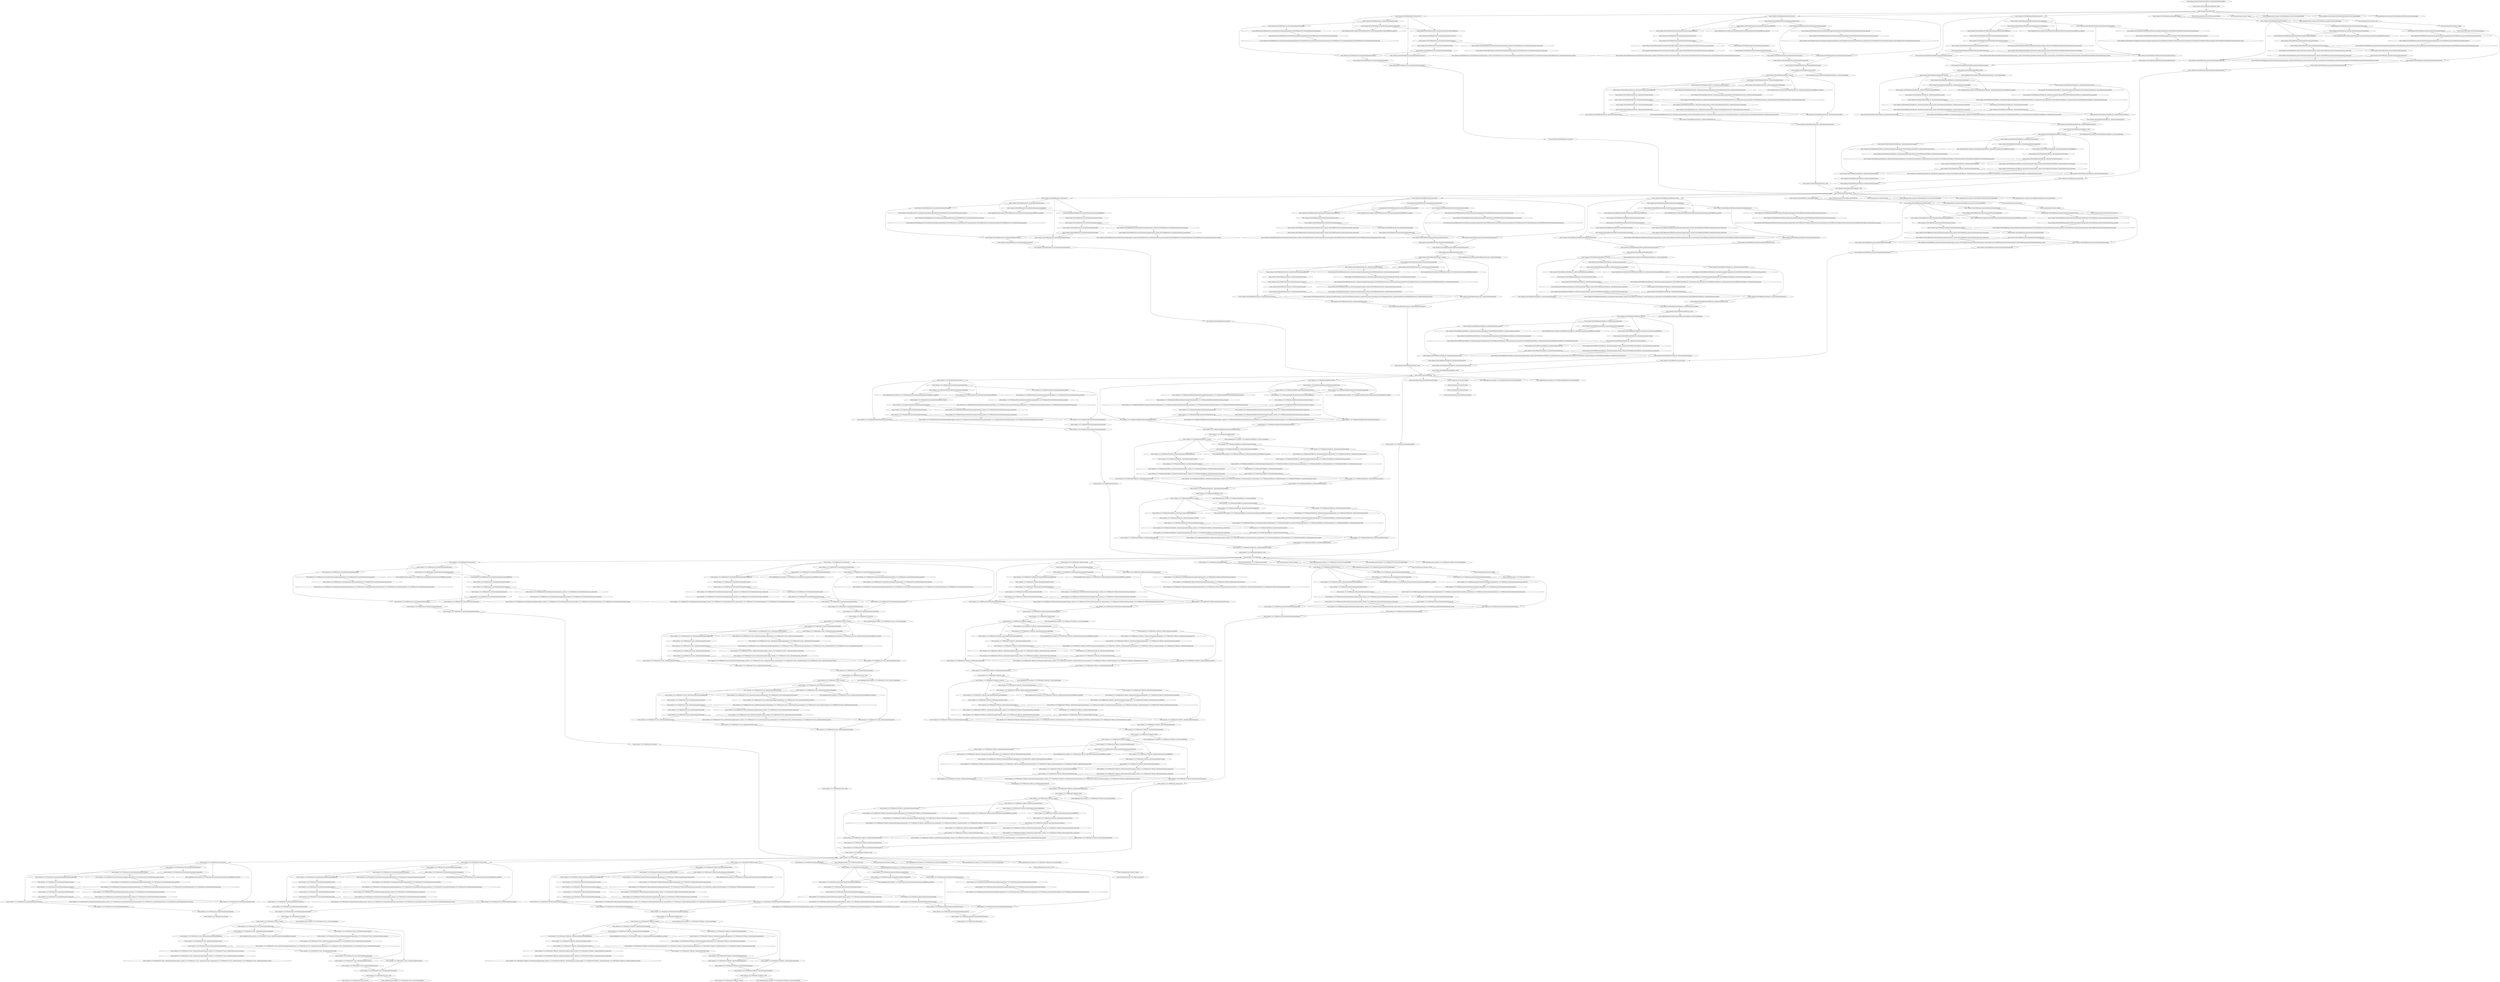 digraph{
"tower_0/mixed_35x35x256a/branch3x3dbl/conv_2/batchnorm/batchnorm/add_1"->"tower_0/mixed_35x35x256a/branch3x3dbl/conv_2/relu"
"tower_0/mixed_35x35x256a/branch3x3dbl/conv_2/relu"->"tower_0/mixed_35x35x256a/concat"
"tower_0/mixed_35x35x256a/concat"->"tower_0/mixed_35x35x288a/branch1x1/conv/conv2d"
"tower_0/mixed_35x35x288a/branch1x1/conv/conv2d"->"tower_0/mixed_35x35x288a/branch1x1/conv/batchnorm/moments/mean"
"tower_0/mixed_35x35x288a/branch1x1/conv/batchnorm/moments/mean"->"tower_0/mixed_35x35x288a/branch1x1/conv/batchnorm/moments/stopgradient"
"tower_0/mixed_35x35x288a/branch1x1/conv/conv2d"->"tower_0/mixed_35x35x288a/branch1x1/conv/batchnorm/moments/squareddifference"
"tower_0/mixed_35x35x288a/branch1x1/conv/batchnorm/moments/stopgradient"->"tower_0/mixed_35x35x288a/branch1x1/conv/batchnorm/moments/squareddifference"
"tower_0/mixed_35x35x288a/branch1x1/conv/batchnorm/moments/squareddifference"->"tower_0/mixed_35x35x288a/branch1x1/conv/batchnorm/moments/variance"
"tower_0/mixed_35x35x288a/branch1x1/conv/batchnorm/moments/mean"->"tower_0/mixed_35x35x288a/branch1x1/conv/batchnorm/moments/squeeze"
"tower_0/mixed_35x35x288a/branch1x1/conv/batchnorm/moments/variance"->"tower_0/mixed_35x35x288a/branch1x1/conv/batchnorm/moments/squeeze_1"
"tower_0/mixed_35x35x288a/branch1x1/conv/batchnorm/moments/squeeze"->"tower_0/mixed_35x35x288a/branch1x1/conv/batchnorm/assignmovingavg/mixed_35x35x288a/branch1x1/conv/batchnorm/moving_mean/sub"
"tower_0/mixed_35x35x288a/branch1x1/conv/batchnorm/assignmovingavg/mixed_35x35x288a/branch1x1/conv/batchnorm/moving_mean/sub"->"tower_0/mixed_35x35x288a/branch1x1/conv/batchnorm/assignmovingavg/mixed_35x35x288a/branch1x1/conv/batchnorm/moving_mean/mul"
"tower_0/mixed_35x35x288a/branch1x1/conv/batchnorm/assignmovingavg/mixed_35x35x288a/branch1x1/conv/batchnorm/moving_mean/mul"->"tower_0/mixed_35x35x288a/branch1x1/conv/batchnorm/assignmovingavg/mixed_35x35x288a/branch1x1/conv/batchnorm/moving_mean/mixed_35x35x288a/branch1x1/conv/batchnorm/mixed_35x35x288a/branch1x1/conv/batchnorm/moving_mean"
"tower_0/mixed_35x35x288a/branch1x1/conv/batchnorm/moments/squeeze_1"->"tower_0/mixed_35x35x288a/branch1x1/conv/batchnorm/assignmovingavg_1/mixed_35x35x288a/branch1x1/conv/batchnorm/moving_variance/sub"
"tower_0/mixed_35x35x288a/branch1x1/conv/batchnorm/assignmovingavg_1/mixed_35x35x288a/branch1x1/conv/batchnorm/moving_variance/sub"->"tower_0/mixed_35x35x288a/branch1x1/conv/batchnorm/assignmovingavg_1/mixed_35x35x288a/branch1x1/conv/batchnorm/moving_variance/mul"
"tower_0/mixed_35x35x288a/branch1x1/conv/batchnorm/assignmovingavg_1/mixed_35x35x288a/branch1x1/conv/batchnorm/moving_variance/mul"->"tower_0/mixed_35x35x288a/branch1x1/conv/batchnorm/assignmovingavg_1/mixed_35x35x288a/branch1x1/conv/batchnorm/moving_variance/mixed_35x35x288a/branch1x1/conv/batchnorm/mixed_35x35x288a/branch1x1/conv/batchnorm/moving_variance"
"tower_0/mixed_35x35x288a/branch1x1/conv/batchnorm/moments/squeeze_1"->"tower_0/mixed_35x35x288a/branch1x1/conv/batchnorm/batchnorm/add"
"tower_0/mixed_35x35x288a/branch1x1/conv/batchnorm/batchnorm/add"->"tower_0/mixed_35x35x288a/branch1x1/conv/batchnorm/batchnorm/rsqrt"
"tower_0/mixed_35x35x288a/branch1x1/conv/conv2d"->"tower_0/mixed_35x35x288a/branch1x1/conv/batchnorm/batchnorm/mul"
"tower_0/mixed_35x35x288a/branch1x1/conv/batchnorm/batchnorm/rsqrt"->"tower_0/mixed_35x35x288a/branch1x1/conv/batchnorm/batchnorm/mul"
"tower_0/mixed_35x35x288a/branch1x1/conv/batchnorm/moments/squeeze"->"tower_0/mixed_35x35x288a/branch1x1/conv/batchnorm/batchnorm/mul_1"
"tower_0/mixed_35x35x288a/branch1x1/conv/batchnorm/batchnorm/rsqrt"->"tower_0/mixed_35x35x288a/branch1x1/conv/batchnorm/batchnorm/mul_1"
"tower_0/mixed_35x35x288a/branch1x1/conv/batchnorm/batchnorm/mul_1"->"tower_0/mixed_35x35x288a/branch1x1/conv/batchnorm/batchnorm/sub"
"tower_0/mixed_35x35x288a/branch1x1/conv/batchnorm/batchnorm/mul"->"tower_0/mixed_35x35x288a/branch1x1/conv/batchnorm/batchnorm/add_1"
"tower_0/mixed_35x35x288a/branch1x1/conv/batchnorm/batchnorm/sub"->"tower_0/mixed_35x35x288a/branch1x1/conv/batchnorm/batchnorm/add_1"
"tower_0/mixed_35x35x288a/branch1x1/conv/batchnorm/batchnorm/add_1"->"tower_0/mixed_35x35x288a/branch1x1/conv/relu"
"tower_0/mixed_35x35x256a/concat"->"tower_0/mixed_35x35x288a/branch5x5/conv/conv2d"
"tower_0/mixed_35x35x288a/branch5x5/conv/conv2d"->"tower_0/mixed_35x35x288a/branch5x5/conv/batchnorm/moments/mean"
"tower_0/mixed_35x35x288a/branch5x5/conv/batchnorm/moments/mean"->"tower_0/mixed_35x35x288a/branch5x5/conv/batchnorm/moments/stopgradient"
"tower_0/mixed_35x35x288a/branch5x5/conv/conv2d"->"tower_0/mixed_35x35x288a/branch5x5/conv/batchnorm/moments/squareddifference"
"tower_0/mixed_35x35x288a/branch5x5/conv/batchnorm/moments/stopgradient"->"tower_0/mixed_35x35x288a/branch5x5/conv/batchnorm/moments/squareddifference"
"tower_0/mixed_35x35x288a/branch5x5/conv/batchnorm/moments/squareddifference"->"tower_0/mixed_35x35x288a/branch5x5/conv/batchnorm/moments/variance"
"tower_0/mixed_35x35x288a/branch5x5/conv/batchnorm/moments/mean"->"tower_0/mixed_35x35x288a/branch5x5/conv/batchnorm/moments/squeeze"
"tower_0/mixed_35x35x288a/branch5x5/conv/batchnorm/moments/variance"->"tower_0/mixed_35x35x288a/branch5x5/conv/batchnorm/moments/squeeze_1"
"tower_0/mixed_35x35x288a/branch5x5/conv/batchnorm/moments/squeeze"->"tower_0/mixed_35x35x288a/branch5x5/conv/batchnorm/assignmovingavg/mixed_35x35x288a/branch5x5/conv/batchnorm/moving_mean/sub"
"tower_0/mixed_35x35x288a/branch5x5/conv/batchnorm/assignmovingavg/mixed_35x35x288a/branch5x5/conv/batchnorm/moving_mean/sub"->"tower_0/mixed_35x35x288a/branch5x5/conv/batchnorm/assignmovingavg/mixed_35x35x288a/branch5x5/conv/batchnorm/moving_mean/mul"
"tower_0/mixed_35x35x288a/branch5x5/conv/batchnorm/assignmovingavg/mixed_35x35x288a/branch5x5/conv/batchnorm/moving_mean/mul"->"tower_0/mixed_35x35x288a/branch5x5/conv/batchnorm/assignmovingavg/mixed_35x35x288a/branch5x5/conv/batchnorm/moving_mean/mixed_35x35x288a/branch5x5/conv/batchnorm/mixed_35x35x288a/branch5x5/conv/batchnorm/moving_mean"
"tower_0/mixed_35x35x288a/branch5x5/conv/batchnorm/moments/squeeze_1"->"tower_0/mixed_35x35x288a/branch5x5/conv/batchnorm/assignmovingavg_1/mixed_35x35x288a/branch5x5/conv/batchnorm/moving_variance/sub"
"tower_0/mixed_35x35x288a/branch5x5/conv/batchnorm/assignmovingavg_1/mixed_35x35x288a/branch5x5/conv/batchnorm/moving_variance/sub"->"tower_0/mixed_35x35x288a/branch5x5/conv/batchnorm/assignmovingavg_1/mixed_35x35x288a/branch5x5/conv/batchnorm/moving_variance/mul"
"tower_0/mixed_35x35x288a/branch5x5/conv/batchnorm/assignmovingavg_1/mixed_35x35x288a/branch5x5/conv/batchnorm/moving_variance/mul"->"tower_0/mixed_35x35x288a/branch5x5/conv/batchnorm/assignmovingavg_1/mixed_35x35x288a/branch5x5/conv/batchnorm/moving_variance/mixed_35x35x288a/branch5x5/conv/batchnorm/mixed_35x35x288a/branch5x5/conv/batchnorm/moving_variance"
"tower_0/mixed_35x35x288a/branch5x5/conv/batchnorm/moments/squeeze_1"->"tower_0/mixed_35x35x288a/branch5x5/conv/batchnorm/batchnorm/add"
"tower_0/mixed_35x35x288a/branch5x5/conv/batchnorm/batchnorm/add"->"tower_0/mixed_35x35x288a/branch5x5/conv/batchnorm/batchnorm/rsqrt"
"tower_0/mixed_35x35x288a/branch5x5/conv/conv2d"->"tower_0/mixed_35x35x288a/branch5x5/conv/batchnorm/batchnorm/mul"
"tower_0/mixed_35x35x288a/branch5x5/conv/batchnorm/batchnorm/rsqrt"->"tower_0/mixed_35x35x288a/branch5x5/conv/batchnorm/batchnorm/mul"
"tower_0/mixed_35x35x288a/branch5x5/conv/batchnorm/moments/squeeze"->"tower_0/mixed_35x35x288a/branch5x5/conv/batchnorm/batchnorm/mul_1"
"tower_0/mixed_35x35x288a/branch5x5/conv/batchnorm/batchnorm/rsqrt"->"tower_0/mixed_35x35x288a/branch5x5/conv/batchnorm/batchnorm/mul_1"
"tower_0/mixed_35x35x288a/branch5x5/conv/batchnorm/batchnorm/mul_1"->"tower_0/mixed_35x35x288a/branch5x5/conv/batchnorm/batchnorm/sub"
"tower_0/mixed_35x35x288a/branch5x5/conv/batchnorm/batchnorm/mul"->"tower_0/mixed_35x35x288a/branch5x5/conv/batchnorm/batchnorm/add_1"
"tower_0/mixed_35x35x288a/branch5x5/conv/batchnorm/batchnorm/sub"->"tower_0/mixed_35x35x288a/branch5x5/conv/batchnorm/batchnorm/add_1"
"tower_0/mixed_35x35x288a/branch5x5/conv/batchnorm/batchnorm/add_1"->"tower_0/mixed_35x35x288a/branch5x5/conv/relu"
"tower_0/mixed_35x35x288a/branch5x5/conv/relu"->"tower_0/mixed_35x35x288a/branch5x5/conv_1/conv2d"
"tower_0/mixed_35x35x288a/branch5x5/conv_1/conv2d"->"tower_0/mixed_35x35x288a/branch5x5/conv_1/batchnorm/moments/mean"
"tower_0/mixed_35x35x288a/branch5x5/conv_1/batchnorm/moments/mean"->"tower_0/mixed_35x35x288a/branch5x5/conv_1/batchnorm/moments/stopgradient"
"tower_0/mixed_35x35x288a/branch5x5/conv_1/conv2d"->"tower_0/mixed_35x35x288a/branch5x5/conv_1/batchnorm/moments/squareddifference"
"tower_0/mixed_35x35x288a/branch5x5/conv_1/batchnorm/moments/stopgradient"->"tower_0/mixed_35x35x288a/branch5x5/conv_1/batchnorm/moments/squareddifference"
"tower_0/mixed_35x35x288a/branch5x5/conv_1/batchnorm/moments/squareddifference"->"tower_0/mixed_35x35x288a/branch5x5/conv_1/batchnorm/moments/variance"
"tower_0/mixed_35x35x288a/branch5x5/conv_1/batchnorm/moments/mean"->"tower_0/mixed_35x35x288a/branch5x5/conv_1/batchnorm/moments/squeeze"
"tower_0/mixed_35x35x288a/branch5x5/conv_1/batchnorm/moments/variance"->"tower_0/mixed_35x35x288a/branch5x5/conv_1/batchnorm/moments/squeeze_1"
"tower_0/mixed_35x35x288a/branch5x5/conv_1/batchnorm/moments/squeeze"->"tower_0/mixed_35x35x288a/branch5x5/conv_1/batchnorm/assignmovingavg/mixed_35x35x288a/branch5x5/conv_1/batchnorm/moving_mean/sub"
"tower_0/mixed_35x35x288a/branch5x5/conv_1/batchnorm/assignmovingavg/mixed_35x35x288a/branch5x5/conv_1/batchnorm/moving_mean/sub"->"tower_0/mixed_35x35x288a/branch5x5/conv_1/batchnorm/assignmovingavg/mixed_35x35x288a/branch5x5/conv_1/batchnorm/moving_mean/mul"
"tower_0/mixed_35x35x288a/branch5x5/conv_1/batchnorm/assignmovingavg/mixed_35x35x288a/branch5x5/conv_1/batchnorm/moving_mean/mul"->"tower_0/mixed_35x35x288a/branch5x5/conv_1/batchnorm/assignmovingavg/mixed_35x35x288a/branch5x5/conv_1/batchnorm/moving_mean/mixed_35x35x288a/branch5x5/conv_1/batchnorm/mixed_35x35x288a/branch5x5/conv_1/batchnorm/moving_mean"
"tower_0/mixed_35x35x288a/branch5x5/conv_1/batchnorm/moments/squeeze_1"->"tower_0/mixed_35x35x288a/branch5x5/conv_1/batchnorm/assignmovingavg_1/mixed_35x35x288a/branch5x5/conv_1/batchnorm/moving_variance/sub"
"tower_0/mixed_35x35x288a/branch5x5/conv_1/batchnorm/assignmovingavg_1/mixed_35x35x288a/branch5x5/conv_1/batchnorm/moving_variance/sub"->"tower_0/mixed_35x35x288a/branch5x5/conv_1/batchnorm/assignmovingavg_1/mixed_35x35x288a/branch5x5/conv_1/batchnorm/moving_variance/mul"
"tower_0/mixed_35x35x288a/branch5x5/conv_1/batchnorm/assignmovingavg_1/mixed_35x35x288a/branch5x5/conv_1/batchnorm/moving_variance/mul"->"tower_0/mixed_35x35x288a/branch5x5/conv_1/batchnorm/assignmovingavg_1/mixed_35x35x288a/branch5x5/conv_1/batchnorm/moving_variance/mixed_35x35x288a/branch5x5/conv_1/batchnorm/mixed_35x35x288a/branch5x5/conv_1/batchnorm/moving_variance"
"tower_0/mixed_35x35x288a/branch5x5/conv_1/batchnorm/moments/squeeze_1"->"tower_0/mixed_35x35x288a/branch5x5/conv_1/batchnorm/batchnorm/add"
"tower_0/mixed_35x35x288a/branch5x5/conv_1/batchnorm/batchnorm/add"->"tower_0/mixed_35x35x288a/branch5x5/conv_1/batchnorm/batchnorm/rsqrt"
"tower_0/mixed_35x35x288a/branch5x5/conv_1/conv2d"->"tower_0/mixed_35x35x288a/branch5x5/conv_1/batchnorm/batchnorm/mul"
"tower_0/mixed_35x35x288a/branch5x5/conv_1/batchnorm/batchnorm/rsqrt"->"tower_0/mixed_35x35x288a/branch5x5/conv_1/batchnorm/batchnorm/mul"
"tower_0/mixed_35x35x288a/branch5x5/conv_1/batchnorm/moments/squeeze"->"tower_0/mixed_35x35x288a/branch5x5/conv_1/batchnorm/batchnorm/mul_1"
"tower_0/mixed_35x35x288a/branch5x5/conv_1/batchnorm/batchnorm/rsqrt"->"tower_0/mixed_35x35x288a/branch5x5/conv_1/batchnorm/batchnorm/mul_1"
"tower_0/mixed_35x35x288a/branch5x5/conv_1/batchnorm/batchnorm/mul_1"->"tower_0/mixed_35x35x288a/branch5x5/conv_1/batchnorm/batchnorm/sub"
"tower_0/mixed_35x35x288a/branch5x5/conv_1/batchnorm/batchnorm/mul"->"tower_0/mixed_35x35x288a/branch5x5/conv_1/batchnorm/batchnorm/add_1"
"tower_0/mixed_35x35x288a/branch5x5/conv_1/batchnorm/batchnorm/sub"->"tower_0/mixed_35x35x288a/branch5x5/conv_1/batchnorm/batchnorm/add_1"
"tower_0/mixed_35x35x288a/branch5x5/conv_1/batchnorm/batchnorm/add_1"->"tower_0/mixed_35x35x288a/branch5x5/conv_1/relu"
"tower_0/mixed_35x35x256a/concat"->"tower_0/mixed_35x35x288a/branch3x3dbl/conv/conv2d"
"tower_0/mixed_35x35x288a/branch3x3dbl/conv/conv2d"->"tower_0/mixed_35x35x288a/branch3x3dbl/conv/batchnorm/moments/mean"
"tower_0/mixed_35x35x288a/branch3x3dbl/conv/batchnorm/moments/mean"->"tower_0/mixed_35x35x288a/branch3x3dbl/conv/batchnorm/moments/stopgradient"
"tower_0/mixed_35x35x288a/branch3x3dbl/conv/conv2d"->"tower_0/mixed_35x35x288a/branch3x3dbl/conv/batchnorm/moments/squareddifference"
"tower_0/mixed_35x35x288a/branch3x3dbl/conv/batchnorm/moments/stopgradient"->"tower_0/mixed_35x35x288a/branch3x3dbl/conv/batchnorm/moments/squareddifference"
"tower_0/mixed_35x35x288a/branch3x3dbl/conv/batchnorm/moments/squareddifference"->"tower_0/mixed_35x35x288a/branch3x3dbl/conv/batchnorm/moments/variance"
"tower_0/mixed_35x35x288a/branch3x3dbl/conv/batchnorm/moments/mean"->"tower_0/mixed_35x35x288a/branch3x3dbl/conv/batchnorm/moments/squeeze"
"tower_0/mixed_35x35x288a/branch3x3dbl/conv/batchnorm/moments/variance"->"tower_0/mixed_35x35x288a/branch3x3dbl/conv/batchnorm/moments/squeeze_1"
"tower_0/mixed_35x35x288a/branch3x3dbl/conv/batchnorm/moments/squeeze"->"tower_0/mixed_35x35x288a/branch3x3dbl/conv/batchnorm/assignmovingavg/mixed_35x35x288a/branch3x3dbl/conv/batchnorm/moving_mean/sub"
"tower_0/mixed_35x35x288a/branch3x3dbl/conv/batchnorm/assignmovingavg/mixed_35x35x288a/branch3x3dbl/conv/batchnorm/moving_mean/sub"->"tower_0/mixed_35x35x288a/branch3x3dbl/conv/batchnorm/assignmovingavg/mixed_35x35x288a/branch3x3dbl/conv/batchnorm/moving_mean/mul"
"tower_0/mixed_35x35x288a/branch3x3dbl/conv/batchnorm/assignmovingavg/mixed_35x35x288a/branch3x3dbl/conv/batchnorm/moving_mean/mul"->"tower_0/mixed_35x35x288a/branch3x3dbl/conv/batchnorm/assignmovingavg/mixed_35x35x288a/branch3x3dbl/conv/batchnorm/moving_mean/mixed_35x35x288a/branch3x3dbl/conv/batchnorm/mixed_35x35x288a/branch3x3dbl/conv/batchnorm/moving_mean"
"tower_0/mixed_35x35x288a/branch3x3dbl/conv/batchnorm/moments/squeeze_1"->"tower_0/mixed_35x35x288a/branch3x3dbl/conv/batchnorm/assignmovingavg_1/mixed_35x35x288a/branch3x3dbl/conv/batchnorm/moving_variance/sub"
"tower_0/mixed_35x35x288a/branch3x3dbl/conv/batchnorm/assignmovingavg_1/mixed_35x35x288a/branch3x3dbl/conv/batchnorm/moving_variance/sub"->"tower_0/mixed_35x35x288a/branch3x3dbl/conv/batchnorm/assignmovingavg_1/mixed_35x35x288a/branch3x3dbl/conv/batchnorm/moving_variance/mul"
"tower_0/mixed_35x35x288a/branch3x3dbl/conv/batchnorm/assignmovingavg_1/mixed_35x35x288a/branch3x3dbl/conv/batchnorm/moving_variance/mul"->"tower_0/mixed_35x35x288a/branch3x3dbl/conv/batchnorm/assignmovingavg_1/mixed_35x35x288a/branch3x3dbl/conv/batchnorm/moving_variance/mixed_35x35x288a/branch3x3dbl/conv/batchnorm/mixed_35x35x288a/branch3x3dbl/conv/batchnorm/moving_variance"
"tower_0/mixed_35x35x288a/branch3x3dbl/conv/batchnorm/moments/squeeze_1"->"tower_0/mixed_35x35x288a/branch3x3dbl/conv/batchnorm/batchnorm/add"
"tower_0/mixed_35x35x288a/branch3x3dbl/conv/batchnorm/batchnorm/add"->"tower_0/mixed_35x35x288a/branch3x3dbl/conv/batchnorm/batchnorm/rsqrt"
"tower_0/mixed_35x35x288a/branch3x3dbl/conv/conv2d"->"tower_0/mixed_35x35x288a/branch3x3dbl/conv/batchnorm/batchnorm/mul"
"tower_0/mixed_35x35x288a/branch3x3dbl/conv/batchnorm/batchnorm/rsqrt"->"tower_0/mixed_35x35x288a/branch3x3dbl/conv/batchnorm/batchnorm/mul"
"tower_0/mixed_35x35x288a/branch3x3dbl/conv/batchnorm/moments/squeeze"->"tower_0/mixed_35x35x288a/branch3x3dbl/conv/batchnorm/batchnorm/mul_1"
"tower_0/mixed_35x35x288a/branch3x3dbl/conv/batchnorm/batchnorm/rsqrt"->"tower_0/mixed_35x35x288a/branch3x3dbl/conv/batchnorm/batchnorm/mul_1"
"tower_0/mixed_35x35x288a/branch3x3dbl/conv/batchnorm/batchnorm/mul_1"->"tower_0/mixed_35x35x288a/branch3x3dbl/conv/batchnorm/batchnorm/sub"
"tower_0/mixed_35x35x288a/branch3x3dbl/conv/batchnorm/batchnorm/mul"->"tower_0/mixed_35x35x288a/branch3x3dbl/conv/batchnorm/batchnorm/add_1"
"tower_0/mixed_35x35x288a/branch3x3dbl/conv/batchnorm/batchnorm/sub"->"tower_0/mixed_35x35x288a/branch3x3dbl/conv/batchnorm/batchnorm/add_1"
"tower_0/mixed_35x35x288a/branch3x3dbl/conv/batchnorm/batchnorm/add_1"->"tower_0/mixed_35x35x288a/branch3x3dbl/conv/relu"
"tower_0/mixed_35x35x288a/branch3x3dbl/conv/relu"->"tower_0/mixed_35x35x288a/branch3x3dbl/conv_1/conv2d"
"tower_0/mixed_35x35x288a/branch3x3dbl/conv_1/conv2d"->"tower_0/mixed_35x35x288a/branch3x3dbl/conv_1/batchnorm/moments/mean"
"tower_0/mixed_35x35x288a/branch3x3dbl/conv_1/batchnorm/moments/mean"->"tower_0/mixed_35x35x288a/branch3x3dbl/conv_1/batchnorm/moments/stopgradient"
"tower_0/mixed_35x35x288a/branch3x3dbl/conv_1/conv2d"->"tower_0/mixed_35x35x288a/branch3x3dbl/conv_1/batchnorm/moments/squareddifference"
"tower_0/mixed_35x35x288a/branch3x3dbl/conv_1/batchnorm/moments/stopgradient"->"tower_0/mixed_35x35x288a/branch3x3dbl/conv_1/batchnorm/moments/squareddifference"
"tower_0/mixed_35x35x288a/branch3x3dbl/conv_1/batchnorm/moments/squareddifference"->"tower_0/mixed_35x35x288a/branch3x3dbl/conv_1/batchnorm/moments/variance"
"tower_0/mixed_35x35x288a/branch3x3dbl/conv_1/batchnorm/moments/mean"->"tower_0/mixed_35x35x288a/branch3x3dbl/conv_1/batchnorm/moments/squeeze"
"tower_0/mixed_35x35x288a/branch3x3dbl/conv_1/batchnorm/moments/variance"->"tower_0/mixed_35x35x288a/branch3x3dbl/conv_1/batchnorm/moments/squeeze_1"
"tower_0/mixed_35x35x288a/branch3x3dbl/conv_1/batchnorm/moments/squeeze"->"tower_0/mixed_35x35x288a/branch3x3dbl/conv_1/batchnorm/assignmovingavg/mixed_35x35x288a/branch3x3dbl/conv_1/batchnorm/moving_mean/sub"
"tower_0/mixed_35x35x288a/branch3x3dbl/conv_1/batchnorm/assignmovingavg/mixed_35x35x288a/branch3x3dbl/conv_1/batchnorm/moving_mean/sub"->"tower_0/mixed_35x35x288a/branch3x3dbl/conv_1/batchnorm/assignmovingavg/mixed_35x35x288a/branch3x3dbl/conv_1/batchnorm/moving_mean/mul"
"tower_0/mixed_35x35x288a/branch3x3dbl/conv_1/batchnorm/assignmovingavg/mixed_35x35x288a/branch3x3dbl/conv_1/batchnorm/moving_mean/mul"->"tower_0/mixed_35x35x288a/branch3x3dbl/conv_1/batchnorm/assignmovingavg/mixed_35x35x288a/branch3x3dbl/conv_1/batchnorm/moving_mean/mixed_35x35x288a/branch3x3dbl/conv_1/batchnorm/mixed_35x35x288a/branch3x3dbl/conv_1/batchnorm/moving_mean"
"tower_0/mixed_35x35x288a/branch3x3dbl/conv_1/batchnorm/moments/squeeze_1"->"tower_0/mixed_35x35x288a/branch3x3dbl/conv_1/batchnorm/assignmovingavg_1/mixed_35x35x288a/branch3x3dbl/conv_1/batchnorm/moving_variance/sub"
"tower_0/mixed_35x35x288a/branch3x3dbl/conv_1/batchnorm/assignmovingavg_1/mixed_35x35x288a/branch3x3dbl/conv_1/batchnorm/moving_variance/sub"->"tower_0/mixed_35x35x288a/branch3x3dbl/conv_1/batchnorm/assignmovingavg_1/mixed_35x35x288a/branch3x3dbl/conv_1/batchnorm/moving_variance/mul"
"tower_0/mixed_35x35x288a/branch3x3dbl/conv_1/batchnorm/assignmovingavg_1/mixed_35x35x288a/branch3x3dbl/conv_1/batchnorm/moving_variance/mul"->"tower_0/mixed_35x35x288a/branch3x3dbl/conv_1/batchnorm/assignmovingavg_1/mixed_35x35x288a/branch3x3dbl/conv_1/batchnorm/moving_variance/mixed_35x35x288a/branch3x3dbl/conv_1/batchnorm/mixed_35x35x288a/branch3x3dbl/conv_1/batchnorm/moving_variance"
"tower_0/mixed_35x35x288a/branch3x3dbl/conv_1/batchnorm/moments/squeeze_1"->"tower_0/mixed_35x35x288a/branch3x3dbl/conv_1/batchnorm/batchnorm/add"
"tower_0/mixed_35x35x288a/branch3x3dbl/conv_1/batchnorm/batchnorm/add"->"tower_0/mixed_35x35x288a/branch3x3dbl/conv_1/batchnorm/batchnorm/rsqrt"
"tower_0/mixed_35x35x288a/branch3x3dbl/conv_1/conv2d"->"tower_0/mixed_35x35x288a/branch3x3dbl/conv_1/batchnorm/batchnorm/mul"
"tower_0/mixed_35x35x288a/branch3x3dbl/conv_1/batchnorm/batchnorm/rsqrt"->"tower_0/mixed_35x35x288a/branch3x3dbl/conv_1/batchnorm/batchnorm/mul"
"tower_0/mixed_35x35x288a/branch3x3dbl/conv_1/batchnorm/moments/squeeze"->"tower_0/mixed_35x35x288a/branch3x3dbl/conv_1/batchnorm/batchnorm/mul_1"
"tower_0/mixed_35x35x288a/branch3x3dbl/conv_1/batchnorm/batchnorm/rsqrt"->"tower_0/mixed_35x35x288a/branch3x3dbl/conv_1/batchnorm/batchnorm/mul_1"
"tower_0/mixed_35x35x288a/branch3x3dbl/conv_1/batchnorm/batchnorm/mul_1"->"tower_0/mixed_35x35x288a/branch3x3dbl/conv_1/batchnorm/batchnorm/sub"
"tower_0/mixed_35x35x288a/branch3x3dbl/conv_1/batchnorm/batchnorm/mul"->"tower_0/mixed_35x35x288a/branch3x3dbl/conv_1/batchnorm/batchnorm/add_1"
"tower_0/mixed_35x35x288a/branch3x3dbl/conv_1/batchnorm/batchnorm/sub"->"tower_0/mixed_35x35x288a/branch3x3dbl/conv_1/batchnorm/batchnorm/add_1"
"tower_0/mixed_35x35x288a/branch3x3dbl/conv_1/batchnorm/batchnorm/add_1"->"tower_0/mixed_35x35x288a/branch3x3dbl/conv_1/relu"
"tower_0/mixed_35x35x288a/branch3x3dbl/conv_1/relu"->"tower_0/mixed_35x35x288a/branch3x3dbl/conv_2/conv2d"
"tower_0/mixed_35x35x288a/branch3x3dbl/conv_2/conv2d"->"tower_0/mixed_35x35x288a/branch3x3dbl/conv_2/batchnorm/moments/mean"
"tower_0/mixed_35x35x288a/branch3x3dbl/conv_2/batchnorm/moments/mean"->"tower_0/mixed_35x35x288a/branch3x3dbl/conv_2/batchnorm/moments/stopgradient"
"tower_0/mixed_35x35x288a/branch3x3dbl/conv_2/conv2d"->"tower_0/mixed_35x35x288a/branch3x3dbl/conv_2/batchnorm/moments/squareddifference"
"tower_0/mixed_35x35x288a/branch3x3dbl/conv_2/batchnorm/moments/stopgradient"->"tower_0/mixed_35x35x288a/branch3x3dbl/conv_2/batchnorm/moments/squareddifference"
"tower_0/mixed_35x35x288a/branch3x3dbl/conv_2/batchnorm/moments/squareddifference"->"tower_0/mixed_35x35x288a/branch3x3dbl/conv_2/batchnorm/moments/variance"
"tower_0/mixed_35x35x288a/branch3x3dbl/conv_2/batchnorm/moments/mean"->"tower_0/mixed_35x35x288a/branch3x3dbl/conv_2/batchnorm/moments/squeeze"
"tower_0/mixed_35x35x288a/branch3x3dbl/conv_2/batchnorm/moments/variance"->"tower_0/mixed_35x35x288a/branch3x3dbl/conv_2/batchnorm/moments/squeeze_1"
"tower_0/mixed_35x35x288a/branch3x3dbl/conv_2/batchnorm/moments/squeeze"->"tower_0/mixed_35x35x288a/branch3x3dbl/conv_2/batchnorm/assignmovingavg/mixed_35x35x288a/branch3x3dbl/conv_2/batchnorm/moving_mean/sub"
"tower_0/mixed_35x35x288a/branch3x3dbl/conv_2/batchnorm/assignmovingavg/mixed_35x35x288a/branch3x3dbl/conv_2/batchnorm/moving_mean/sub"->"tower_0/mixed_35x35x288a/branch3x3dbl/conv_2/batchnorm/assignmovingavg/mixed_35x35x288a/branch3x3dbl/conv_2/batchnorm/moving_mean/mul"
"tower_0/mixed_35x35x288a/branch3x3dbl/conv_2/batchnorm/assignmovingavg/mixed_35x35x288a/branch3x3dbl/conv_2/batchnorm/moving_mean/mul"->"tower_0/mixed_35x35x288a/branch3x3dbl/conv_2/batchnorm/assignmovingavg/mixed_35x35x288a/branch3x3dbl/conv_2/batchnorm/moving_mean/mixed_35x35x288a/branch3x3dbl/conv_2/batchnorm/mixed_35x35x288a/branch3x3dbl/conv_2/batchnorm/moving_mean"
"tower_0/mixed_35x35x288a/branch3x3dbl/conv_2/batchnorm/moments/squeeze_1"->"tower_0/mixed_35x35x288a/branch3x3dbl/conv_2/batchnorm/assignmovingavg_1/mixed_35x35x288a/branch3x3dbl/conv_2/batchnorm/moving_variance/sub"
"tower_0/mixed_35x35x288a/branch3x3dbl/conv_2/batchnorm/assignmovingavg_1/mixed_35x35x288a/branch3x3dbl/conv_2/batchnorm/moving_variance/sub"->"tower_0/mixed_35x35x288a/branch3x3dbl/conv_2/batchnorm/assignmovingavg_1/mixed_35x35x288a/branch3x3dbl/conv_2/batchnorm/moving_variance/mul"
"tower_0/mixed_35x35x288a/branch3x3dbl/conv_2/batchnorm/assignmovingavg_1/mixed_35x35x288a/branch3x3dbl/conv_2/batchnorm/moving_variance/mul"->"tower_0/mixed_35x35x288a/branch3x3dbl/conv_2/batchnorm/assignmovingavg_1/mixed_35x35x288a/branch3x3dbl/conv_2/batchnorm/moving_variance/mixed_35x35x288a/branch3x3dbl/conv_2/batchnorm/mixed_35x35x288a/branch3x3dbl/conv_2/batchnorm/moving_variance"
"tower_0/mixed_35x35x288a/branch3x3dbl/conv_2/batchnorm/moments/squeeze_1"->"tower_0/mixed_35x35x288a/branch3x3dbl/conv_2/batchnorm/batchnorm/add"
"tower_0/mixed_35x35x288a/branch3x3dbl/conv_2/batchnorm/batchnorm/add"->"tower_0/mixed_35x35x288a/branch3x3dbl/conv_2/batchnorm/batchnorm/rsqrt"
"tower_0/mixed_35x35x288a/branch3x3dbl/conv_2/conv2d"->"tower_0/mixed_35x35x288a/branch3x3dbl/conv_2/batchnorm/batchnorm/mul"
"tower_0/mixed_35x35x288a/branch3x3dbl/conv_2/batchnorm/batchnorm/rsqrt"->"tower_0/mixed_35x35x288a/branch3x3dbl/conv_2/batchnorm/batchnorm/mul"
"tower_0/mixed_35x35x288a/branch3x3dbl/conv_2/batchnorm/moments/squeeze"->"tower_0/mixed_35x35x288a/branch3x3dbl/conv_2/batchnorm/batchnorm/mul_1"
"tower_0/mixed_35x35x288a/branch3x3dbl/conv_2/batchnorm/batchnorm/rsqrt"->"tower_0/mixed_35x35x288a/branch3x3dbl/conv_2/batchnorm/batchnorm/mul_1"
"tower_0/mixed_35x35x288a/branch3x3dbl/conv_2/batchnorm/batchnorm/mul_1"->"tower_0/mixed_35x35x288a/branch3x3dbl/conv_2/batchnorm/batchnorm/sub"
"tower_0/mixed_35x35x288a/branch3x3dbl/conv_2/batchnorm/batchnorm/mul"->"tower_0/mixed_35x35x288a/branch3x3dbl/conv_2/batchnorm/batchnorm/add_1"
"tower_0/mixed_35x35x288a/branch3x3dbl/conv_2/batchnorm/batchnorm/sub"->"tower_0/mixed_35x35x288a/branch3x3dbl/conv_2/batchnorm/batchnorm/add_1"
"tower_0/mixed_35x35x288a/branch3x3dbl/conv_2/batchnorm/batchnorm/add_1"->"tower_0/mixed_35x35x288a/branch3x3dbl/conv_2/relu"
"tower_0/mixed_35x35x256a/concat"->"tower_0/mixed_35x35x288a/branch_pool/avgpool/avgpool"
"tower_0/mixed_35x35x288a/branch_pool/avgpool/avgpool"->"tower_0/mixed_35x35x288a/branch_pool/conv/conv2d"
"tower_0/mixed_35x35x288a/branch_pool/conv/conv2d"->"tower_0/mixed_35x35x288a/branch_pool/conv/batchnorm/moments/mean"
"tower_0/mixed_35x35x288a/branch_pool/conv/batchnorm/moments/mean"->"tower_0/mixed_35x35x288a/branch_pool/conv/batchnorm/moments/stopgradient"
"tower_0/mixed_35x35x288a/branch_pool/conv/conv2d"->"tower_0/mixed_35x35x288a/branch_pool/conv/batchnorm/moments/squareddifference"
"tower_0/mixed_35x35x288a/branch_pool/conv/batchnorm/moments/stopgradient"->"tower_0/mixed_35x35x288a/branch_pool/conv/batchnorm/moments/squareddifference"
"tower_0/mixed_35x35x288a/branch_pool/conv/batchnorm/moments/squareddifference"->"tower_0/mixed_35x35x288a/branch_pool/conv/batchnorm/moments/variance"
"tower_0/mixed_35x35x288a/branch_pool/conv/batchnorm/moments/mean"->"tower_0/mixed_35x35x288a/branch_pool/conv/batchnorm/moments/squeeze"
"tower_0/mixed_35x35x288a/branch_pool/conv/batchnorm/moments/variance"->"tower_0/mixed_35x35x288a/branch_pool/conv/batchnorm/moments/squeeze_1"
"tower_0/mixed_35x35x288a/branch_pool/conv/batchnorm/moments/squeeze"->"tower_0/mixed_35x35x288a/branch_pool/conv/batchnorm/assignmovingavg/mixed_35x35x288a/branch_pool/conv/batchnorm/moving_mean/sub"
"tower_0/mixed_35x35x288a/branch_pool/conv/batchnorm/assignmovingavg/mixed_35x35x288a/branch_pool/conv/batchnorm/moving_mean/sub"->"tower_0/mixed_35x35x288a/branch_pool/conv/batchnorm/assignmovingavg/mixed_35x35x288a/branch_pool/conv/batchnorm/moving_mean/mul"
"tower_0/mixed_35x35x288a/branch_pool/conv/batchnorm/assignmovingavg/mixed_35x35x288a/branch_pool/conv/batchnorm/moving_mean/mul"->"tower_0/mixed_35x35x288a/branch_pool/conv/batchnorm/assignmovingavg/mixed_35x35x288a/branch_pool/conv/batchnorm/moving_mean/mixed_35x35x288a/branch_pool/conv/batchnorm/mixed_35x35x288a/branch_pool/conv/batchnorm/moving_mean"
"tower_0/mixed_35x35x288a/branch_pool/conv/batchnorm/moments/squeeze_1"->"tower_0/mixed_35x35x288a/branch_pool/conv/batchnorm/assignmovingavg_1/mixed_35x35x288a/branch_pool/conv/batchnorm/moving_variance/sub"
"tower_0/mixed_35x35x288a/branch_pool/conv/batchnorm/assignmovingavg_1/mixed_35x35x288a/branch_pool/conv/batchnorm/moving_variance/sub"->"tower_0/mixed_35x35x288a/branch_pool/conv/batchnorm/assignmovingavg_1/mixed_35x35x288a/branch_pool/conv/batchnorm/moving_variance/mul"
"tower_0/mixed_35x35x288a/branch_pool/conv/batchnorm/assignmovingavg_1/mixed_35x35x288a/branch_pool/conv/batchnorm/moving_variance/mul"->"tower_0/mixed_35x35x288a/branch_pool/conv/batchnorm/assignmovingavg_1/mixed_35x35x288a/branch_pool/conv/batchnorm/moving_variance/mixed_35x35x288a/branch_pool/conv/batchnorm/mixed_35x35x288a/branch_pool/conv/batchnorm/moving_variance"
"tower_0/mixed_35x35x288a/branch_pool/conv/batchnorm/moments/squeeze_1"->"tower_0/mixed_35x35x288a/branch_pool/conv/batchnorm/batchnorm/add"
"tower_0/mixed_35x35x288a/branch_pool/conv/batchnorm/batchnorm/add"->"tower_0/mixed_35x35x288a/branch_pool/conv/batchnorm/batchnorm/rsqrt"
"tower_0/mixed_35x35x288a/branch_pool/conv/conv2d"->"tower_0/mixed_35x35x288a/branch_pool/conv/batchnorm/batchnorm/mul"
"tower_0/mixed_35x35x288a/branch_pool/conv/batchnorm/batchnorm/rsqrt"->"tower_0/mixed_35x35x288a/branch_pool/conv/batchnorm/batchnorm/mul"
"tower_0/mixed_35x35x288a/branch_pool/conv/batchnorm/moments/squeeze"->"tower_0/mixed_35x35x288a/branch_pool/conv/batchnorm/batchnorm/mul_1"
"tower_0/mixed_35x35x288a/branch_pool/conv/batchnorm/batchnorm/rsqrt"->"tower_0/mixed_35x35x288a/branch_pool/conv/batchnorm/batchnorm/mul_1"
"tower_0/mixed_35x35x288a/branch_pool/conv/batchnorm/batchnorm/mul_1"->"tower_0/mixed_35x35x288a/branch_pool/conv/batchnorm/batchnorm/sub"
"tower_0/mixed_35x35x288a/branch_pool/conv/batchnorm/batchnorm/mul"->"tower_0/mixed_35x35x288a/branch_pool/conv/batchnorm/batchnorm/add_1"
"tower_0/mixed_35x35x288a/branch_pool/conv/batchnorm/batchnorm/sub"->"tower_0/mixed_35x35x288a/branch_pool/conv/batchnorm/batchnorm/add_1"
"tower_0/mixed_35x35x288a/branch_pool/conv/batchnorm/batchnorm/add_1"->"tower_0/mixed_35x35x288a/branch_pool/conv/relu"
"tower_0/mixed_35x35x288a/branch1x1/conv/relu"->"tower_0/mixed_35x35x288a/concat"
"tower_0/mixed_35x35x288a/branch5x5/conv_1/relu"->"tower_0/mixed_35x35x288a/concat"
"tower_0/mixed_35x35x288a/branch3x3dbl/conv_2/relu"->"tower_0/mixed_35x35x288a/concat"
"tower_0/mixed_35x35x288a/branch_pool/conv/relu"->"tower_0/mixed_35x35x288a/concat"
"tower_0/mixed_35x35x288a/concat"->"tower_0/mixed_35x35x288b/branch1x1/conv/conv2d"
"tower_0/mixed_35x35x288b/branch1x1/conv/conv2d"->"tower_0/mixed_35x35x288b/branch1x1/conv/batchnorm/moments/mean"
"tower_0/mixed_35x35x288b/branch1x1/conv/batchnorm/moments/mean"->"tower_0/mixed_35x35x288b/branch1x1/conv/batchnorm/moments/stopgradient"
"tower_0/mixed_35x35x288b/branch1x1/conv/conv2d"->"tower_0/mixed_35x35x288b/branch1x1/conv/batchnorm/moments/squareddifference"
"tower_0/mixed_35x35x288b/branch1x1/conv/batchnorm/moments/stopgradient"->"tower_0/mixed_35x35x288b/branch1x1/conv/batchnorm/moments/squareddifference"
"tower_0/mixed_35x35x288b/branch1x1/conv/batchnorm/moments/squareddifference"->"tower_0/mixed_35x35x288b/branch1x1/conv/batchnorm/moments/variance"
"tower_0/mixed_35x35x288b/branch1x1/conv/batchnorm/moments/mean"->"tower_0/mixed_35x35x288b/branch1x1/conv/batchnorm/moments/squeeze"
"tower_0/mixed_35x35x288b/branch1x1/conv/batchnorm/moments/variance"->"tower_0/mixed_35x35x288b/branch1x1/conv/batchnorm/moments/squeeze_1"
"tower_0/mixed_35x35x288b/branch1x1/conv/batchnorm/moments/squeeze"->"tower_0/mixed_35x35x288b/branch1x1/conv/batchnorm/assignmovingavg/mixed_35x35x288b/branch1x1/conv/batchnorm/moving_mean/sub"
"tower_0/mixed_35x35x288b/branch1x1/conv/batchnorm/assignmovingavg/mixed_35x35x288b/branch1x1/conv/batchnorm/moving_mean/sub"->"tower_0/mixed_35x35x288b/branch1x1/conv/batchnorm/assignmovingavg/mixed_35x35x288b/branch1x1/conv/batchnorm/moving_mean/mul"
"tower_0/mixed_35x35x288b/branch1x1/conv/batchnorm/assignmovingavg/mixed_35x35x288b/branch1x1/conv/batchnorm/moving_mean/mul"->"tower_0/mixed_35x35x288b/branch1x1/conv/batchnorm/assignmovingavg/mixed_35x35x288b/branch1x1/conv/batchnorm/moving_mean/mixed_35x35x288b/branch1x1/conv/batchnorm/mixed_35x35x288b/branch1x1/conv/batchnorm/moving_mean"
"tower_0/mixed_35x35x288b/branch1x1/conv/batchnorm/moments/squeeze_1"->"tower_0/mixed_35x35x288b/branch1x1/conv/batchnorm/assignmovingavg_1/mixed_35x35x288b/branch1x1/conv/batchnorm/moving_variance/sub"
"tower_0/mixed_35x35x288b/branch1x1/conv/batchnorm/assignmovingavg_1/mixed_35x35x288b/branch1x1/conv/batchnorm/moving_variance/sub"->"tower_0/mixed_35x35x288b/branch1x1/conv/batchnorm/assignmovingavg_1/mixed_35x35x288b/branch1x1/conv/batchnorm/moving_variance/mul"
"tower_0/mixed_35x35x288b/branch1x1/conv/batchnorm/assignmovingavg_1/mixed_35x35x288b/branch1x1/conv/batchnorm/moving_variance/mul"->"tower_0/mixed_35x35x288b/branch1x1/conv/batchnorm/assignmovingavg_1/mixed_35x35x288b/branch1x1/conv/batchnorm/moving_variance/mixed_35x35x288b/branch1x1/conv/batchnorm/mixed_35x35x288b/branch1x1/conv/batchnorm/moving_variance"
"tower_0/mixed_35x35x288b/branch1x1/conv/batchnorm/moments/squeeze_1"->"tower_0/mixed_35x35x288b/branch1x1/conv/batchnorm/batchnorm/add"
"tower_0/mixed_35x35x288b/branch1x1/conv/batchnorm/batchnorm/add"->"tower_0/mixed_35x35x288b/branch1x1/conv/batchnorm/batchnorm/rsqrt"
"tower_0/mixed_35x35x288b/branch1x1/conv/conv2d"->"tower_0/mixed_35x35x288b/branch1x1/conv/batchnorm/batchnorm/mul"
"tower_0/mixed_35x35x288b/branch1x1/conv/batchnorm/batchnorm/rsqrt"->"tower_0/mixed_35x35x288b/branch1x1/conv/batchnorm/batchnorm/mul"
"tower_0/mixed_35x35x288b/branch1x1/conv/batchnorm/moments/squeeze"->"tower_0/mixed_35x35x288b/branch1x1/conv/batchnorm/batchnorm/mul_1"
"tower_0/mixed_35x35x288b/branch1x1/conv/batchnorm/batchnorm/rsqrt"->"tower_0/mixed_35x35x288b/branch1x1/conv/batchnorm/batchnorm/mul_1"
"tower_0/mixed_35x35x288b/branch1x1/conv/batchnorm/batchnorm/mul_1"->"tower_0/mixed_35x35x288b/branch1x1/conv/batchnorm/batchnorm/sub"
"tower_0/mixed_35x35x288b/branch1x1/conv/batchnorm/batchnorm/mul"->"tower_0/mixed_35x35x288b/branch1x1/conv/batchnorm/batchnorm/add_1"
"tower_0/mixed_35x35x288b/branch1x1/conv/batchnorm/batchnorm/sub"->"tower_0/mixed_35x35x288b/branch1x1/conv/batchnorm/batchnorm/add_1"
"tower_0/mixed_35x35x288b/branch1x1/conv/batchnorm/batchnorm/add_1"->"tower_0/mixed_35x35x288b/branch1x1/conv/relu"
"tower_0/mixed_35x35x288a/concat"->"tower_0/mixed_35x35x288b/branch5x5/conv/conv2d"
"tower_0/mixed_35x35x288b/branch5x5/conv/conv2d"->"tower_0/mixed_35x35x288b/branch5x5/conv/batchnorm/moments/mean"
"tower_0/mixed_35x35x288b/branch5x5/conv/batchnorm/moments/mean"->"tower_0/mixed_35x35x288b/branch5x5/conv/batchnorm/moments/stopgradient"
"tower_0/mixed_35x35x288b/branch5x5/conv/conv2d"->"tower_0/mixed_35x35x288b/branch5x5/conv/batchnorm/moments/squareddifference"
"tower_0/mixed_35x35x288b/branch5x5/conv/batchnorm/moments/stopgradient"->"tower_0/mixed_35x35x288b/branch5x5/conv/batchnorm/moments/squareddifference"
"tower_0/mixed_35x35x288b/branch5x5/conv/batchnorm/moments/squareddifference"->"tower_0/mixed_35x35x288b/branch5x5/conv/batchnorm/moments/variance"
"tower_0/mixed_35x35x288b/branch5x5/conv/batchnorm/moments/mean"->"tower_0/mixed_35x35x288b/branch5x5/conv/batchnorm/moments/squeeze"
"tower_0/mixed_35x35x288b/branch5x5/conv/batchnorm/moments/variance"->"tower_0/mixed_35x35x288b/branch5x5/conv/batchnorm/moments/squeeze_1"
"tower_0/mixed_35x35x288b/branch5x5/conv/batchnorm/moments/squeeze"->"tower_0/mixed_35x35x288b/branch5x5/conv/batchnorm/assignmovingavg/mixed_35x35x288b/branch5x5/conv/batchnorm/moving_mean/sub"
"tower_0/mixed_35x35x288b/branch5x5/conv/batchnorm/assignmovingavg/mixed_35x35x288b/branch5x5/conv/batchnorm/moving_mean/sub"->"tower_0/mixed_35x35x288b/branch5x5/conv/batchnorm/assignmovingavg/mixed_35x35x288b/branch5x5/conv/batchnorm/moving_mean/mul"
"tower_0/mixed_35x35x288b/branch5x5/conv/batchnorm/assignmovingavg/mixed_35x35x288b/branch5x5/conv/batchnorm/moving_mean/mul"->"tower_0/mixed_35x35x288b/branch5x5/conv/batchnorm/assignmovingavg/mixed_35x35x288b/branch5x5/conv/batchnorm/moving_mean/mixed_35x35x288b/branch5x5/conv/batchnorm/mixed_35x35x288b/branch5x5/conv/batchnorm/moving_mean"
"tower_0/mixed_35x35x288b/branch5x5/conv/batchnorm/moments/squeeze_1"->"tower_0/mixed_35x35x288b/branch5x5/conv/batchnorm/assignmovingavg_1/mixed_35x35x288b/branch5x5/conv/batchnorm/moving_variance/sub"
"tower_0/mixed_35x35x288b/branch5x5/conv/batchnorm/assignmovingavg_1/mixed_35x35x288b/branch5x5/conv/batchnorm/moving_variance/sub"->"tower_0/mixed_35x35x288b/branch5x5/conv/batchnorm/assignmovingavg_1/mixed_35x35x288b/branch5x5/conv/batchnorm/moving_variance/mul"
"tower_0/mixed_35x35x288b/branch5x5/conv/batchnorm/assignmovingavg_1/mixed_35x35x288b/branch5x5/conv/batchnorm/moving_variance/mul"->"tower_0/mixed_35x35x288b/branch5x5/conv/batchnorm/assignmovingavg_1/mixed_35x35x288b/branch5x5/conv/batchnorm/moving_variance/mixed_35x35x288b/branch5x5/conv/batchnorm/mixed_35x35x288b/branch5x5/conv/batchnorm/moving_variance"
"tower_0/mixed_35x35x288b/branch5x5/conv/batchnorm/moments/squeeze_1"->"tower_0/mixed_35x35x288b/branch5x5/conv/batchnorm/batchnorm/add"
"tower_0/mixed_35x35x288b/branch5x5/conv/batchnorm/batchnorm/add"->"tower_0/mixed_35x35x288b/branch5x5/conv/batchnorm/batchnorm/rsqrt"
"tower_0/mixed_35x35x288b/branch5x5/conv/conv2d"->"tower_0/mixed_35x35x288b/branch5x5/conv/batchnorm/batchnorm/mul"
"tower_0/mixed_35x35x288b/branch5x5/conv/batchnorm/batchnorm/rsqrt"->"tower_0/mixed_35x35x288b/branch5x5/conv/batchnorm/batchnorm/mul"
"tower_0/mixed_35x35x288b/branch5x5/conv/batchnorm/moments/squeeze"->"tower_0/mixed_35x35x288b/branch5x5/conv/batchnorm/batchnorm/mul_1"
"tower_0/mixed_35x35x288b/branch5x5/conv/batchnorm/batchnorm/rsqrt"->"tower_0/mixed_35x35x288b/branch5x5/conv/batchnorm/batchnorm/mul_1"
"tower_0/mixed_35x35x288b/branch5x5/conv/batchnorm/batchnorm/mul_1"->"tower_0/mixed_35x35x288b/branch5x5/conv/batchnorm/batchnorm/sub"
"tower_0/mixed_35x35x288b/branch5x5/conv/batchnorm/batchnorm/mul"->"tower_0/mixed_35x35x288b/branch5x5/conv/batchnorm/batchnorm/add_1"
"tower_0/mixed_35x35x288b/branch5x5/conv/batchnorm/batchnorm/sub"->"tower_0/mixed_35x35x288b/branch5x5/conv/batchnorm/batchnorm/add_1"
"tower_0/mixed_35x35x288b/branch5x5/conv/batchnorm/batchnorm/add_1"->"tower_0/mixed_35x35x288b/branch5x5/conv/relu"
"tower_0/mixed_35x35x288b/branch5x5/conv/relu"->"tower_0/mixed_35x35x288b/branch5x5/conv_1/conv2d"
"tower_0/mixed_35x35x288b/branch5x5/conv_1/conv2d"->"tower_0/mixed_35x35x288b/branch5x5/conv_1/batchnorm/moments/mean"
"tower_0/mixed_35x35x288b/branch5x5/conv_1/batchnorm/moments/mean"->"tower_0/mixed_35x35x288b/branch5x5/conv_1/batchnorm/moments/stopgradient"
"tower_0/mixed_35x35x288b/branch5x5/conv_1/conv2d"->"tower_0/mixed_35x35x288b/branch5x5/conv_1/batchnorm/moments/squareddifference"
"tower_0/mixed_35x35x288b/branch5x5/conv_1/batchnorm/moments/stopgradient"->"tower_0/mixed_35x35x288b/branch5x5/conv_1/batchnorm/moments/squareddifference"
"tower_0/mixed_35x35x288b/branch5x5/conv_1/batchnorm/moments/squareddifference"->"tower_0/mixed_35x35x288b/branch5x5/conv_1/batchnorm/moments/variance"
"tower_0/mixed_35x35x288b/branch5x5/conv_1/batchnorm/moments/mean"->"tower_0/mixed_35x35x288b/branch5x5/conv_1/batchnorm/moments/squeeze"
"tower_0/mixed_35x35x288b/branch5x5/conv_1/batchnorm/moments/variance"->"tower_0/mixed_35x35x288b/branch5x5/conv_1/batchnorm/moments/squeeze_1"
"tower_0/mixed_35x35x288b/branch5x5/conv_1/batchnorm/moments/squeeze"->"tower_0/mixed_35x35x288b/branch5x5/conv_1/batchnorm/assignmovingavg/mixed_35x35x288b/branch5x5/conv_1/batchnorm/moving_mean/sub"
"tower_0/mixed_35x35x288b/branch5x5/conv_1/batchnorm/assignmovingavg/mixed_35x35x288b/branch5x5/conv_1/batchnorm/moving_mean/sub"->"tower_0/mixed_35x35x288b/branch5x5/conv_1/batchnorm/assignmovingavg/mixed_35x35x288b/branch5x5/conv_1/batchnorm/moving_mean/mul"
"tower_0/mixed_35x35x288b/branch5x5/conv_1/batchnorm/assignmovingavg/mixed_35x35x288b/branch5x5/conv_1/batchnorm/moving_mean/mul"->"tower_0/mixed_35x35x288b/branch5x5/conv_1/batchnorm/assignmovingavg/mixed_35x35x288b/branch5x5/conv_1/batchnorm/moving_mean/mixed_35x35x288b/branch5x5/conv_1/batchnorm/mixed_35x35x288b/branch5x5/conv_1/batchnorm/moving_mean"
"tower_0/mixed_35x35x288b/branch5x5/conv_1/batchnorm/moments/squeeze_1"->"tower_0/mixed_35x35x288b/branch5x5/conv_1/batchnorm/assignmovingavg_1/mixed_35x35x288b/branch5x5/conv_1/batchnorm/moving_variance/sub"
"tower_0/mixed_35x35x288b/branch5x5/conv_1/batchnorm/assignmovingavg_1/mixed_35x35x288b/branch5x5/conv_1/batchnorm/moving_variance/sub"->"tower_0/mixed_35x35x288b/branch5x5/conv_1/batchnorm/assignmovingavg_1/mixed_35x35x288b/branch5x5/conv_1/batchnorm/moving_variance/mul"
"tower_0/mixed_35x35x288b/branch5x5/conv_1/batchnorm/assignmovingavg_1/mixed_35x35x288b/branch5x5/conv_1/batchnorm/moving_variance/mul"->"tower_0/mixed_35x35x288b/branch5x5/conv_1/batchnorm/assignmovingavg_1/mixed_35x35x288b/branch5x5/conv_1/batchnorm/moving_variance/mixed_35x35x288b/branch5x5/conv_1/batchnorm/mixed_35x35x288b/branch5x5/conv_1/batchnorm/moving_variance"
"tower_0/mixed_35x35x288b/branch5x5/conv_1/batchnorm/moments/squeeze_1"->"tower_0/mixed_35x35x288b/branch5x5/conv_1/batchnorm/batchnorm/add"
"tower_0/mixed_35x35x288b/branch5x5/conv_1/batchnorm/batchnorm/add"->"tower_0/mixed_35x35x288b/branch5x5/conv_1/batchnorm/batchnorm/rsqrt"
"tower_0/mixed_35x35x288b/branch5x5/conv_1/conv2d"->"tower_0/mixed_35x35x288b/branch5x5/conv_1/batchnorm/batchnorm/mul"
"tower_0/mixed_35x35x288b/branch5x5/conv_1/batchnorm/batchnorm/rsqrt"->"tower_0/mixed_35x35x288b/branch5x5/conv_1/batchnorm/batchnorm/mul"
"tower_0/mixed_35x35x288b/branch5x5/conv_1/batchnorm/moments/squeeze"->"tower_0/mixed_35x35x288b/branch5x5/conv_1/batchnorm/batchnorm/mul_1"
"tower_0/mixed_35x35x288b/branch5x5/conv_1/batchnorm/batchnorm/rsqrt"->"tower_0/mixed_35x35x288b/branch5x5/conv_1/batchnorm/batchnorm/mul_1"
"tower_0/mixed_35x35x288b/branch5x5/conv_1/batchnorm/batchnorm/mul_1"->"tower_0/mixed_35x35x288b/branch5x5/conv_1/batchnorm/batchnorm/sub"
"tower_0/mixed_35x35x288b/branch5x5/conv_1/batchnorm/batchnorm/mul"->"tower_0/mixed_35x35x288b/branch5x5/conv_1/batchnorm/batchnorm/add_1"
"tower_0/mixed_35x35x288b/branch5x5/conv_1/batchnorm/batchnorm/sub"->"tower_0/mixed_35x35x288b/branch5x5/conv_1/batchnorm/batchnorm/add_1"
"tower_0/mixed_35x35x288b/branch5x5/conv_1/batchnorm/batchnorm/add_1"->"tower_0/mixed_35x35x288b/branch5x5/conv_1/relu"
"tower_0/mixed_35x35x288a/concat"->"tower_0/mixed_35x35x288b/branch3x3dbl/conv/conv2d"
"tower_0/mixed_35x35x288b/branch3x3dbl/conv/conv2d"->"tower_0/mixed_35x35x288b/branch3x3dbl/conv/batchnorm/moments/mean"
"tower_0/mixed_35x35x288b/branch3x3dbl/conv/batchnorm/moments/mean"->"tower_0/mixed_35x35x288b/branch3x3dbl/conv/batchnorm/moments/stopgradient"
"tower_0/mixed_35x35x288b/branch3x3dbl/conv/conv2d"->"tower_0/mixed_35x35x288b/branch3x3dbl/conv/batchnorm/moments/squareddifference"
"tower_0/mixed_35x35x288b/branch3x3dbl/conv/batchnorm/moments/stopgradient"->"tower_0/mixed_35x35x288b/branch3x3dbl/conv/batchnorm/moments/squareddifference"
"tower_0/mixed_35x35x288b/branch3x3dbl/conv/batchnorm/moments/squareddifference"->"tower_0/mixed_35x35x288b/branch3x3dbl/conv/batchnorm/moments/variance"
"tower_0/mixed_35x35x288b/branch3x3dbl/conv/batchnorm/moments/mean"->"tower_0/mixed_35x35x288b/branch3x3dbl/conv/batchnorm/moments/squeeze"
"tower_0/mixed_35x35x288b/branch3x3dbl/conv/batchnorm/moments/variance"->"tower_0/mixed_35x35x288b/branch3x3dbl/conv/batchnorm/moments/squeeze_1"
"tower_0/mixed_35x35x288b/branch3x3dbl/conv/batchnorm/moments/squeeze"->"tower_0/mixed_35x35x288b/branch3x3dbl/conv/batchnorm/assignmovingavg/mixed_35x35x288b/branch3x3dbl/conv/batchnorm/moving_mean/sub"
"tower_0/mixed_35x35x288b/branch3x3dbl/conv/batchnorm/assignmovingavg/mixed_35x35x288b/branch3x3dbl/conv/batchnorm/moving_mean/sub"->"tower_0/mixed_35x35x288b/branch3x3dbl/conv/batchnorm/assignmovingavg/mixed_35x35x288b/branch3x3dbl/conv/batchnorm/moving_mean/mul"
"tower_0/mixed_35x35x288b/branch3x3dbl/conv/batchnorm/assignmovingavg/mixed_35x35x288b/branch3x3dbl/conv/batchnorm/moving_mean/mul"->"tower_0/mixed_35x35x288b/branch3x3dbl/conv/batchnorm/assignmovingavg/mixed_35x35x288b/branch3x3dbl/conv/batchnorm/moving_mean/mixed_35x35x288b/branch3x3dbl/conv/batchnorm/mixed_35x35x288b/branch3x3dbl/conv/batchnorm/moving_mean"
"tower_0/mixed_35x35x288b/branch3x3dbl/conv/batchnorm/moments/squeeze_1"->"tower_0/mixed_35x35x288b/branch3x3dbl/conv/batchnorm/assignmovingavg_1/mixed_35x35x288b/branch3x3dbl/conv/batchnorm/moving_variance/sub"
"tower_0/mixed_35x35x288b/branch3x3dbl/conv/batchnorm/assignmovingavg_1/mixed_35x35x288b/branch3x3dbl/conv/batchnorm/moving_variance/sub"->"tower_0/mixed_35x35x288b/branch3x3dbl/conv/batchnorm/assignmovingavg_1/mixed_35x35x288b/branch3x3dbl/conv/batchnorm/moving_variance/mul"
"tower_0/mixed_35x35x288b/branch3x3dbl/conv/batchnorm/assignmovingavg_1/mixed_35x35x288b/branch3x3dbl/conv/batchnorm/moving_variance/mul"->"tower_0/mixed_35x35x288b/branch3x3dbl/conv/batchnorm/assignmovingavg_1/mixed_35x35x288b/branch3x3dbl/conv/batchnorm/moving_variance/mixed_35x35x288b/branch3x3dbl/conv/batchnorm/mixed_35x35x288b/branch3x3dbl/conv/batchnorm/moving_variance"
"tower_0/mixed_35x35x288b/branch3x3dbl/conv/batchnorm/moments/squeeze_1"->"tower_0/mixed_35x35x288b/branch3x3dbl/conv/batchnorm/batchnorm/add"
"tower_0/mixed_35x35x288b/branch3x3dbl/conv/batchnorm/batchnorm/add"->"tower_0/mixed_35x35x288b/branch3x3dbl/conv/batchnorm/batchnorm/rsqrt"
"tower_0/mixed_35x35x288b/branch3x3dbl/conv/conv2d"->"tower_0/mixed_35x35x288b/branch3x3dbl/conv/batchnorm/batchnorm/mul"
"tower_0/mixed_35x35x288b/branch3x3dbl/conv/batchnorm/batchnorm/rsqrt"->"tower_0/mixed_35x35x288b/branch3x3dbl/conv/batchnorm/batchnorm/mul"
"tower_0/mixed_35x35x288b/branch3x3dbl/conv/batchnorm/moments/squeeze"->"tower_0/mixed_35x35x288b/branch3x3dbl/conv/batchnorm/batchnorm/mul_1"
"tower_0/mixed_35x35x288b/branch3x3dbl/conv/batchnorm/batchnorm/rsqrt"->"tower_0/mixed_35x35x288b/branch3x3dbl/conv/batchnorm/batchnorm/mul_1"
"tower_0/mixed_35x35x288b/branch3x3dbl/conv/batchnorm/batchnorm/mul_1"->"tower_0/mixed_35x35x288b/branch3x3dbl/conv/batchnorm/batchnorm/sub"
"tower_0/mixed_35x35x288b/branch3x3dbl/conv/batchnorm/batchnorm/mul"->"tower_0/mixed_35x35x288b/branch3x3dbl/conv/batchnorm/batchnorm/add_1"
"tower_0/mixed_35x35x288b/branch3x3dbl/conv/batchnorm/batchnorm/sub"->"tower_0/mixed_35x35x288b/branch3x3dbl/conv/batchnorm/batchnorm/add_1"
"tower_0/mixed_35x35x288b/branch3x3dbl/conv/batchnorm/batchnorm/add_1"->"tower_0/mixed_35x35x288b/branch3x3dbl/conv/relu"
"tower_0/mixed_35x35x288b/branch3x3dbl/conv/relu"->"tower_0/mixed_35x35x288b/branch3x3dbl/conv_1/conv2d"
"tower_0/mixed_35x35x288b/branch3x3dbl/conv_1/conv2d"->"tower_0/mixed_35x35x288b/branch3x3dbl/conv_1/batchnorm/moments/mean"
"tower_0/mixed_35x35x288b/branch3x3dbl/conv_1/batchnorm/moments/mean"->"tower_0/mixed_35x35x288b/branch3x3dbl/conv_1/batchnorm/moments/stopgradient"
"tower_0/mixed_35x35x288b/branch3x3dbl/conv_1/conv2d"->"tower_0/mixed_35x35x288b/branch3x3dbl/conv_1/batchnorm/moments/squareddifference"
"tower_0/mixed_35x35x288b/branch3x3dbl/conv_1/batchnorm/moments/stopgradient"->"tower_0/mixed_35x35x288b/branch3x3dbl/conv_1/batchnorm/moments/squareddifference"
"tower_0/mixed_35x35x288b/branch3x3dbl/conv_1/batchnorm/moments/squareddifference"->"tower_0/mixed_35x35x288b/branch3x3dbl/conv_1/batchnorm/moments/variance"
"tower_0/mixed_35x35x288b/branch3x3dbl/conv_1/batchnorm/moments/mean"->"tower_0/mixed_35x35x288b/branch3x3dbl/conv_1/batchnorm/moments/squeeze"
"tower_0/mixed_35x35x288b/branch3x3dbl/conv_1/batchnorm/moments/variance"->"tower_0/mixed_35x35x288b/branch3x3dbl/conv_1/batchnorm/moments/squeeze_1"
"tower_0/mixed_35x35x288b/branch3x3dbl/conv_1/batchnorm/moments/squeeze"->"tower_0/mixed_35x35x288b/branch3x3dbl/conv_1/batchnorm/assignmovingavg/mixed_35x35x288b/branch3x3dbl/conv_1/batchnorm/moving_mean/sub"
"tower_0/mixed_35x35x288b/branch3x3dbl/conv_1/batchnorm/assignmovingavg/mixed_35x35x288b/branch3x3dbl/conv_1/batchnorm/moving_mean/sub"->"tower_0/mixed_35x35x288b/branch3x3dbl/conv_1/batchnorm/assignmovingavg/mixed_35x35x288b/branch3x3dbl/conv_1/batchnorm/moving_mean/mul"
"tower_0/mixed_35x35x288b/branch3x3dbl/conv_1/batchnorm/assignmovingavg/mixed_35x35x288b/branch3x3dbl/conv_1/batchnorm/moving_mean/mul"->"tower_0/mixed_35x35x288b/branch3x3dbl/conv_1/batchnorm/assignmovingavg/mixed_35x35x288b/branch3x3dbl/conv_1/batchnorm/moving_mean/mixed_35x35x288b/branch3x3dbl/conv_1/batchnorm/mixed_35x35x288b/branch3x3dbl/conv_1/batchnorm/moving_mean"
"tower_0/mixed_35x35x288b/branch3x3dbl/conv_1/batchnorm/moments/squeeze_1"->"tower_0/mixed_35x35x288b/branch3x3dbl/conv_1/batchnorm/assignmovingavg_1/mixed_35x35x288b/branch3x3dbl/conv_1/batchnorm/moving_variance/sub"
"tower_0/mixed_35x35x288b/branch3x3dbl/conv_1/batchnorm/assignmovingavg_1/mixed_35x35x288b/branch3x3dbl/conv_1/batchnorm/moving_variance/sub"->"tower_0/mixed_35x35x288b/branch3x3dbl/conv_1/batchnorm/assignmovingavg_1/mixed_35x35x288b/branch3x3dbl/conv_1/batchnorm/moving_variance/mul"
"tower_0/mixed_35x35x288b/branch3x3dbl/conv_1/batchnorm/assignmovingavg_1/mixed_35x35x288b/branch3x3dbl/conv_1/batchnorm/moving_variance/mul"->"tower_0/mixed_35x35x288b/branch3x3dbl/conv_1/batchnorm/assignmovingavg_1/mixed_35x35x288b/branch3x3dbl/conv_1/batchnorm/moving_variance/mixed_35x35x288b/branch3x3dbl/conv_1/batchnorm/mixed_35x35x288b/branch3x3dbl/conv_1/batchnorm/moving_variance"
"tower_0/mixed_35x35x288b/branch3x3dbl/conv_1/batchnorm/moments/squeeze_1"->"tower_0/mixed_35x35x288b/branch3x3dbl/conv_1/batchnorm/batchnorm/add"
"tower_0/mixed_35x35x288b/branch3x3dbl/conv_1/batchnorm/batchnorm/add"->"tower_0/mixed_35x35x288b/branch3x3dbl/conv_1/batchnorm/batchnorm/rsqrt"
"tower_0/mixed_35x35x288b/branch3x3dbl/conv_1/conv2d"->"tower_0/mixed_35x35x288b/branch3x3dbl/conv_1/batchnorm/batchnorm/mul"
"tower_0/mixed_35x35x288b/branch3x3dbl/conv_1/batchnorm/batchnorm/rsqrt"->"tower_0/mixed_35x35x288b/branch3x3dbl/conv_1/batchnorm/batchnorm/mul"
"tower_0/mixed_35x35x288b/branch3x3dbl/conv_1/batchnorm/moments/squeeze"->"tower_0/mixed_35x35x288b/branch3x3dbl/conv_1/batchnorm/batchnorm/mul_1"
"tower_0/mixed_35x35x288b/branch3x3dbl/conv_1/batchnorm/batchnorm/rsqrt"->"tower_0/mixed_35x35x288b/branch3x3dbl/conv_1/batchnorm/batchnorm/mul_1"
"tower_0/mixed_35x35x288b/branch3x3dbl/conv_1/batchnorm/batchnorm/mul_1"->"tower_0/mixed_35x35x288b/branch3x3dbl/conv_1/batchnorm/batchnorm/sub"
"tower_0/mixed_35x35x288b/branch3x3dbl/conv_1/batchnorm/batchnorm/mul"->"tower_0/mixed_35x35x288b/branch3x3dbl/conv_1/batchnorm/batchnorm/add_1"
"tower_0/mixed_35x35x288b/branch3x3dbl/conv_1/batchnorm/batchnorm/sub"->"tower_0/mixed_35x35x288b/branch3x3dbl/conv_1/batchnorm/batchnorm/add_1"
"tower_0/mixed_35x35x288b/branch3x3dbl/conv_1/batchnorm/batchnorm/add_1"->"tower_0/mixed_35x35x288b/branch3x3dbl/conv_1/relu"
"tower_0/mixed_35x35x288b/branch3x3dbl/conv_1/relu"->"tower_0/mixed_35x35x288b/branch3x3dbl/conv_2/conv2d"
"tower_0/mixed_35x35x288b/branch3x3dbl/conv_2/conv2d"->"tower_0/mixed_35x35x288b/branch3x3dbl/conv_2/batchnorm/moments/mean"
"tower_0/mixed_35x35x288b/branch3x3dbl/conv_2/batchnorm/moments/mean"->"tower_0/mixed_35x35x288b/branch3x3dbl/conv_2/batchnorm/moments/stopgradient"
"tower_0/mixed_35x35x288b/branch3x3dbl/conv_2/conv2d"->"tower_0/mixed_35x35x288b/branch3x3dbl/conv_2/batchnorm/moments/squareddifference"
"tower_0/mixed_35x35x288b/branch3x3dbl/conv_2/batchnorm/moments/stopgradient"->"tower_0/mixed_35x35x288b/branch3x3dbl/conv_2/batchnorm/moments/squareddifference"
"tower_0/mixed_35x35x288b/branch3x3dbl/conv_2/batchnorm/moments/squareddifference"->"tower_0/mixed_35x35x288b/branch3x3dbl/conv_2/batchnorm/moments/variance"
"tower_0/mixed_35x35x288b/branch3x3dbl/conv_2/batchnorm/moments/mean"->"tower_0/mixed_35x35x288b/branch3x3dbl/conv_2/batchnorm/moments/squeeze"
"tower_0/mixed_35x35x288b/branch3x3dbl/conv_2/batchnorm/moments/variance"->"tower_0/mixed_35x35x288b/branch3x3dbl/conv_2/batchnorm/moments/squeeze_1"
"tower_0/mixed_35x35x288b/branch3x3dbl/conv_2/batchnorm/moments/squeeze"->"tower_0/mixed_35x35x288b/branch3x3dbl/conv_2/batchnorm/assignmovingavg/mixed_35x35x288b/branch3x3dbl/conv_2/batchnorm/moving_mean/sub"
"tower_0/mixed_35x35x288b/branch3x3dbl/conv_2/batchnorm/assignmovingavg/mixed_35x35x288b/branch3x3dbl/conv_2/batchnorm/moving_mean/sub"->"tower_0/mixed_35x35x288b/branch3x3dbl/conv_2/batchnorm/assignmovingavg/mixed_35x35x288b/branch3x3dbl/conv_2/batchnorm/moving_mean/mul"
"tower_0/mixed_35x35x288b/branch3x3dbl/conv_2/batchnorm/assignmovingavg/mixed_35x35x288b/branch3x3dbl/conv_2/batchnorm/moving_mean/mul"->"tower_0/mixed_35x35x288b/branch3x3dbl/conv_2/batchnorm/assignmovingavg/mixed_35x35x288b/branch3x3dbl/conv_2/batchnorm/moving_mean/mixed_35x35x288b/branch3x3dbl/conv_2/batchnorm/mixed_35x35x288b/branch3x3dbl/conv_2/batchnorm/moving_mean"
"tower_0/mixed_35x35x288b/branch3x3dbl/conv_2/batchnorm/moments/squeeze_1"->"tower_0/mixed_35x35x288b/branch3x3dbl/conv_2/batchnorm/assignmovingavg_1/mixed_35x35x288b/branch3x3dbl/conv_2/batchnorm/moving_variance/sub"
"tower_0/mixed_35x35x288b/branch3x3dbl/conv_2/batchnorm/assignmovingavg_1/mixed_35x35x288b/branch3x3dbl/conv_2/batchnorm/moving_variance/sub"->"tower_0/mixed_35x35x288b/branch3x3dbl/conv_2/batchnorm/assignmovingavg_1/mixed_35x35x288b/branch3x3dbl/conv_2/batchnorm/moving_variance/mul"
"tower_0/mixed_35x35x288b/branch3x3dbl/conv_2/batchnorm/assignmovingavg_1/mixed_35x35x288b/branch3x3dbl/conv_2/batchnorm/moving_variance/mul"->"tower_0/mixed_35x35x288b/branch3x3dbl/conv_2/batchnorm/assignmovingavg_1/mixed_35x35x288b/branch3x3dbl/conv_2/batchnorm/moving_variance/mixed_35x35x288b/branch3x3dbl/conv_2/batchnorm/mixed_35x35x288b/branch3x3dbl/conv_2/batchnorm/moving_variance"
"tower_0/mixed_35x35x288b/branch3x3dbl/conv_2/batchnorm/moments/squeeze_1"->"tower_0/mixed_35x35x288b/branch3x3dbl/conv_2/batchnorm/batchnorm/add"
"tower_0/mixed_35x35x288b/branch3x3dbl/conv_2/batchnorm/batchnorm/add"->"tower_0/mixed_35x35x288b/branch3x3dbl/conv_2/batchnorm/batchnorm/rsqrt"
"tower_0/mixed_35x35x288b/branch3x3dbl/conv_2/conv2d"->"tower_0/mixed_35x35x288b/branch3x3dbl/conv_2/batchnorm/batchnorm/mul"
"tower_0/mixed_35x35x288b/branch3x3dbl/conv_2/batchnorm/batchnorm/rsqrt"->"tower_0/mixed_35x35x288b/branch3x3dbl/conv_2/batchnorm/batchnorm/mul"
"tower_0/mixed_35x35x288b/branch3x3dbl/conv_2/batchnorm/moments/squeeze"->"tower_0/mixed_35x35x288b/branch3x3dbl/conv_2/batchnorm/batchnorm/mul_1"
"tower_0/mixed_35x35x288b/branch3x3dbl/conv_2/batchnorm/batchnorm/rsqrt"->"tower_0/mixed_35x35x288b/branch3x3dbl/conv_2/batchnorm/batchnorm/mul_1"
"tower_0/mixed_35x35x288b/branch3x3dbl/conv_2/batchnorm/batchnorm/mul_1"->"tower_0/mixed_35x35x288b/branch3x3dbl/conv_2/batchnorm/batchnorm/sub"
"tower_0/mixed_35x35x288b/branch3x3dbl/conv_2/batchnorm/batchnorm/mul"->"tower_0/mixed_35x35x288b/branch3x3dbl/conv_2/batchnorm/batchnorm/add_1"
"tower_0/mixed_35x35x288b/branch3x3dbl/conv_2/batchnorm/batchnorm/sub"->"tower_0/mixed_35x35x288b/branch3x3dbl/conv_2/batchnorm/batchnorm/add_1"
"tower_0/mixed_35x35x288b/branch3x3dbl/conv_2/batchnorm/batchnorm/add_1"->"tower_0/mixed_35x35x288b/branch3x3dbl/conv_2/relu"
"tower_0/mixed_35x35x288a/concat"->"tower_0/mixed_35x35x288b/branch_pool/avgpool/avgpool"
"tower_0/mixed_35x35x288b/branch_pool/avgpool/avgpool"->"tower_0/mixed_35x35x288b/branch_pool/conv/conv2d"
"tower_0/mixed_35x35x288b/branch_pool/conv/conv2d"->"tower_0/mixed_35x35x288b/branch_pool/conv/batchnorm/moments/mean"
"tower_0/mixed_35x35x288b/branch_pool/conv/batchnorm/moments/mean"->"tower_0/mixed_35x35x288b/branch_pool/conv/batchnorm/moments/stopgradient"
"tower_0/mixed_35x35x288b/branch_pool/conv/conv2d"->"tower_0/mixed_35x35x288b/branch_pool/conv/batchnorm/moments/squareddifference"
"tower_0/mixed_35x35x288b/branch_pool/conv/batchnorm/moments/stopgradient"->"tower_0/mixed_35x35x288b/branch_pool/conv/batchnorm/moments/squareddifference"
"tower_0/mixed_35x35x288b/branch_pool/conv/batchnorm/moments/squareddifference"->"tower_0/mixed_35x35x288b/branch_pool/conv/batchnorm/moments/variance"
"tower_0/mixed_35x35x288b/branch_pool/conv/batchnorm/moments/mean"->"tower_0/mixed_35x35x288b/branch_pool/conv/batchnorm/moments/squeeze"
"tower_0/mixed_35x35x288b/branch_pool/conv/batchnorm/moments/variance"->"tower_0/mixed_35x35x288b/branch_pool/conv/batchnorm/moments/squeeze_1"
"tower_0/mixed_35x35x288b/branch_pool/conv/batchnorm/moments/squeeze"->"tower_0/mixed_35x35x288b/branch_pool/conv/batchnorm/assignmovingavg/mixed_35x35x288b/branch_pool/conv/batchnorm/moving_mean/sub"
"tower_0/mixed_35x35x288b/branch_pool/conv/batchnorm/assignmovingavg/mixed_35x35x288b/branch_pool/conv/batchnorm/moving_mean/sub"->"tower_0/mixed_35x35x288b/branch_pool/conv/batchnorm/assignmovingavg/mixed_35x35x288b/branch_pool/conv/batchnorm/moving_mean/mul"
"tower_0/mixed_35x35x288b/branch_pool/conv/batchnorm/assignmovingavg/mixed_35x35x288b/branch_pool/conv/batchnorm/moving_mean/mul"->"tower_0/mixed_35x35x288b/branch_pool/conv/batchnorm/assignmovingavg/mixed_35x35x288b/branch_pool/conv/batchnorm/moving_mean/mixed_35x35x288b/branch_pool/conv/batchnorm/mixed_35x35x288b/branch_pool/conv/batchnorm/moving_mean"
"tower_0/mixed_35x35x288b/branch_pool/conv/batchnorm/moments/squeeze_1"->"tower_0/mixed_35x35x288b/branch_pool/conv/batchnorm/assignmovingavg_1/mixed_35x35x288b/branch_pool/conv/batchnorm/moving_variance/sub"
"tower_0/mixed_35x35x288b/branch_pool/conv/batchnorm/assignmovingavg_1/mixed_35x35x288b/branch_pool/conv/batchnorm/moving_variance/sub"->"tower_0/mixed_35x35x288b/branch_pool/conv/batchnorm/assignmovingavg_1/mixed_35x35x288b/branch_pool/conv/batchnorm/moving_variance/mul"
"tower_0/mixed_35x35x288b/branch_pool/conv/batchnorm/assignmovingavg_1/mixed_35x35x288b/branch_pool/conv/batchnorm/moving_variance/mul"->"tower_0/mixed_35x35x288b/branch_pool/conv/batchnorm/assignmovingavg_1/mixed_35x35x288b/branch_pool/conv/batchnorm/moving_variance/mixed_35x35x288b/branch_pool/conv/batchnorm/mixed_35x35x288b/branch_pool/conv/batchnorm/moving_variance"
"tower_0/mixed_35x35x288b/branch_pool/conv/batchnorm/moments/squeeze_1"->"tower_0/mixed_35x35x288b/branch_pool/conv/batchnorm/batchnorm/add"
"tower_0/mixed_35x35x288b/branch_pool/conv/batchnorm/batchnorm/add"->"tower_0/mixed_35x35x288b/branch_pool/conv/batchnorm/batchnorm/rsqrt"
"tower_0/mixed_35x35x288b/branch_pool/conv/conv2d"->"tower_0/mixed_35x35x288b/branch_pool/conv/batchnorm/batchnorm/mul"
"tower_0/mixed_35x35x288b/branch_pool/conv/batchnorm/batchnorm/rsqrt"->"tower_0/mixed_35x35x288b/branch_pool/conv/batchnorm/batchnorm/mul"
"tower_0/mixed_35x35x288b/branch_pool/conv/batchnorm/moments/squeeze"->"tower_0/mixed_35x35x288b/branch_pool/conv/batchnorm/batchnorm/mul_1"
"tower_0/mixed_35x35x288b/branch_pool/conv/batchnorm/batchnorm/rsqrt"->"tower_0/mixed_35x35x288b/branch_pool/conv/batchnorm/batchnorm/mul_1"
"tower_0/mixed_35x35x288b/branch_pool/conv/batchnorm/batchnorm/mul_1"->"tower_0/mixed_35x35x288b/branch_pool/conv/batchnorm/batchnorm/sub"
"tower_0/mixed_35x35x288b/branch_pool/conv/batchnorm/batchnorm/mul"->"tower_0/mixed_35x35x288b/branch_pool/conv/batchnorm/batchnorm/add_1"
"tower_0/mixed_35x35x288b/branch_pool/conv/batchnorm/batchnorm/sub"->"tower_0/mixed_35x35x288b/branch_pool/conv/batchnorm/batchnorm/add_1"
"tower_0/mixed_35x35x288b/branch_pool/conv/batchnorm/batchnorm/add_1"->"tower_0/mixed_35x35x288b/branch_pool/conv/relu"
"tower_0/mixed_35x35x288b/branch1x1/conv/relu"->"tower_0/mixed_35x35x288b/concat"
"tower_0/mixed_35x35x288b/branch5x5/conv_1/relu"->"tower_0/mixed_35x35x288b/concat"
"tower_0/mixed_35x35x288b/branch3x3dbl/conv_2/relu"->"tower_0/mixed_35x35x288b/concat"
"tower_0/mixed_35x35x288b/branch_pool/conv/relu"->"tower_0/mixed_35x35x288b/concat"
"tower_0/mixed_35x35x288b/concat"->"tower_0/mixed_17x17x768a/branch3x3/conv/conv2d"
"tower_0/mixed_17x17x768a/branch3x3/conv/conv2d"->"tower_0/mixed_17x17x768a/branch3x3/conv/batchnorm/moments/mean"
"tower_0/mixed_17x17x768a/branch3x3/conv/batchnorm/moments/mean"->"tower_0/mixed_17x17x768a/branch3x3/conv/batchnorm/moments/stopgradient"
"tower_0/mixed_17x17x768a/branch3x3/conv/conv2d"->"tower_0/mixed_17x17x768a/branch3x3/conv/batchnorm/moments/squareddifference"
"tower_0/mixed_17x17x768a/branch3x3/conv/batchnorm/moments/stopgradient"->"tower_0/mixed_17x17x768a/branch3x3/conv/batchnorm/moments/squareddifference"
"tower_0/mixed_17x17x768a/branch3x3/conv/batchnorm/moments/squareddifference"->"tower_0/mixed_17x17x768a/branch3x3/conv/batchnorm/moments/variance"
"tower_0/mixed_17x17x768a/branch3x3/conv/batchnorm/moments/mean"->"tower_0/mixed_17x17x768a/branch3x3/conv/batchnorm/moments/squeeze"
"tower_0/mixed_17x17x768a/branch3x3/conv/batchnorm/moments/variance"->"tower_0/mixed_17x17x768a/branch3x3/conv/batchnorm/moments/squeeze_1"
"tower_0/mixed_17x17x768a/branch3x3/conv/batchnorm/moments/squeeze"->"tower_0/mixed_17x17x768a/branch3x3/conv/batchnorm/assignmovingavg/mixed_17x17x768a/branch3x3/conv/batchnorm/moving_mean/sub"
"tower_0/mixed_17x17x768a/branch3x3/conv/batchnorm/assignmovingavg/mixed_17x17x768a/branch3x3/conv/batchnorm/moving_mean/sub"->"tower_0/mixed_17x17x768a/branch3x3/conv/batchnorm/assignmovingavg/mixed_17x17x768a/branch3x3/conv/batchnorm/moving_mean/mul"
"tower_0/mixed_17x17x768a/branch3x3/conv/batchnorm/assignmovingavg/mixed_17x17x768a/branch3x3/conv/batchnorm/moving_mean/mul"->"tower_0/mixed_17x17x768a/branch3x3/conv/batchnorm/assignmovingavg/mixed_17x17x768a/branch3x3/conv/batchnorm/moving_mean/mixed_17x17x768a/branch3x3/conv/batchnorm/mixed_17x17x768a/branch3x3/conv/batchnorm/moving_mean"
"tower_0/mixed_17x17x768a/branch3x3/conv/batchnorm/moments/squeeze_1"->"tower_0/mixed_17x17x768a/branch3x3/conv/batchnorm/assignmovingavg_1/mixed_17x17x768a/branch3x3/conv/batchnorm/moving_variance/sub"
"tower_0/mixed_17x17x768a/branch3x3/conv/batchnorm/assignmovingavg_1/mixed_17x17x768a/branch3x3/conv/batchnorm/moving_variance/sub"->"tower_0/mixed_17x17x768a/branch3x3/conv/batchnorm/assignmovingavg_1/mixed_17x17x768a/branch3x3/conv/batchnorm/moving_variance/mul"
"tower_0/mixed_17x17x768a/branch3x3/conv/batchnorm/assignmovingavg_1/mixed_17x17x768a/branch3x3/conv/batchnorm/moving_variance/mul"->"tower_0/mixed_17x17x768a/branch3x3/conv/batchnorm/assignmovingavg_1/mixed_17x17x768a/branch3x3/conv/batchnorm/moving_variance/mixed_17x17x768a/branch3x3/conv/batchnorm/mixed_17x17x768a/branch3x3/conv/batchnorm/moving_variance"
"tower_0/mixed_17x17x768a/branch3x3/conv/batchnorm/moments/squeeze_1"->"tower_0/mixed_17x17x768a/branch3x3/conv/batchnorm/batchnorm/add"
"tower_0/mixed_17x17x768a/branch3x3/conv/batchnorm/batchnorm/add"->"tower_0/mixed_17x17x768a/branch3x3/conv/batchnorm/batchnorm/rsqrt"
"tower_0/mixed_17x17x768a/branch3x3/conv/conv2d"->"tower_0/mixed_17x17x768a/branch3x3/conv/batchnorm/batchnorm/mul"
"tower_0/mixed_17x17x768a/branch3x3/conv/batchnorm/batchnorm/rsqrt"->"tower_0/mixed_17x17x768a/branch3x3/conv/batchnorm/batchnorm/mul"
"tower_0/mixed_17x17x768a/branch3x3/conv/batchnorm/moments/squeeze"->"tower_0/mixed_17x17x768a/branch3x3/conv/batchnorm/batchnorm/mul_1"
"tower_0/mixed_17x17x768a/branch3x3/conv/batchnorm/batchnorm/rsqrt"->"tower_0/mixed_17x17x768a/branch3x3/conv/batchnorm/batchnorm/mul_1"
"tower_0/mixed_17x17x768a/branch3x3/conv/batchnorm/batchnorm/mul_1"->"tower_0/mixed_17x17x768a/branch3x3/conv/batchnorm/batchnorm/sub"
"tower_0/mixed_17x17x768a/branch3x3/conv/batchnorm/batchnorm/mul"->"tower_0/mixed_17x17x768a/branch3x3/conv/batchnorm/batchnorm/add_1"
"tower_0/mixed_17x17x768a/branch3x3/conv/batchnorm/batchnorm/sub"->"tower_0/mixed_17x17x768a/branch3x3/conv/batchnorm/batchnorm/add_1"
"tower_0/mixed_17x17x768a/branch3x3/conv/batchnorm/batchnorm/add_1"->"tower_0/mixed_17x17x768a/branch3x3/conv/relu"
"tower_0/mixed_35x35x288b/concat"->"tower_0/mixed_17x17x768a/branch3x3dbl/conv/conv2d"
"tower_0/mixed_17x17x768a/branch3x3dbl/conv/conv2d"->"tower_0/mixed_17x17x768a/branch3x3dbl/conv/batchnorm/moments/mean"
"tower_0/mixed_17x17x768a/branch3x3dbl/conv/batchnorm/moments/mean"->"tower_0/mixed_17x17x768a/branch3x3dbl/conv/batchnorm/moments/stopgradient"
"tower_0/mixed_17x17x768a/branch3x3dbl/conv/conv2d"->"tower_0/mixed_17x17x768a/branch3x3dbl/conv/batchnorm/moments/squareddifference"
"tower_0/mixed_17x17x768a/branch3x3dbl/conv/batchnorm/moments/stopgradient"->"tower_0/mixed_17x17x768a/branch3x3dbl/conv/batchnorm/moments/squareddifference"
"tower_0/mixed_17x17x768a/branch3x3dbl/conv/batchnorm/moments/squareddifference"->"tower_0/mixed_17x17x768a/branch3x3dbl/conv/batchnorm/moments/variance"
"tower_0/mixed_17x17x768a/branch3x3dbl/conv/batchnorm/moments/mean"->"tower_0/mixed_17x17x768a/branch3x3dbl/conv/batchnorm/moments/squeeze"
"tower_0/mixed_17x17x768a/branch3x3dbl/conv/batchnorm/moments/variance"->"tower_0/mixed_17x17x768a/branch3x3dbl/conv/batchnorm/moments/squeeze_1"
"tower_0/mixed_17x17x768a/branch3x3dbl/conv/batchnorm/moments/squeeze"->"tower_0/mixed_17x17x768a/branch3x3dbl/conv/batchnorm/assignmovingavg/mixed_17x17x768a/branch3x3dbl/conv/batchnorm/moving_mean/sub"
"tower_0/mixed_17x17x768a/branch3x3dbl/conv/batchnorm/assignmovingavg/mixed_17x17x768a/branch3x3dbl/conv/batchnorm/moving_mean/sub"->"tower_0/mixed_17x17x768a/branch3x3dbl/conv/batchnorm/assignmovingavg/mixed_17x17x768a/branch3x3dbl/conv/batchnorm/moving_mean/mul"
"tower_0/mixed_17x17x768a/branch3x3dbl/conv/batchnorm/assignmovingavg/mixed_17x17x768a/branch3x3dbl/conv/batchnorm/moving_mean/mul"->"tower_0/mixed_17x17x768a/branch3x3dbl/conv/batchnorm/assignmovingavg/mixed_17x17x768a/branch3x3dbl/conv/batchnorm/moving_mean/mixed_17x17x768a/branch3x3dbl/conv/batchnorm/mixed_17x17x768a/branch3x3dbl/conv/batchnorm/moving_mean"
"tower_0/mixed_17x17x768a/branch3x3dbl/conv/batchnorm/moments/squeeze_1"->"tower_0/mixed_17x17x768a/branch3x3dbl/conv/batchnorm/assignmovingavg_1/mixed_17x17x768a/branch3x3dbl/conv/batchnorm/moving_variance/sub"
"tower_0/mixed_17x17x768a/branch3x3dbl/conv/batchnorm/assignmovingavg_1/mixed_17x17x768a/branch3x3dbl/conv/batchnorm/moving_variance/sub"->"tower_0/mixed_17x17x768a/branch3x3dbl/conv/batchnorm/assignmovingavg_1/mixed_17x17x768a/branch3x3dbl/conv/batchnorm/moving_variance/mul"
"tower_0/mixed_17x17x768a/branch3x3dbl/conv/batchnorm/assignmovingavg_1/mixed_17x17x768a/branch3x3dbl/conv/batchnorm/moving_variance/mul"->"tower_0/mixed_17x17x768a/branch3x3dbl/conv/batchnorm/assignmovingavg_1/mixed_17x17x768a/branch3x3dbl/conv/batchnorm/moving_variance/mixed_17x17x768a/branch3x3dbl/conv/batchnorm/mixed_17x17x768a/branch3x3dbl/conv/batchnorm/moving_variance"
"tower_0/mixed_17x17x768a/branch3x3dbl/conv/batchnorm/moments/squeeze_1"->"tower_0/mixed_17x17x768a/branch3x3dbl/conv/batchnorm/batchnorm/add"
"tower_0/mixed_17x17x768a/branch3x3dbl/conv/batchnorm/batchnorm/add"->"tower_0/mixed_17x17x768a/branch3x3dbl/conv/batchnorm/batchnorm/rsqrt"
"tower_0/mixed_17x17x768a/branch3x3dbl/conv/conv2d"->"tower_0/mixed_17x17x768a/branch3x3dbl/conv/batchnorm/batchnorm/mul"
"tower_0/mixed_17x17x768a/branch3x3dbl/conv/batchnorm/batchnorm/rsqrt"->"tower_0/mixed_17x17x768a/branch3x3dbl/conv/batchnorm/batchnorm/mul"
"tower_0/mixed_17x17x768a/branch3x3dbl/conv/batchnorm/moments/squeeze"->"tower_0/mixed_17x17x768a/branch3x3dbl/conv/batchnorm/batchnorm/mul_1"
"tower_0/mixed_17x17x768a/branch3x3dbl/conv/batchnorm/batchnorm/rsqrt"->"tower_0/mixed_17x17x768a/branch3x3dbl/conv/batchnorm/batchnorm/mul_1"
"tower_0/mixed_17x17x768a/branch3x3dbl/conv/batchnorm/batchnorm/mul_1"->"tower_0/mixed_17x17x768a/branch3x3dbl/conv/batchnorm/batchnorm/sub"
"tower_0/mixed_17x17x768a/branch3x3dbl/conv/batchnorm/batchnorm/mul"->"tower_0/mixed_17x17x768a/branch3x3dbl/conv/batchnorm/batchnorm/add_1"
"tower_0/mixed_17x17x768a/branch3x3dbl/conv/batchnorm/batchnorm/sub"->"tower_0/mixed_17x17x768a/branch3x3dbl/conv/batchnorm/batchnorm/add_1"
"tower_0/mixed_17x17x768a/branch3x3dbl/conv/batchnorm/batchnorm/add_1"->"tower_0/mixed_17x17x768a/branch3x3dbl/conv/relu"
"tower_0/mixed_17x17x768a/branch3x3dbl/conv/relu"->"tower_0/mixed_17x17x768a/branch3x3dbl/conv_1/conv2d"
"tower_0/mixed_17x17x768a/branch3x3dbl/conv_1/conv2d"->"tower_0/mixed_17x17x768a/branch3x3dbl/conv_1/batchnorm/moments/mean"
"tower_0/mixed_17x17x768a/branch3x3dbl/conv_1/batchnorm/moments/mean"->"tower_0/mixed_17x17x768a/branch3x3dbl/conv_1/batchnorm/moments/stopgradient"
"tower_0/mixed_17x17x768a/branch3x3dbl/conv_1/conv2d"->"tower_0/mixed_17x17x768a/branch3x3dbl/conv_1/batchnorm/moments/squareddifference"
"tower_0/mixed_17x17x768a/branch3x3dbl/conv_1/batchnorm/moments/stopgradient"->"tower_0/mixed_17x17x768a/branch3x3dbl/conv_1/batchnorm/moments/squareddifference"
"tower_0/mixed_17x17x768a/branch3x3dbl/conv_1/batchnorm/moments/squareddifference"->"tower_0/mixed_17x17x768a/branch3x3dbl/conv_1/batchnorm/moments/variance"
"tower_0/mixed_17x17x768a/branch3x3dbl/conv_1/batchnorm/moments/mean"->"tower_0/mixed_17x17x768a/branch3x3dbl/conv_1/batchnorm/moments/squeeze"
"tower_0/mixed_17x17x768a/branch3x3dbl/conv_1/batchnorm/moments/variance"->"tower_0/mixed_17x17x768a/branch3x3dbl/conv_1/batchnorm/moments/squeeze_1"
"tower_0/mixed_17x17x768a/branch3x3dbl/conv_1/batchnorm/moments/squeeze"->"tower_0/mixed_17x17x768a/branch3x3dbl/conv_1/batchnorm/assignmovingavg/mixed_17x17x768a/branch3x3dbl/conv_1/batchnorm/moving_mean/sub"
"tower_0/mixed_17x17x768a/branch3x3dbl/conv_1/batchnorm/assignmovingavg/mixed_17x17x768a/branch3x3dbl/conv_1/batchnorm/moving_mean/sub"->"tower_0/mixed_17x17x768a/branch3x3dbl/conv_1/batchnorm/assignmovingavg/mixed_17x17x768a/branch3x3dbl/conv_1/batchnorm/moving_mean/mul"
"tower_0/mixed_17x17x768a/branch3x3dbl/conv_1/batchnorm/assignmovingavg/mixed_17x17x768a/branch3x3dbl/conv_1/batchnorm/moving_mean/mul"->"tower_0/mixed_17x17x768a/branch3x3dbl/conv_1/batchnorm/assignmovingavg/mixed_17x17x768a/branch3x3dbl/conv_1/batchnorm/moving_mean/mixed_17x17x768a/branch3x3dbl/conv_1/batchnorm/mixed_17x17x768a/branch3x3dbl/conv_1/batchnorm/moving_mean"
"tower_0/mixed_17x17x768a/branch3x3dbl/conv_1/batchnorm/moments/squeeze_1"->"tower_0/mixed_17x17x768a/branch3x3dbl/conv_1/batchnorm/assignmovingavg_1/mixed_17x17x768a/branch3x3dbl/conv_1/batchnorm/moving_variance/sub"
"tower_0/mixed_17x17x768a/branch3x3dbl/conv_1/batchnorm/assignmovingavg_1/mixed_17x17x768a/branch3x3dbl/conv_1/batchnorm/moving_variance/sub"->"tower_0/mixed_17x17x768a/branch3x3dbl/conv_1/batchnorm/assignmovingavg_1/mixed_17x17x768a/branch3x3dbl/conv_1/batchnorm/moving_variance/mul"
"tower_0/mixed_17x17x768a/branch3x3dbl/conv_1/batchnorm/assignmovingavg_1/mixed_17x17x768a/branch3x3dbl/conv_1/batchnorm/moving_variance/mul"->"tower_0/mixed_17x17x768a/branch3x3dbl/conv_1/batchnorm/assignmovingavg_1/mixed_17x17x768a/branch3x3dbl/conv_1/batchnorm/moving_variance/mixed_17x17x768a/branch3x3dbl/conv_1/batchnorm/mixed_17x17x768a/branch3x3dbl/conv_1/batchnorm/moving_variance"
"tower_0/mixed_17x17x768a/branch3x3dbl/conv_1/batchnorm/moments/squeeze_1"->"tower_0/mixed_17x17x768a/branch3x3dbl/conv_1/batchnorm/batchnorm/add"
"tower_0/mixed_17x17x768a/branch3x3dbl/conv_1/batchnorm/batchnorm/add"->"tower_0/mixed_17x17x768a/branch3x3dbl/conv_1/batchnorm/batchnorm/rsqrt"
"tower_0/mixed_17x17x768a/branch3x3dbl/conv_1/conv2d"->"tower_0/mixed_17x17x768a/branch3x3dbl/conv_1/batchnorm/batchnorm/mul"
"tower_0/mixed_17x17x768a/branch3x3dbl/conv_1/batchnorm/batchnorm/rsqrt"->"tower_0/mixed_17x17x768a/branch3x3dbl/conv_1/batchnorm/batchnorm/mul"
"tower_0/mixed_17x17x768a/branch3x3dbl/conv_1/batchnorm/moments/squeeze"->"tower_0/mixed_17x17x768a/branch3x3dbl/conv_1/batchnorm/batchnorm/mul_1"
"tower_0/mixed_17x17x768a/branch3x3dbl/conv_1/batchnorm/batchnorm/rsqrt"->"tower_0/mixed_17x17x768a/branch3x3dbl/conv_1/batchnorm/batchnorm/mul_1"
"tower_0/mixed_17x17x768a/branch3x3dbl/conv_1/batchnorm/batchnorm/mul_1"->"tower_0/mixed_17x17x768a/branch3x3dbl/conv_1/batchnorm/batchnorm/sub"
"tower_0/mixed_17x17x768a/branch3x3dbl/conv_1/batchnorm/batchnorm/mul"->"tower_0/mixed_17x17x768a/branch3x3dbl/conv_1/batchnorm/batchnorm/add_1"
"tower_0/mixed_17x17x768a/branch3x3dbl/conv_1/batchnorm/batchnorm/sub"->"tower_0/mixed_17x17x768a/branch3x3dbl/conv_1/batchnorm/batchnorm/add_1"
"tower_0/mixed_17x17x768a/branch3x3dbl/conv_1/batchnorm/batchnorm/add_1"->"tower_0/mixed_17x17x768a/branch3x3dbl/conv_1/relu"
"tower_0/mixed_17x17x768a/branch3x3dbl/conv_1/relu"->"tower_0/mixed_17x17x768a/branch3x3dbl/conv_2/conv2d"
"tower_0/mixed_17x17x768a/branch3x3dbl/conv_2/conv2d"->"tower_0/mixed_17x17x768a/branch3x3dbl/conv_2/batchnorm/moments/mean"
"tower_0/mixed_17x17x768a/branch3x3dbl/conv_2/batchnorm/moments/mean"->"tower_0/mixed_17x17x768a/branch3x3dbl/conv_2/batchnorm/moments/stopgradient"
"tower_0/mixed_17x17x768a/branch3x3dbl/conv_2/conv2d"->"tower_0/mixed_17x17x768a/branch3x3dbl/conv_2/batchnorm/moments/squareddifference"
"tower_0/mixed_17x17x768a/branch3x3dbl/conv_2/batchnorm/moments/stopgradient"->"tower_0/mixed_17x17x768a/branch3x3dbl/conv_2/batchnorm/moments/squareddifference"
"tower_0/mixed_17x17x768a/branch3x3dbl/conv_2/batchnorm/moments/squareddifference"->"tower_0/mixed_17x17x768a/branch3x3dbl/conv_2/batchnorm/moments/variance"
"tower_0/mixed_17x17x768a/branch3x3dbl/conv_2/batchnorm/moments/mean"->"tower_0/mixed_17x17x768a/branch3x3dbl/conv_2/batchnorm/moments/squeeze"
"tower_0/mixed_17x17x768a/branch3x3dbl/conv_2/batchnorm/moments/variance"->"tower_0/mixed_17x17x768a/branch3x3dbl/conv_2/batchnorm/moments/squeeze_1"
"tower_0/mixed_17x17x768a/branch3x3dbl/conv_2/batchnorm/moments/squeeze"->"tower_0/mixed_17x17x768a/branch3x3dbl/conv_2/batchnorm/assignmovingavg/mixed_17x17x768a/branch3x3dbl/conv_2/batchnorm/moving_mean/sub"
"tower_0/mixed_17x17x768a/branch3x3dbl/conv_2/batchnorm/assignmovingavg/mixed_17x17x768a/branch3x3dbl/conv_2/batchnorm/moving_mean/sub"->"tower_0/mixed_17x17x768a/branch3x3dbl/conv_2/batchnorm/assignmovingavg/mixed_17x17x768a/branch3x3dbl/conv_2/batchnorm/moving_mean/mul"
"tower_0/mixed_17x17x768a/branch3x3dbl/conv_2/batchnorm/assignmovingavg/mixed_17x17x768a/branch3x3dbl/conv_2/batchnorm/moving_mean/mul"->"tower_0/mixed_17x17x768a/branch3x3dbl/conv_2/batchnorm/assignmovingavg/mixed_17x17x768a/branch3x3dbl/conv_2/batchnorm/moving_mean/mixed_17x17x768a/branch3x3dbl/conv_2/batchnorm/mixed_17x17x768a/branch3x3dbl/conv_2/batchnorm/moving_mean"
"tower_0/mixed_17x17x768a/branch3x3dbl/conv_2/batchnorm/moments/squeeze_1"->"tower_0/mixed_17x17x768a/branch3x3dbl/conv_2/batchnorm/assignmovingavg_1/mixed_17x17x768a/branch3x3dbl/conv_2/batchnorm/moving_variance/sub"
"tower_0/mixed_17x17x768a/branch3x3dbl/conv_2/batchnorm/assignmovingavg_1/mixed_17x17x768a/branch3x3dbl/conv_2/batchnorm/moving_variance/sub"->"tower_0/mixed_17x17x768a/branch3x3dbl/conv_2/batchnorm/assignmovingavg_1/mixed_17x17x768a/branch3x3dbl/conv_2/batchnorm/moving_variance/mul"
"tower_0/mixed_17x17x768a/branch3x3dbl/conv_2/batchnorm/assignmovingavg_1/mixed_17x17x768a/branch3x3dbl/conv_2/batchnorm/moving_variance/mul"->"tower_0/mixed_17x17x768a/branch3x3dbl/conv_2/batchnorm/assignmovingavg_1/mixed_17x17x768a/branch3x3dbl/conv_2/batchnorm/moving_variance/mixed_17x17x768a/branch3x3dbl/conv_2/batchnorm/mixed_17x17x768a/branch3x3dbl/conv_2/batchnorm/moving_variance"
"tower_0/mixed_17x17x768a/branch3x3dbl/conv_2/batchnorm/moments/squeeze_1"->"tower_0/mixed_17x17x768a/branch3x3dbl/conv_2/batchnorm/batchnorm/add"
"tower_0/mixed_17x17x768a/branch3x3dbl/conv_2/batchnorm/batchnorm/add"->"tower_0/mixed_17x17x768a/branch3x3dbl/conv_2/batchnorm/batchnorm/rsqrt"
"tower_0/mixed_17x17x768a/branch3x3dbl/conv_2/conv2d"->"tower_0/mixed_17x17x768a/branch3x3dbl/conv_2/batchnorm/batchnorm/mul"
"tower_0/mixed_17x17x768a/branch3x3dbl/conv_2/batchnorm/batchnorm/rsqrt"->"tower_0/mixed_17x17x768a/branch3x3dbl/conv_2/batchnorm/batchnorm/mul"
"tower_0/mixed_17x17x768a/branch3x3dbl/conv_2/batchnorm/moments/squeeze"->"tower_0/mixed_17x17x768a/branch3x3dbl/conv_2/batchnorm/batchnorm/mul_1"
"tower_0/mixed_17x17x768a/branch3x3dbl/conv_2/batchnorm/batchnorm/rsqrt"->"tower_0/mixed_17x17x768a/branch3x3dbl/conv_2/batchnorm/batchnorm/mul_1"
"tower_0/mixed_17x17x768a/branch3x3dbl/conv_2/batchnorm/batchnorm/mul_1"->"tower_0/mixed_17x17x768a/branch3x3dbl/conv_2/batchnorm/batchnorm/sub"
"tower_0/mixed_17x17x768a/branch3x3dbl/conv_2/batchnorm/batchnorm/mul"->"tower_0/mixed_17x17x768a/branch3x3dbl/conv_2/batchnorm/batchnorm/add_1"
"tower_0/mixed_17x17x768a/branch3x3dbl/conv_2/batchnorm/batchnorm/sub"->"tower_0/mixed_17x17x768a/branch3x3dbl/conv_2/batchnorm/batchnorm/add_1"
"tower_0/mixed_17x17x768a/branch3x3dbl/conv_2/batchnorm/batchnorm/add_1"->"tower_0/mixed_17x17x768a/branch3x3dbl/conv_2/relu"
"tower_0/mixed_35x35x288b/concat"->"tower_0/mixed_17x17x768a/branch_pool/maxpool/maxpool"
"tower_0/mixed_17x17x768a/branch3x3/conv/relu"->"tower_0/mixed_17x17x768a/concat"
"tower_0/mixed_17x17x768a/branch3x3dbl/conv_2/relu"->"tower_0/mixed_17x17x768a/concat"
"tower_0/mixed_17x17x768a/branch_pool/maxpool/maxpool"->"tower_0/mixed_17x17x768a/concat"
"tower_0/mixed_17x17x768a/concat"->"tower_0/mixed_17x17x768b/branch1x1/conv/conv2d"
"tower_0/mixed_17x17x768b/branch1x1/conv/conv2d"->"tower_0/mixed_17x17x768b/branch1x1/conv/batchnorm/moments/mean"
"tower_0/mixed_17x17x768b/branch1x1/conv/batchnorm/moments/mean"->"tower_0/mixed_17x17x768b/branch1x1/conv/batchnorm/moments/stopgradient"
"tower_0/mixed_17x17x768b/branch1x1/conv/conv2d"->"tower_0/mixed_17x17x768b/branch1x1/conv/batchnorm/moments/squareddifference"
"tower_0/mixed_17x17x768b/branch1x1/conv/batchnorm/moments/stopgradient"->"tower_0/mixed_17x17x768b/branch1x1/conv/batchnorm/moments/squareddifference"
"tower_0/mixed_17x17x768b/branch1x1/conv/batchnorm/moments/squareddifference"->"tower_0/mixed_17x17x768b/branch1x1/conv/batchnorm/moments/variance"
"tower_0/mixed_17x17x768b/branch1x1/conv/batchnorm/moments/mean"->"tower_0/mixed_17x17x768b/branch1x1/conv/batchnorm/moments/squeeze"
"tower_0/mixed_17x17x768b/branch1x1/conv/batchnorm/moments/variance"->"tower_0/mixed_17x17x768b/branch1x1/conv/batchnorm/moments/squeeze_1"
"tower_0/mixed_17x17x768b/branch1x1/conv/batchnorm/moments/squeeze"->"tower_0/mixed_17x17x768b/branch1x1/conv/batchnorm/assignmovingavg/mixed_17x17x768b/branch1x1/conv/batchnorm/moving_mean/sub"
"tower_0/mixed_17x17x768b/branch1x1/conv/batchnorm/assignmovingavg/mixed_17x17x768b/branch1x1/conv/batchnorm/moving_mean/sub"->"tower_0/mixed_17x17x768b/branch1x1/conv/batchnorm/assignmovingavg/mixed_17x17x768b/branch1x1/conv/batchnorm/moving_mean/mul"
"tower_0/mixed_17x17x768b/branch1x1/conv/batchnorm/assignmovingavg/mixed_17x17x768b/branch1x1/conv/batchnorm/moving_mean/mul"->"tower_0/mixed_17x17x768b/branch1x1/conv/batchnorm/assignmovingavg/mixed_17x17x768b/branch1x1/conv/batchnorm/moving_mean/mixed_17x17x768b/branch1x1/conv/batchnorm/mixed_17x17x768b/branch1x1/conv/batchnorm/moving_mean"
"tower_0/mixed_17x17x768b/branch1x1/conv/batchnorm/moments/squeeze_1"->"tower_0/mixed_17x17x768b/branch1x1/conv/batchnorm/assignmovingavg_1/mixed_17x17x768b/branch1x1/conv/batchnorm/moving_variance/sub"
"tower_0/mixed_17x17x768b/branch1x1/conv/batchnorm/assignmovingavg_1/mixed_17x17x768b/branch1x1/conv/batchnorm/moving_variance/sub"->"tower_0/mixed_17x17x768b/branch1x1/conv/batchnorm/assignmovingavg_1/mixed_17x17x768b/branch1x1/conv/batchnorm/moving_variance/mul"
"tower_0/mixed_17x17x768b/branch1x1/conv/batchnorm/assignmovingavg_1/mixed_17x17x768b/branch1x1/conv/batchnorm/moving_variance/mul"->"tower_0/mixed_17x17x768b/branch1x1/conv/batchnorm/assignmovingavg_1/mixed_17x17x768b/branch1x1/conv/batchnorm/moving_variance/mixed_17x17x768b/branch1x1/conv/batchnorm/mixed_17x17x768b/branch1x1/conv/batchnorm/moving_variance"
"tower_0/mixed_17x17x768b/branch1x1/conv/batchnorm/moments/squeeze_1"->"tower_0/mixed_17x17x768b/branch1x1/conv/batchnorm/batchnorm/add"
"tower_0/mixed_17x17x768b/branch1x1/conv/batchnorm/batchnorm/add"->"tower_0/mixed_17x17x768b/branch1x1/conv/batchnorm/batchnorm/rsqrt"
"tower_0/mixed_17x17x768b/branch1x1/conv/conv2d"->"tower_0/mixed_17x17x768b/branch1x1/conv/batchnorm/batchnorm/mul"
"tower_0/mixed_17x17x768b/branch1x1/conv/batchnorm/batchnorm/rsqrt"->"tower_0/mixed_17x17x768b/branch1x1/conv/batchnorm/batchnorm/mul"
"tower_0/mixed_17x17x768b/branch1x1/conv/batchnorm/moments/squeeze"->"tower_0/mixed_17x17x768b/branch1x1/conv/batchnorm/batchnorm/mul_1"
"tower_0/mixed_17x17x768b/branch1x1/conv/batchnorm/batchnorm/rsqrt"->"tower_0/mixed_17x17x768b/branch1x1/conv/batchnorm/batchnorm/mul_1"
"tower_0/mixed_17x17x768b/branch1x1/conv/batchnorm/batchnorm/mul_1"->"tower_0/mixed_17x17x768b/branch1x1/conv/batchnorm/batchnorm/sub"
"tower_0/mixed_17x17x768b/branch1x1/conv/batchnorm/batchnorm/mul"->"tower_0/mixed_17x17x768b/branch1x1/conv/batchnorm/batchnorm/add_1"
"tower_0/mixed_17x17x768b/branch1x1/conv/batchnorm/batchnorm/sub"->"tower_0/mixed_17x17x768b/branch1x1/conv/batchnorm/batchnorm/add_1"
"tower_0/mixed_17x17x768b/branch1x1/conv/batchnorm/batchnorm/add_1"->"tower_0/mixed_17x17x768b/branch1x1/conv/relu"
"tower_0/mixed_17x17x768a/concat"->"tower_0/mixed_17x17x768b/branch7x7/conv/conv2d"
"tower_0/mixed_17x17x768b/branch7x7/conv/conv2d"->"tower_0/mixed_17x17x768b/branch7x7/conv/batchnorm/moments/mean"
"tower_0/mixed_17x17x768b/branch7x7/conv/batchnorm/moments/mean"->"tower_0/mixed_17x17x768b/branch7x7/conv/batchnorm/moments/stopgradient"
"tower_0/mixed_17x17x768b/branch7x7/conv/conv2d"->"tower_0/mixed_17x17x768b/branch7x7/conv/batchnorm/moments/squareddifference"
"tower_0/mixed_17x17x768b/branch7x7/conv/batchnorm/moments/stopgradient"->"tower_0/mixed_17x17x768b/branch7x7/conv/batchnorm/moments/squareddifference"
"tower_0/mixed_17x17x768b/branch7x7/conv/batchnorm/moments/squareddifference"->"tower_0/mixed_17x17x768b/branch7x7/conv/batchnorm/moments/variance"
"tower_0/mixed_17x17x768b/branch7x7/conv/batchnorm/moments/mean"->"tower_0/mixed_17x17x768b/branch7x7/conv/batchnorm/moments/squeeze"
"tower_0/mixed_17x17x768b/branch7x7/conv/batchnorm/moments/variance"->"tower_0/mixed_17x17x768b/branch7x7/conv/batchnorm/moments/squeeze_1"
"tower_0/mixed_17x17x768b/branch7x7/conv/batchnorm/moments/squeeze"->"tower_0/mixed_17x17x768b/branch7x7/conv/batchnorm/assignmovingavg/mixed_17x17x768b/branch7x7/conv/batchnorm/moving_mean/sub"
"tower_0/mixed_17x17x768b/branch7x7/conv/batchnorm/assignmovingavg/mixed_17x17x768b/branch7x7/conv/batchnorm/moving_mean/sub"->"tower_0/mixed_17x17x768b/branch7x7/conv/batchnorm/assignmovingavg/mixed_17x17x768b/branch7x7/conv/batchnorm/moving_mean/mul"
"tower_0/mixed_17x17x768b/branch7x7/conv/batchnorm/assignmovingavg/mixed_17x17x768b/branch7x7/conv/batchnorm/moving_mean/mul"->"tower_0/mixed_17x17x768b/branch7x7/conv/batchnorm/assignmovingavg/mixed_17x17x768b/branch7x7/conv/batchnorm/moving_mean/mixed_17x17x768b/branch7x7/conv/batchnorm/mixed_17x17x768b/branch7x7/conv/batchnorm/moving_mean"
"tower_0/mixed_17x17x768b/branch7x7/conv/batchnorm/moments/squeeze_1"->"tower_0/mixed_17x17x768b/branch7x7/conv/batchnorm/assignmovingavg_1/mixed_17x17x768b/branch7x7/conv/batchnorm/moving_variance/sub"
"tower_0/mixed_17x17x768b/branch7x7/conv/batchnorm/assignmovingavg_1/mixed_17x17x768b/branch7x7/conv/batchnorm/moving_variance/sub"->"tower_0/mixed_17x17x768b/branch7x7/conv/batchnorm/assignmovingavg_1/mixed_17x17x768b/branch7x7/conv/batchnorm/moving_variance/mul"
"tower_0/mixed_17x17x768b/branch7x7/conv/batchnorm/assignmovingavg_1/mixed_17x17x768b/branch7x7/conv/batchnorm/moving_variance/mul"->"tower_0/mixed_17x17x768b/branch7x7/conv/batchnorm/assignmovingavg_1/mixed_17x17x768b/branch7x7/conv/batchnorm/moving_variance/mixed_17x17x768b/branch7x7/conv/batchnorm/mixed_17x17x768b/branch7x7/conv/batchnorm/moving_variance"
"tower_0/mixed_17x17x768b/branch7x7/conv/batchnorm/moments/squeeze_1"->"tower_0/mixed_17x17x768b/branch7x7/conv/batchnorm/batchnorm/add"
"tower_0/mixed_17x17x768b/branch7x7/conv/batchnorm/batchnorm/add"->"tower_0/mixed_17x17x768b/branch7x7/conv/batchnorm/batchnorm/rsqrt"
"tower_0/mixed_17x17x768b/branch7x7/conv/conv2d"->"tower_0/mixed_17x17x768b/branch7x7/conv/batchnorm/batchnorm/mul"
"tower_0/mixed_17x17x768b/branch7x7/conv/batchnorm/batchnorm/rsqrt"->"tower_0/mixed_17x17x768b/branch7x7/conv/batchnorm/batchnorm/mul"
"tower_0/mixed_17x17x768b/branch7x7/conv/batchnorm/moments/squeeze"->"tower_0/mixed_17x17x768b/branch7x7/conv/batchnorm/batchnorm/mul_1"
"tower_0/mixed_17x17x768b/branch7x7/conv/batchnorm/batchnorm/rsqrt"->"tower_0/mixed_17x17x768b/branch7x7/conv/batchnorm/batchnorm/mul_1"
"tower_0/mixed_17x17x768b/branch7x7/conv/batchnorm/batchnorm/mul_1"->"tower_0/mixed_17x17x768b/branch7x7/conv/batchnorm/batchnorm/sub"
"tower_0/mixed_17x17x768b/branch7x7/conv/batchnorm/batchnorm/mul"->"tower_0/mixed_17x17x768b/branch7x7/conv/batchnorm/batchnorm/add_1"
"tower_0/mixed_17x17x768b/branch7x7/conv/batchnorm/batchnorm/sub"->"tower_0/mixed_17x17x768b/branch7x7/conv/batchnorm/batchnorm/add_1"
"tower_0/mixed_17x17x768b/branch7x7/conv/batchnorm/batchnorm/add_1"->"tower_0/mixed_17x17x768b/branch7x7/conv/relu"
"tower_0/mixed_17x17x768b/branch7x7/conv/relu"->"tower_0/mixed_17x17x768b/branch7x7/conv_1/conv2d"
"tower_0/mixed_17x17x768b/branch7x7/conv_1/conv2d"->"tower_0/mixed_17x17x768b/branch7x7/conv_1/batchnorm/moments/mean"
"tower_0/mixed_17x17x768b/branch7x7/conv_1/batchnorm/moments/mean"->"tower_0/mixed_17x17x768b/branch7x7/conv_1/batchnorm/moments/stopgradient"
"tower_0/mixed_17x17x768b/branch7x7/conv_1/conv2d"->"tower_0/mixed_17x17x768b/branch7x7/conv_1/batchnorm/moments/squareddifference"
"tower_0/mixed_17x17x768b/branch7x7/conv_1/batchnorm/moments/stopgradient"->"tower_0/mixed_17x17x768b/branch7x7/conv_1/batchnorm/moments/squareddifference"
"tower_0/mixed_17x17x768b/branch7x7/conv_1/batchnorm/moments/squareddifference"->"tower_0/mixed_17x17x768b/branch7x7/conv_1/batchnorm/moments/variance"
"tower_0/mixed_17x17x768b/branch7x7/conv_1/batchnorm/moments/mean"->"tower_0/mixed_17x17x768b/branch7x7/conv_1/batchnorm/moments/squeeze"
"tower_0/mixed_17x17x768b/branch7x7/conv_1/batchnorm/moments/variance"->"tower_0/mixed_17x17x768b/branch7x7/conv_1/batchnorm/moments/squeeze_1"
"tower_0/mixed_17x17x768b/branch7x7/conv_1/batchnorm/moments/squeeze"->"tower_0/mixed_17x17x768b/branch7x7/conv_1/batchnorm/assignmovingavg/mixed_17x17x768b/branch7x7/conv_1/batchnorm/moving_mean/sub"
"tower_0/mixed_17x17x768b/branch7x7/conv_1/batchnorm/assignmovingavg/mixed_17x17x768b/branch7x7/conv_1/batchnorm/moving_mean/sub"->"tower_0/mixed_17x17x768b/branch7x7/conv_1/batchnorm/assignmovingavg/mixed_17x17x768b/branch7x7/conv_1/batchnorm/moving_mean/mul"
"tower_0/mixed_17x17x768b/branch7x7/conv_1/batchnorm/assignmovingavg/mixed_17x17x768b/branch7x7/conv_1/batchnorm/moving_mean/mul"->"tower_0/mixed_17x17x768b/branch7x7/conv_1/batchnorm/assignmovingavg/mixed_17x17x768b/branch7x7/conv_1/batchnorm/moving_mean/mixed_17x17x768b/branch7x7/conv_1/batchnorm/mixed_17x17x768b/branch7x7/conv_1/batchnorm/moving_mean"
"tower_0/mixed_17x17x768b/branch7x7/conv_1/batchnorm/moments/squeeze_1"->"tower_0/mixed_17x17x768b/branch7x7/conv_1/batchnorm/assignmovingavg_1/mixed_17x17x768b/branch7x7/conv_1/batchnorm/moving_variance/sub"
"tower_0/mixed_17x17x768b/branch7x7/conv_1/batchnorm/assignmovingavg_1/mixed_17x17x768b/branch7x7/conv_1/batchnorm/moving_variance/sub"->"tower_0/mixed_17x17x768b/branch7x7/conv_1/batchnorm/assignmovingavg_1/mixed_17x17x768b/branch7x7/conv_1/batchnorm/moving_variance/mul"
"tower_0/mixed_17x17x768b/branch7x7/conv_1/batchnorm/assignmovingavg_1/mixed_17x17x768b/branch7x7/conv_1/batchnorm/moving_variance/mul"->"tower_0/mixed_17x17x768b/branch7x7/conv_1/batchnorm/assignmovingavg_1/mixed_17x17x768b/branch7x7/conv_1/batchnorm/moving_variance/mixed_17x17x768b/branch7x7/conv_1/batchnorm/mixed_17x17x768b/branch7x7/conv_1/batchnorm/moving_variance"
"tower_0/mixed_17x17x768b/branch7x7/conv_1/batchnorm/moments/squeeze_1"->"tower_0/mixed_17x17x768b/branch7x7/conv_1/batchnorm/batchnorm/add"
"tower_0/mixed_17x17x768b/branch7x7/conv_1/batchnorm/batchnorm/add"->"tower_0/mixed_17x17x768b/branch7x7/conv_1/batchnorm/batchnorm/rsqrt"
"tower_0/mixed_17x17x768b/branch7x7/conv_1/conv2d"->"tower_0/mixed_17x17x768b/branch7x7/conv_1/batchnorm/batchnorm/mul"
"tower_0/mixed_17x17x768b/branch7x7/conv_1/batchnorm/batchnorm/rsqrt"->"tower_0/mixed_17x17x768b/branch7x7/conv_1/batchnorm/batchnorm/mul"
"tower_0/mixed_17x17x768b/branch7x7/conv_1/batchnorm/moments/squeeze"->"tower_0/mixed_17x17x768b/branch7x7/conv_1/batchnorm/batchnorm/mul_1"
"tower_0/mixed_17x17x768b/branch7x7/conv_1/batchnorm/batchnorm/rsqrt"->"tower_0/mixed_17x17x768b/branch7x7/conv_1/batchnorm/batchnorm/mul_1"
"tower_0/mixed_17x17x768b/branch7x7/conv_1/batchnorm/batchnorm/mul_1"->"tower_0/mixed_17x17x768b/branch7x7/conv_1/batchnorm/batchnorm/sub"
"tower_0/mixed_17x17x768b/branch7x7/conv_1/batchnorm/batchnorm/mul"->"tower_0/mixed_17x17x768b/branch7x7/conv_1/batchnorm/batchnorm/add_1"
"tower_0/mixed_17x17x768b/branch7x7/conv_1/batchnorm/batchnorm/sub"->"tower_0/mixed_17x17x768b/branch7x7/conv_1/batchnorm/batchnorm/add_1"
"tower_0/mixed_17x17x768b/branch7x7/conv_1/batchnorm/batchnorm/add_1"->"tower_0/mixed_17x17x768b/branch7x7/conv_1/relu"
"tower_0/mixed_17x17x768b/branch7x7/conv_1/relu"->"tower_0/mixed_17x17x768b/branch7x7/conv_2/conv2d"
"tower_0/mixed_17x17x768b/branch7x7/conv_2/conv2d"->"tower_0/mixed_17x17x768b/branch7x7/conv_2/batchnorm/moments/mean"
"tower_0/mixed_17x17x768b/branch7x7/conv_2/batchnorm/moments/mean"->"tower_0/mixed_17x17x768b/branch7x7/conv_2/batchnorm/moments/stopgradient"
"tower_0/mixed_17x17x768b/branch7x7/conv_2/conv2d"->"tower_0/mixed_17x17x768b/branch7x7/conv_2/batchnorm/moments/squareddifference"
"tower_0/mixed_17x17x768b/branch7x7/conv_2/batchnorm/moments/stopgradient"->"tower_0/mixed_17x17x768b/branch7x7/conv_2/batchnorm/moments/squareddifference"
"tower_0/mixed_17x17x768b/branch7x7/conv_2/batchnorm/moments/squareddifference"->"tower_0/mixed_17x17x768b/branch7x7/conv_2/batchnorm/moments/variance"
"tower_0/mixed_17x17x768b/branch7x7/conv_2/batchnorm/moments/mean"->"tower_0/mixed_17x17x768b/branch7x7/conv_2/batchnorm/moments/squeeze"
"tower_0/mixed_17x17x768b/branch7x7/conv_2/batchnorm/moments/variance"->"tower_0/mixed_17x17x768b/branch7x7/conv_2/batchnorm/moments/squeeze_1"
"tower_0/mixed_17x17x768b/branch7x7/conv_2/batchnorm/moments/squeeze"->"tower_0/mixed_17x17x768b/branch7x7/conv_2/batchnorm/assignmovingavg/mixed_17x17x768b/branch7x7/conv_2/batchnorm/moving_mean/sub"
"tower_0/mixed_17x17x768b/branch7x7/conv_2/batchnorm/assignmovingavg/mixed_17x17x768b/branch7x7/conv_2/batchnorm/moving_mean/sub"->"tower_0/mixed_17x17x768b/branch7x7/conv_2/batchnorm/assignmovingavg/mixed_17x17x768b/branch7x7/conv_2/batchnorm/moving_mean/mul"
"tower_0/mixed_17x17x768b/branch7x7/conv_2/batchnorm/assignmovingavg/mixed_17x17x768b/branch7x7/conv_2/batchnorm/moving_mean/mul"->"tower_0/mixed_17x17x768b/branch7x7/conv_2/batchnorm/assignmovingavg/mixed_17x17x768b/branch7x7/conv_2/batchnorm/moving_mean/mixed_17x17x768b/branch7x7/conv_2/batchnorm/mixed_17x17x768b/branch7x7/conv_2/batchnorm/moving_mean"
"tower_0/mixed_17x17x768b/branch7x7/conv_2/batchnorm/moments/squeeze_1"->"tower_0/mixed_17x17x768b/branch7x7/conv_2/batchnorm/assignmovingavg_1/mixed_17x17x768b/branch7x7/conv_2/batchnorm/moving_variance/sub"
"tower_0/mixed_17x17x768b/branch7x7/conv_2/batchnorm/assignmovingavg_1/mixed_17x17x768b/branch7x7/conv_2/batchnorm/moving_variance/sub"->"tower_0/mixed_17x17x768b/branch7x7/conv_2/batchnorm/assignmovingavg_1/mixed_17x17x768b/branch7x7/conv_2/batchnorm/moving_variance/mul"
"tower_0/mixed_17x17x768b/branch7x7/conv_2/batchnorm/assignmovingavg_1/mixed_17x17x768b/branch7x7/conv_2/batchnorm/moving_variance/mul"->"tower_0/mixed_17x17x768b/branch7x7/conv_2/batchnorm/assignmovingavg_1/mixed_17x17x768b/branch7x7/conv_2/batchnorm/moving_variance/mixed_17x17x768b/branch7x7/conv_2/batchnorm/mixed_17x17x768b/branch7x7/conv_2/batchnorm/moving_variance"
"tower_0/mixed_17x17x768b/branch7x7/conv_2/batchnorm/moments/squeeze_1"->"tower_0/mixed_17x17x768b/branch7x7/conv_2/batchnorm/batchnorm/add"
"tower_0/mixed_17x17x768b/branch7x7/conv_2/batchnorm/batchnorm/add"->"tower_0/mixed_17x17x768b/branch7x7/conv_2/batchnorm/batchnorm/rsqrt"
"tower_0/mixed_17x17x768b/branch7x7/conv_2/conv2d"->"tower_0/mixed_17x17x768b/branch7x7/conv_2/batchnorm/batchnorm/mul"
"tower_0/mixed_17x17x768b/branch7x7/conv_2/batchnorm/batchnorm/rsqrt"->"tower_0/mixed_17x17x768b/branch7x7/conv_2/batchnorm/batchnorm/mul"
"tower_0/mixed_17x17x768b/branch7x7/conv_2/batchnorm/moments/squeeze"->"tower_0/mixed_17x17x768b/branch7x7/conv_2/batchnorm/batchnorm/mul_1"
"tower_0/mixed_17x17x768b/branch7x7/conv_2/batchnorm/batchnorm/rsqrt"->"tower_0/mixed_17x17x768b/branch7x7/conv_2/batchnorm/batchnorm/mul_1"
"tower_0/mixed_17x17x768b/branch7x7/conv_2/batchnorm/batchnorm/mul_1"->"tower_0/mixed_17x17x768b/branch7x7/conv_2/batchnorm/batchnorm/sub"
"tower_0/mixed_17x17x768b/branch7x7/conv_2/batchnorm/batchnorm/mul"->"tower_0/mixed_17x17x768b/branch7x7/conv_2/batchnorm/batchnorm/add_1"
"tower_0/mixed_17x17x768b/branch7x7/conv_2/batchnorm/batchnorm/sub"->"tower_0/mixed_17x17x768b/branch7x7/conv_2/batchnorm/batchnorm/add_1"
"tower_0/mixed_17x17x768b/branch7x7/conv_2/batchnorm/batchnorm/add_1"->"tower_0/mixed_17x17x768b/branch7x7/conv_2/relu"
"tower_0/mixed_17x17x768a/concat"->"tower_0/mixed_17x17x768b/branch7x7dbl/conv/conv2d"
"tower_0/mixed_17x17x768b/branch7x7dbl/conv/conv2d"->"tower_0/mixed_17x17x768b/branch7x7dbl/conv/batchnorm/moments/mean"
"tower_0/mixed_17x17x768b/branch7x7dbl/conv/batchnorm/moments/mean"->"tower_0/mixed_17x17x768b/branch7x7dbl/conv/batchnorm/moments/stopgradient"
"tower_0/mixed_17x17x768b/branch7x7dbl/conv/conv2d"->"tower_0/mixed_17x17x768b/branch7x7dbl/conv/batchnorm/moments/squareddifference"
"tower_0/mixed_17x17x768b/branch7x7dbl/conv/batchnorm/moments/stopgradient"->"tower_0/mixed_17x17x768b/branch7x7dbl/conv/batchnorm/moments/squareddifference"
"tower_0/mixed_17x17x768b/branch7x7dbl/conv/batchnorm/moments/squareddifference"->"tower_0/mixed_17x17x768b/branch7x7dbl/conv/batchnorm/moments/variance"
"tower_0/mixed_17x17x768b/branch7x7dbl/conv/batchnorm/moments/mean"->"tower_0/mixed_17x17x768b/branch7x7dbl/conv/batchnorm/moments/squeeze"
"tower_0/mixed_17x17x768b/branch7x7dbl/conv/batchnorm/moments/variance"->"tower_0/mixed_17x17x768b/branch7x7dbl/conv/batchnorm/moments/squeeze_1"
"tower_0/mixed_17x17x768b/branch7x7dbl/conv/batchnorm/moments/squeeze"->"tower_0/mixed_17x17x768b/branch7x7dbl/conv/batchnorm/assignmovingavg/mixed_17x17x768b/branch7x7dbl/conv/batchnorm/moving_mean/sub"
"tower_0/mixed_17x17x768b/branch7x7dbl/conv/batchnorm/assignmovingavg/mixed_17x17x768b/branch7x7dbl/conv/batchnorm/moving_mean/sub"->"tower_0/mixed_17x17x768b/branch7x7dbl/conv/batchnorm/assignmovingavg/mixed_17x17x768b/branch7x7dbl/conv/batchnorm/moving_mean/mul"
"tower_0/mixed_17x17x768b/branch7x7dbl/conv/batchnorm/assignmovingavg/mixed_17x17x768b/branch7x7dbl/conv/batchnorm/moving_mean/mul"->"tower_0/mixed_17x17x768b/branch7x7dbl/conv/batchnorm/assignmovingavg/mixed_17x17x768b/branch7x7dbl/conv/batchnorm/moving_mean/mixed_17x17x768b/branch7x7dbl/conv/batchnorm/mixed_17x17x768b/branch7x7dbl/conv/batchnorm/moving_mean"
"tower_0/mixed_17x17x768b/branch7x7dbl/conv/batchnorm/moments/squeeze_1"->"tower_0/mixed_17x17x768b/branch7x7dbl/conv/batchnorm/assignmovingavg_1/mixed_17x17x768b/branch7x7dbl/conv/batchnorm/moving_variance/sub"
"tower_0/mixed_17x17x768b/branch7x7dbl/conv/batchnorm/assignmovingavg_1/mixed_17x17x768b/branch7x7dbl/conv/batchnorm/moving_variance/sub"->"tower_0/mixed_17x17x768b/branch7x7dbl/conv/batchnorm/assignmovingavg_1/mixed_17x17x768b/branch7x7dbl/conv/batchnorm/moving_variance/mul"
"tower_0/mixed_17x17x768b/branch7x7dbl/conv/batchnorm/assignmovingavg_1/mixed_17x17x768b/branch7x7dbl/conv/batchnorm/moving_variance/mul"->"tower_0/mixed_17x17x768b/branch7x7dbl/conv/batchnorm/assignmovingavg_1/mixed_17x17x768b/branch7x7dbl/conv/batchnorm/moving_variance/mixed_17x17x768b/branch7x7dbl/conv/batchnorm/mixed_17x17x768b/branch7x7dbl/conv/batchnorm/moving_variance"
"tower_0/mixed_17x17x768b/branch7x7dbl/conv/batchnorm/moments/squeeze_1"->"tower_0/mixed_17x17x768b/branch7x7dbl/conv/batchnorm/batchnorm/add"
"tower_0/mixed_17x17x768b/branch7x7dbl/conv/batchnorm/batchnorm/add"->"tower_0/mixed_17x17x768b/branch7x7dbl/conv/batchnorm/batchnorm/rsqrt"
"tower_0/mixed_17x17x768b/branch7x7dbl/conv/conv2d"->"tower_0/mixed_17x17x768b/branch7x7dbl/conv/batchnorm/batchnorm/mul"
"tower_0/mixed_17x17x768b/branch7x7dbl/conv/batchnorm/batchnorm/rsqrt"->"tower_0/mixed_17x17x768b/branch7x7dbl/conv/batchnorm/batchnorm/mul"
"tower_0/mixed_17x17x768b/branch7x7dbl/conv/batchnorm/moments/squeeze"->"tower_0/mixed_17x17x768b/branch7x7dbl/conv/batchnorm/batchnorm/mul_1"
"tower_0/mixed_17x17x768b/branch7x7dbl/conv/batchnorm/batchnorm/rsqrt"->"tower_0/mixed_17x17x768b/branch7x7dbl/conv/batchnorm/batchnorm/mul_1"
"tower_0/mixed_17x17x768b/branch7x7dbl/conv/batchnorm/batchnorm/mul_1"->"tower_0/mixed_17x17x768b/branch7x7dbl/conv/batchnorm/batchnorm/sub"
"tower_0/mixed_17x17x768b/branch7x7dbl/conv/batchnorm/batchnorm/mul"->"tower_0/mixed_17x17x768b/branch7x7dbl/conv/batchnorm/batchnorm/add_1"
"tower_0/mixed_17x17x768b/branch7x7dbl/conv/batchnorm/batchnorm/sub"->"tower_0/mixed_17x17x768b/branch7x7dbl/conv/batchnorm/batchnorm/add_1"
"tower_0/mixed_17x17x768b/branch7x7dbl/conv/batchnorm/batchnorm/add_1"->"tower_0/mixed_17x17x768b/branch7x7dbl/conv/relu"
"tower_0/mixed_17x17x768b/branch7x7dbl/conv/relu"->"tower_0/mixed_17x17x768b/branch7x7dbl/conv_1/conv2d"
"tower_0/mixed_17x17x768b/branch7x7dbl/conv_1/conv2d"->"tower_0/mixed_17x17x768b/branch7x7dbl/conv_1/batchnorm/moments/mean"
"tower_0/mixed_17x17x768b/branch7x7dbl/conv_1/batchnorm/moments/mean"->"tower_0/mixed_17x17x768b/branch7x7dbl/conv_1/batchnorm/moments/stopgradient"
"tower_0/mixed_17x17x768b/branch7x7dbl/conv_1/conv2d"->"tower_0/mixed_17x17x768b/branch7x7dbl/conv_1/batchnorm/moments/squareddifference"
"tower_0/mixed_17x17x768b/branch7x7dbl/conv_1/batchnorm/moments/stopgradient"->"tower_0/mixed_17x17x768b/branch7x7dbl/conv_1/batchnorm/moments/squareddifference"
"tower_0/mixed_17x17x768b/branch7x7dbl/conv_1/batchnorm/moments/squareddifference"->"tower_0/mixed_17x17x768b/branch7x7dbl/conv_1/batchnorm/moments/variance"
"tower_0/mixed_17x17x768b/branch7x7dbl/conv_1/batchnorm/moments/mean"->"tower_0/mixed_17x17x768b/branch7x7dbl/conv_1/batchnorm/moments/squeeze"
"tower_0/mixed_17x17x768b/branch7x7dbl/conv_1/batchnorm/moments/variance"->"tower_0/mixed_17x17x768b/branch7x7dbl/conv_1/batchnorm/moments/squeeze_1"
"tower_0/mixed_17x17x768b/branch7x7dbl/conv_1/batchnorm/moments/squeeze"->"tower_0/mixed_17x17x768b/branch7x7dbl/conv_1/batchnorm/assignmovingavg/mixed_17x17x768b/branch7x7dbl/conv_1/batchnorm/moving_mean/sub"
"tower_0/mixed_17x17x768b/branch7x7dbl/conv_1/batchnorm/assignmovingavg/mixed_17x17x768b/branch7x7dbl/conv_1/batchnorm/moving_mean/sub"->"tower_0/mixed_17x17x768b/branch7x7dbl/conv_1/batchnorm/assignmovingavg/mixed_17x17x768b/branch7x7dbl/conv_1/batchnorm/moving_mean/mul"
"tower_0/mixed_17x17x768b/branch7x7dbl/conv_1/batchnorm/assignmovingavg/mixed_17x17x768b/branch7x7dbl/conv_1/batchnorm/moving_mean/mul"->"tower_0/mixed_17x17x768b/branch7x7dbl/conv_1/batchnorm/assignmovingavg/mixed_17x17x768b/branch7x7dbl/conv_1/batchnorm/moving_mean/mixed_17x17x768b/branch7x7dbl/conv_1/batchnorm/mixed_17x17x768b/branch7x7dbl/conv_1/batchnorm/moving_mean"
"tower_0/mixed_17x17x768b/branch7x7dbl/conv_1/batchnorm/moments/squeeze_1"->"tower_0/mixed_17x17x768b/branch7x7dbl/conv_1/batchnorm/assignmovingavg_1/mixed_17x17x768b/branch7x7dbl/conv_1/batchnorm/moving_variance/sub"
"tower_0/mixed_17x17x768b/branch7x7dbl/conv_1/batchnorm/assignmovingavg_1/mixed_17x17x768b/branch7x7dbl/conv_1/batchnorm/moving_variance/sub"->"tower_0/mixed_17x17x768b/branch7x7dbl/conv_1/batchnorm/assignmovingavg_1/mixed_17x17x768b/branch7x7dbl/conv_1/batchnorm/moving_variance/mul"
"tower_0/mixed_17x17x768b/branch7x7dbl/conv_1/batchnorm/assignmovingavg_1/mixed_17x17x768b/branch7x7dbl/conv_1/batchnorm/moving_variance/mul"->"tower_0/mixed_17x17x768b/branch7x7dbl/conv_1/batchnorm/assignmovingavg_1/mixed_17x17x768b/branch7x7dbl/conv_1/batchnorm/moving_variance/mixed_17x17x768b/branch7x7dbl/conv_1/batchnorm/mixed_17x17x768b/branch7x7dbl/conv_1/batchnorm/moving_variance"
"tower_0/mixed_17x17x768b/branch7x7dbl/conv_1/batchnorm/moments/squeeze_1"->"tower_0/mixed_17x17x768b/branch7x7dbl/conv_1/batchnorm/batchnorm/add"
"tower_0/mixed_17x17x768b/branch7x7dbl/conv_1/batchnorm/batchnorm/add"->"tower_0/mixed_17x17x768b/branch7x7dbl/conv_1/batchnorm/batchnorm/rsqrt"
"tower_0/mixed_17x17x768b/branch7x7dbl/conv_1/conv2d"->"tower_0/mixed_17x17x768b/branch7x7dbl/conv_1/batchnorm/batchnorm/mul"
"tower_0/mixed_17x17x768b/branch7x7dbl/conv_1/batchnorm/batchnorm/rsqrt"->"tower_0/mixed_17x17x768b/branch7x7dbl/conv_1/batchnorm/batchnorm/mul"
"tower_0/mixed_17x17x768b/branch7x7dbl/conv_1/batchnorm/moments/squeeze"->"tower_0/mixed_17x17x768b/branch7x7dbl/conv_1/batchnorm/batchnorm/mul_1"
"tower_0/mixed_17x17x768b/branch7x7dbl/conv_1/batchnorm/batchnorm/rsqrt"->"tower_0/mixed_17x17x768b/branch7x7dbl/conv_1/batchnorm/batchnorm/mul_1"
"tower_0/mixed_17x17x768b/branch7x7dbl/conv_1/batchnorm/batchnorm/mul_1"->"tower_0/mixed_17x17x768b/branch7x7dbl/conv_1/batchnorm/batchnorm/sub"
"tower_0/mixed_17x17x768b/branch7x7dbl/conv_1/batchnorm/batchnorm/mul"->"tower_0/mixed_17x17x768b/branch7x7dbl/conv_1/batchnorm/batchnorm/add_1"
"tower_0/mixed_17x17x768b/branch7x7dbl/conv_1/batchnorm/batchnorm/sub"->"tower_0/mixed_17x17x768b/branch7x7dbl/conv_1/batchnorm/batchnorm/add_1"
"tower_0/mixed_17x17x768b/branch7x7dbl/conv_1/batchnorm/batchnorm/add_1"->"tower_0/mixed_17x17x768b/branch7x7dbl/conv_1/relu"
"tower_0/mixed_17x17x768b/branch7x7dbl/conv_1/relu"->"tower_0/mixed_17x17x768b/branch7x7dbl/conv_2/conv2d"
"tower_0/mixed_17x17x768b/branch7x7dbl/conv_2/conv2d"->"tower_0/mixed_17x17x768b/branch7x7dbl/conv_2/batchnorm/moments/mean"
"tower_0/mixed_17x17x768b/branch7x7dbl/conv_2/batchnorm/moments/mean"->"tower_0/mixed_17x17x768b/branch7x7dbl/conv_2/batchnorm/moments/stopgradient"
"tower_0/mixed_17x17x768b/branch7x7dbl/conv_2/conv2d"->"tower_0/mixed_17x17x768b/branch7x7dbl/conv_2/batchnorm/moments/squareddifference"
"tower_0/mixed_17x17x768b/branch7x7dbl/conv_2/batchnorm/moments/stopgradient"->"tower_0/mixed_17x17x768b/branch7x7dbl/conv_2/batchnorm/moments/squareddifference"
"tower_0/mixed_17x17x768b/branch7x7dbl/conv_2/batchnorm/moments/squareddifference"->"tower_0/mixed_17x17x768b/branch7x7dbl/conv_2/batchnorm/moments/variance"
"tower_0/mixed_17x17x768b/branch7x7dbl/conv_2/batchnorm/moments/mean"->"tower_0/mixed_17x17x768b/branch7x7dbl/conv_2/batchnorm/moments/squeeze"
"tower_0/mixed_17x17x768b/branch7x7dbl/conv_2/batchnorm/moments/variance"->"tower_0/mixed_17x17x768b/branch7x7dbl/conv_2/batchnorm/moments/squeeze_1"
"tower_0/mixed_17x17x768b/branch7x7dbl/conv_2/batchnorm/moments/squeeze"->"tower_0/mixed_17x17x768b/branch7x7dbl/conv_2/batchnorm/assignmovingavg/mixed_17x17x768b/branch7x7dbl/conv_2/batchnorm/moving_mean/sub"
"tower_0/mixed_17x17x768b/branch7x7dbl/conv_2/batchnorm/assignmovingavg/mixed_17x17x768b/branch7x7dbl/conv_2/batchnorm/moving_mean/sub"->"tower_0/mixed_17x17x768b/branch7x7dbl/conv_2/batchnorm/assignmovingavg/mixed_17x17x768b/branch7x7dbl/conv_2/batchnorm/moving_mean/mul"
"tower_0/mixed_17x17x768b/branch7x7dbl/conv_2/batchnorm/assignmovingavg/mixed_17x17x768b/branch7x7dbl/conv_2/batchnorm/moving_mean/mul"->"tower_0/mixed_17x17x768b/branch7x7dbl/conv_2/batchnorm/assignmovingavg/mixed_17x17x768b/branch7x7dbl/conv_2/batchnorm/moving_mean/mixed_17x17x768b/branch7x7dbl/conv_2/batchnorm/mixed_17x17x768b/branch7x7dbl/conv_2/batchnorm/moving_mean"
"tower_0/mixed_17x17x768b/branch7x7dbl/conv_2/batchnorm/moments/squeeze_1"->"tower_0/mixed_17x17x768b/branch7x7dbl/conv_2/batchnorm/assignmovingavg_1/mixed_17x17x768b/branch7x7dbl/conv_2/batchnorm/moving_variance/sub"
"tower_0/mixed_17x17x768b/branch7x7dbl/conv_2/batchnorm/assignmovingavg_1/mixed_17x17x768b/branch7x7dbl/conv_2/batchnorm/moving_variance/sub"->"tower_0/mixed_17x17x768b/branch7x7dbl/conv_2/batchnorm/assignmovingavg_1/mixed_17x17x768b/branch7x7dbl/conv_2/batchnorm/moving_variance/mul"
"tower_0/mixed_17x17x768b/branch7x7dbl/conv_2/batchnorm/assignmovingavg_1/mixed_17x17x768b/branch7x7dbl/conv_2/batchnorm/moving_variance/mul"->"tower_0/mixed_17x17x768b/branch7x7dbl/conv_2/batchnorm/assignmovingavg_1/mixed_17x17x768b/branch7x7dbl/conv_2/batchnorm/moving_variance/mixed_17x17x768b/branch7x7dbl/conv_2/batchnorm/mixed_17x17x768b/branch7x7dbl/conv_2/batchnorm/moving_variance"
"tower_0/mixed_17x17x768b/branch7x7dbl/conv_2/batchnorm/moments/squeeze_1"->"tower_0/mixed_17x17x768b/branch7x7dbl/conv_2/batchnorm/batchnorm/add"
"tower_0/mixed_17x17x768b/branch7x7dbl/conv_2/batchnorm/batchnorm/add"->"tower_0/mixed_17x17x768b/branch7x7dbl/conv_2/batchnorm/batchnorm/rsqrt"
"tower_0/mixed_17x17x768b/branch7x7dbl/conv_2/conv2d"->"tower_0/mixed_17x17x768b/branch7x7dbl/conv_2/batchnorm/batchnorm/mul"
"tower_0/mixed_17x17x768b/branch7x7dbl/conv_2/batchnorm/batchnorm/rsqrt"->"tower_0/mixed_17x17x768b/branch7x7dbl/conv_2/batchnorm/batchnorm/mul"
"tower_0/mixed_17x17x768b/branch7x7dbl/conv_2/batchnorm/moments/squeeze"->"tower_0/mixed_17x17x768b/branch7x7dbl/conv_2/batchnorm/batchnorm/mul_1"
"tower_0/mixed_17x17x768b/branch7x7dbl/conv_2/batchnorm/batchnorm/rsqrt"->"tower_0/mixed_17x17x768b/branch7x7dbl/conv_2/batchnorm/batchnorm/mul_1"
"tower_0/mixed_17x17x768b/branch7x7dbl/conv_2/batchnorm/batchnorm/mul_1"->"tower_0/mixed_17x17x768b/branch7x7dbl/conv_2/batchnorm/batchnorm/sub"
"tower_0/mixed_17x17x768b/branch7x7dbl/conv_2/batchnorm/batchnorm/mul"->"tower_0/mixed_17x17x768b/branch7x7dbl/conv_2/batchnorm/batchnorm/add_1"
"tower_0/mixed_17x17x768b/branch7x7dbl/conv_2/batchnorm/batchnorm/sub"->"tower_0/mixed_17x17x768b/branch7x7dbl/conv_2/batchnorm/batchnorm/add_1"
"tower_0/mixed_17x17x768b/branch7x7dbl/conv_2/batchnorm/batchnorm/add_1"->"tower_0/mixed_17x17x768b/branch7x7dbl/conv_2/relu"
"tower_0/mixed_17x17x768b/branch7x7dbl/conv_2/relu"->"tower_0/mixed_17x17x768b/branch7x7dbl/conv_3/conv2d"
"tower_0/mixed_17x17x768b/branch7x7dbl/conv_3/conv2d"->"tower_0/mixed_17x17x768b/branch7x7dbl/conv_3/batchnorm/moments/mean"
"tower_0/mixed_17x17x768b/branch7x7dbl/conv_3/batchnorm/moments/mean"->"tower_0/mixed_17x17x768b/branch7x7dbl/conv_3/batchnorm/moments/stopgradient"
"tower_0/mixed_17x17x768b/branch7x7dbl/conv_3/conv2d"->"tower_0/mixed_17x17x768b/branch7x7dbl/conv_3/batchnorm/moments/squareddifference"
"tower_0/mixed_17x17x768b/branch7x7dbl/conv_3/batchnorm/moments/stopgradient"->"tower_0/mixed_17x17x768b/branch7x7dbl/conv_3/batchnorm/moments/squareddifference"
"tower_0/mixed_17x17x768b/branch7x7dbl/conv_3/batchnorm/moments/squareddifference"->"tower_0/mixed_17x17x768b/branch7x7dbl/conv_3/batchnorm/moments/variance"
"tower_0/mixed_17x17x768b/branch7x7dbl/conv_3/batchnorm/moments/mean"->"tower_0/mixed_17x17x768b/branch7x7dbl/conv_3/batchnorm/moments/squeeze"
"tower_0/mixed_17x17x768b/branch7x7dbl/conv_3/batchnorm/moments/variance"->"tower_0/mixed_17x17x768b/branch7x7dbl/conv_3/batchnorm/moments/squeeze_1"
"tower_0/mixed_17x17x768b/branch7x7dbl/conv_3/batchnorm/moments/squeeze"->"tower_0/mixed_17x17x768b/branch7x7dbl/conv_3/batchnorm/assignmovingavg/mixed_17x17x768b/branch7x7dbl/conv_3/batchnorm/moving_mean/sub"
"tower_0/mixed_17x17x768b/branch7x7dbl/conv_3/batchnorm/assignmovingavg/mixed_17x17x768b/branch7x7dbl/conv_3/batchnorm/moving_mean/sub"->"tower_0/mixed_17x17x768b/branch7x7dbl/conv_3/batchnorm/assignmovingavg/mixed_17x17x768b/branch7x7dbl/conv_3/batchnorm/moving_mean/mul"
"tower_0/mixed_17x17x768b/branch7x7dbl/conv_3/batchnorm/assignmovingavg/mixed_17x17x768b/branch7x7dbl/conv_3/batchnorm/moving_mean/mul"->"tower_0/mixed_17x17x768b/branch7x7dbl/conv_3/batchnorm/assignmovingavg/mixed_17x17x768b/branch7x7dbl/conv_3/batchnorm/moving_mean/mixed_17x17x768b/branch7x7dbl/conv_3/batchnorm/mixed_17x17x768b/branch7x7dbl/conv_3/batchnorm/moving_mean"
"tower_0/mixed_17x17x768b/branch7x7dbl/conv_3/batchnorm/moments/squeeze_1"->"tower_0/mixed_17x17x768b/branch7x7dbl/conv_3/batchnorm/assignmovingavg_1/mixed_17x17x768b/branch7x7dbl/conv_3/batchnorm/moving_variance/sub"
"tower_0/mixed_17x17x768b/branch7x7dbl/conv_3/batchnorm/assignmovingavg_1/mixed_17x17x768b/branch7x7dbl/conv_3/batchnorm/moving_variance/sub"->"tower_0/mixed_17x17x768b/branch7x7dbl/conv_3/batchnorm/assignmovingavg_1/mixed_17x17x768b/branch7x7dbl/conv_3/batchnorm/moving_variance/mul"
"tower_0/mixed_17x17x768b/branch7x7dbl/conv_3/batchnorm/assignmovingavg_1/mixed_17x17x768b/branch7x7dbl/conv_3/batchnorm/moving_variance/mul"->"tower_0/mixed_17x17x768b/branch7x7dbl/conv_3/batchnorm/assignmovingavg_1/mixed_17x17x768b/branch7x7dbl/conv_3/batchnorm/moving_variance/mixed_17x17x768b/branch7x7dbl/conv_3/batchnorm/mixed_17x17x768b/branch7x7dbl/conv_3/batchnorm/moving_variance"
"tower_0/mixed_17x17x768b/branch7x7dbl/conv_3/batchnorm/moments/squeeze_1"->"tower_0/mixed_17x17x768b/branch7x7dbl/conv_3/batchnorm/batchnorm/add"
"tower_0/mixed_17x17x768b/branch7x7dbl/conv_3/batchnorm/batchnorm/add"->"tower_0/mixed_17x17x768b/branch7x7dbl/conv_3/batchnorm/batchnorm/rsqrt"
"tower_0/mixed_17x17x768b/branch7x7dbl/conv_3/conv2d"->"tower_0/mixed_17x17x768b/branch7x7dbl/conv_3/batchnorm/batchnorm/mul"
"tower_0/mixed_17x17x768b/branch7x7dbl/conv_3/batchnorm/batchnorm/rsqrt"->"tower_0/mixed_17x17x768b/branch7x7dbl/conv_3/batchnorm/batchnorm/mul"
"tower_0/mixed_17x17x768b/branch7x7dbl/conv_3/batchnorm/moments/squeeze"->"tower_0/mixed_17x17x768b/branch7x7dbl/conv_3/batchnorm/batchnorm/mul_1"
"tower_0/mixed_17x17x768b/branch7x7dbl/conv_3/batchnorm/batchnorm/rsqrt"->"tower_0/mixed_17x17x768b/branch7x7dbl/conv_3/batchnorm/batchnorm/mul_1"
"tower_0/mixed_17x17x768b/branch7x7dbl/conv_3/batchnorm/batchnorm/mul_1"->"tower_0/mixed_17x17x768b/branch7x7dbl/conv_3/batchnorm/batchnorm/sub"
"tower_0/mixed_17x17x768b/branch7x7dbl/conv_3/batchnorm/batchnorm/mul"->"tower_0/mixed_17x17x768b/branch7x7dbl/conv_3/batchnorm/batchnorm/add_1"
"tower_0/mixed_17x17x768b/branch7x7dbl/conv_3/batchnorm/batchnorm/sub"->"tower_0/mixed_17x17x768b/branch7x7dbl/conv_3/batchnorm/batchnorm/add_1"
"tower_0/mixed_17x17x768b/branch7x7dbl/conv_3/batchnorm/batchnorm/add_1"->"tower_0/mixed_17x17x768b/branch7x7dbl/conv_3/relu"
"tower_0/mixed_17x17x768b/branch7x7dbl/conv_3/relu"->"tower_0/mixed_17x17x768b/branch7x7dbl/conv_4/conv2d"
"tower_0/mixed_17x17x768b/branch7x7dbl/conv_4/conv2d"->"tower_0/mixed_17x17x768b/branch7x7dbl/conv_4/batchnorm/moments/mean"
"tower_0/mixed_17x17x768b/branch7x7dbl/conv_4/batchnorm/moments/mean"->"tower_0/mixed_17x17x768b/branch7x7dbl/conv_4/batchnorm/moments/stopgradient"
"tower_0/mixed_17x17x768b/branch7x7dbl/conv_4/conv2d"->"tower_0/mixed_17x17x768b/branch7x7dbl/conv_4/batchnorm/moments/squareddifference"
"tower_0/mixed_17x17x768b/branch7x7dbl/conv_4/batchnorm/moments/stopgradient"->"tower_0/mixed_17x17x768b/branch7x7dbl/conv_4/batchnorm/moments/squareddifference"
"tower_0/mixed_17x17x768b/branch7x7dbl/conv_4/batchnorm/moments/squareddifference"->"tower_0/mixed_17x17x768b/branch7x7dbl/conv_4/batchnorm/moments/variance"
"tower_0/mixed_17x17x768b/branch7x7dbl/conv_4/batchnorm/moments/mean"->"tower_0/mixed_17x17x768b/branch7x7dbl/conv_4/batchnorm/moments/squeeze"
"tower_0/mixed_17x17x768b/branch7x7dbl/conv_4/batchnorm/moments/variance"->"tower_0/mixed_17x17x768b/branch7x7dbl/conv_4/batchnorm/moments/squeeze_1"
"tower_0/mixed_17x17x768b/branch7x7dbl/conv_4/batchnorm/moments/squeeze"->"tower_0/mixed_17x17x768b/branch7x7dbl/conv_4/batchnorm/assignmovingavg/mixed_17x17x768b/branch7x7dbl/conv_4/batchnorm/moving_mean/sub"
"tower_0/mixed_17x17x768b/branch7x7dbl/conv_4/batchnorm/assignmovingavg/mixed_17x17x768b/branch7x7dbl/conv_4/batchnorm/moving_mean/sub"->"tower_0/mixed_17x17x768b/branch7x7dbl/conv_4/batchnorm/assignmovingavg/mixed_17x17x768b/branch7x7dbl/conv_4/batchnorm/moving_mean/mul"
"tower_0/mixed_17x17x768b/branch7x7dbl/conv_4/batchnorm/assignmovingavg/mixed_17x17x768b/branch7x7dbl/conv_4/batchnorm/moving_mean/mul"->"tower_0/mixed_17x17x768b/branch7x7dbl/conv_4/batchnorm/assignmovingavg/mixed_17x17x768b/branch7x7dbl/conv_4/batchnorm/moving_mean/mixed_17x17x768b/branch7x7dbl/conv_4/batchnorm/mixed_17x17x768b/branch7x7dbl/conv_4/batchnorm/moving_mean"
"tower_0/mixed_17x17x768b/branch7x7dbl/conv_4/batchnorm/moments/squeeze_1"->"tower_0/mixed_17x17x768b/branch7x7dbl/conv_4/batchnorm/assignmovingavg_1/mixed_17x17x768b/branch7x7dbl/conv_4/batchnorm/moving_variance/sub"
"tower_0/mixed_17x17x768b/branch7x7dbl/conv_4/batchnorm/assignmovingavg_1/mixed_17x17x768b/branch7x7dbl/conv_4/batchnorm/moving_variance/sub"->"tower_0/mixed_17x17x768b/branch7x7dbl/conv_4/batchnorm/assignmovingavg_1/mixed_17x17x768b/branch7x7dbl/conv_4/batchnorm/moving_variance/mul"
"tower_0/mixed_17x17x768b/branch7x7dbl/conv_4/batchnorm/assignmovingavg_1/mixed_17x17x768b/branch7x7dbl/conv_4/batchnorm/moving_variance/mul"->"tower_0/mixed_17x17x768b/branch7x7dbl/conv_4/batchnorm/assignmovingavg_1/mixed_17x17x768b/branch7x7dbl/conv_4/batchnorm/moving_variance/mixed_17x17x768b/branch7x7dbl/conv_4/batchnorm/mixed_17x17x768b/branch7x7dbl/conv_4/batchnorm/moving_variance"
"tower_0/mixed_17x17x768b/branch7x7dbl/conv_4/batchnorm/moments/squeeze_1"->"tower_0/mixed_17x17x768b/branch7x7dbl/conv_4/batchnorm/batchnorm/add"
"tower_0/mixed_17x17x768b/branch7x7dbl/conv_4/batchnorm/batchnorm/add"->"tower_0/mixed_17x17x768b/branch7x7dbl/conv_4/batchnorm/batchnorm/rsqrt"
"tower_0/mixed_17x17x768b/branch7x7dbl/conv_4/conv2d"->"tower_0/mixed_17x17x768b/branch7x7dbl/conv_4/batchnorm/batchnorm/mul"
"tower_0/mixed_17x17x768b/branch7x7dbl/conv_4/batchnorm/batchnorm/rsqrt"->"tower_0/mixed_17x17x768b/branch7x7dbl/conv_4/batchnorm/batchnorm/mul"
"tower_0/mixed_17x17x768b/branch7x7dbl/conv_4/batchnorm/moments/squeeze"->"tower_0/mixed_17x17x768b/branch7x7dbl/conv_4/batchnorm/batchnorm/mul_1"
"tower_0/mixed_17x17x768b/branch7x7dbl/conv_4/batchnorm/batchnorm/rsqrt"->"tower_0/mixed_17x17x768b/branch7x7dbl/conv_4/batchnorm/batchnorm/mul_1"
"tower_0/mixed_17x17x768b/branch7x7dbl/conv_4/batchnorm/batchnorm/mul_1"->"tower_0/mixed_17x17x768b/branch7x7dbl/conv_4/batchnorm/batchnorm/sub"
"tower_0/mixed_17x17x768b/branch7x7dbl/conv_4/batchnorm/batchnorm/mul"->"tower_0/mixed_17x17x768b/branch7x7dbl/conv_4/batchnorm/batchnorm/add_1"
"tower_0/mixed_17x17x768b/branch7x7dbl/conv_4/batchnorm/batchnorm/sub"->"tower_0/mixed_17x17x768b/branch7x7dbl/conv_4/batchnorm/batchnorm/add_1"
"tower_0/mixed_17x17x768b/branch7x7dbl/conv_4/batchnorm/batchnorm/add_1"->"tower_0/mixed_17x17x768b/branch7x7dbl/conv_4/relu"
"tower_0/mixed_17x17x768a/concat"->"tower_0/mixed_17x17x768b/branch_pool/avgpool/avgpool"
"tower_0/mixed_17x17x768b/branch_pool/avgpool/avgpool"->"tower_0/mixed_17x17x768b/branch_pool/conv/conv2d"
"tower_0/mixed_17x17x768b/branch_pool/conv/conv2d"->"tower_0/mixed_17x17x768b/branch_pool/conv/batchnorm/moments/mean"
"tower_0/mixed_17x17x768b/branch_pool/conv/batchnorm/moments/mean"->"tower_0/mixed_17x17x768b/branch_pool/conv/batchnorm/moments/stopgradient"
"tower_0/mixed_17x17x768b/branch_pool/conv/conv2d"->"tower_0/mixed_17x17x768b/branch_pool/conv/batchnorm/moments/squareddifference"
"tower_0/mixed_17x17x768b/branch_pool/conv/batchnorm/moments/stopgradient"->"tower_0/mixed_17x17x768b/branch_pool/conv/batchnorm/moments/squareddifference"
"tower_0/mixed_17x17x768b/branch_pool/conv/batchnorm/moments/squareddifference"->"tower_0/mixed_17x17x768b/branch_pool/conv/batchnorm/moments/variance"
"tower_0/mixed_17x17x768b/branch_pool/conv/batchnorm/moments/mean"->"tower_0/mixed_17x17x768b/branch_pool/conv/batchnorm/moments/squeeze"
"tower_0/mixed_17x17x768b/branch_pool/conv/batchnorm/moments/variance"->"tower_0/mixed_17x17x768b/branch_pool/conv/batchnorm/moments/squeeze_1"
"tower_0/mixed_17x17x768b/branch_pool/conv/batchnorm/moments/squeeze"->"tower_0/mixed_17x17x768b/branch_pool/conv/batchnorm/assignmovingavg/mixed_17x17x768b/branch_pool/conv/batchnorm/moving_mean/sub"
"tower_0/mixed_17x17x768b/branch_pool/conv/batchnorm/assignmovingavg/mixed_17x17x768b/branch_pool/conv/batchnorm/moving_mean/sub"->"tower_0/mixed_17x17x768b/branch_pool/conv/batchnorm/assignmovingavg/mixed_17x17x768b/branch_pool/conv/batchnorm/moving_mean/mul"
"tower_0/mixed_17x17x768b/branch_pool/conv/batchnorm/assignmovingavg/mixed_17x17x768b/branch_pool/conv/batchnorm/moving_mean/mul"->"tower_0/mixed_17x17x768b/branch_pool/conv/batchnorm/assignmovingavg/mixed_17x17x768b/branch_pool/conv/batchnorm/moving_mean/mixed_17x17x768b/branch_pool/conv/batchnorm/mixed_17x17x768b/branch_pool/conv/batchnorm/moving_mean"
"tower_0/mixed_17x17x768b/branch_pool/conv/batchnorm/moments/squeeze_1"->"tower_0/mixed_17x17x768b/branch_pool/conv/batchnorm/assignmovingavg_1/mixed_17x17x768b/branch_pool/conv/batchnorm/moving_variance/sub"
"tower_0/mixed_17x17x768b/branch_pool/conv/batchnorm/assignmovingavg_1/mixed_17x17x768b/branch_pool/conv/batchnorm/moving_variance/sub"->"tower_0/mixed_17x17x768b/branch_pool/conv/batchnorm/assignmovingavg_1/mixed_17x17x768b/branch_pool/conv/batchnorm/moving_variance/mul"
"tower_0/mixed_17x17x768b/branch_pool/conv/batchnorm/assignmovingavg_1/mixed_17x17x768b/branch_pool/conv/batchnorm/moving_variance/mul"->"tower_0/mixed_17x17x768b/branch_pool/conv/batchnorm/assignmovingavg_1/mixed_17x17x768b/branch_pool/conv/batchnorm/moving_variance/mixed_17x17x768b/branch_pool/conv/batchnorm/mixed_17x17x768b/branch_pool/conv/batchnorm/moving_variance"
"tower_0/mixed_17x17x768b/branch_pool/conv/batchnorm/moments/squeeze_1"->"tower_0/mixed_17x17x768b/branch_pool/conv/batchnorm/batchnorm/add"
"tower_0/mixed_17x17x768b/branch_pool/conv/batchnorm/batchnorm/add"->"tower_0/mixed_17x17x768b/branch_pool/conv/batchnorm/batchnorm/rsqrt"
"tower_0/mixed_17x17x768b/branch_pool/conv/conv2d"->"tower_0/mixed_17x17x768b/branch_pool/conv/batchnorm/batchnorm/mul"
"tower_0/mixed_17x17x768b/branch_pool/conv/batchnorm/batchnorm/rsqrt"->"tower_0/mixed_17x17x768b/branch_pool/conv/batchnorm/batchnorm/mul"
"tower_0/mixed_17x17x768b/branch_pool/conv/batchnorm/moments/squeeze"->"tower_0/mixed_17x17x768b/branch_pool/conv/batchnorm/batchnorm/mul_1"
"tower_0/mixed_17x17x768b/branch_pool/conv/batchnorm/batchnorm/rsqrt"->"tower_0/mixed_17x17x768b/branch_pool/conv/batchnorm/batchnorm/mul_1"
"tower_0/mixed_17x17x768b/branch_pool/conv/batchnorm/batchnorm/mul_1"->"tower_0/mixed_17x17x768b/branch_pool/conv/batchnorm/batchnorm/sub"
"tower_0/mixed_17x17x768b/branch_pool/conv/batchnorm/batchnorm/mul"->"tower_0/mixed_17x17x768b/branch_pool/conv/batchnorm/batchnorm/add_1"
"tower_0/mixed_17x17x768b/branch_pool/conv/batchnorm/batchnorm/sub"->"tower_0/mixed_17x17x768b/branch_pool/conv/batchnorm/batchnorm/add_1"
"tower_0/mixed_17x17x768b/branch_pool/conv/batchnorm/batchnorm/add_1"->"tower_0/mixed_17x17x768b/branch_pool/conv/relu"
"tower_0/mixed_17x17x768b/branch1x1/conv/relu"->"tower_0/mixed_17x17x768b/concat"
"tower_0/mixed_17x17x768b/branch7x7/conv_2/relu"->"tower_0/mixed_17x17x768b/concat"
"tower_0/mixed_17x17x768b/branch7x7dbl/conv_4/relu"->"tower_0/mixed_17x17x768b/concat"
"tower_0/mixed_17x17x768b/branch_pool/conv/relu"->"tower_0/mixed_17x17x768b/concat"
"tower_0/mixed_17x17x768b/concat"->"tower_0/mixed_17x17x768c/branch1x1/conv/conv2d"
"tower_0/mixed_17x17x768c/branch1x1/conv/conv2d"->"tower_0/mixed_17x17x768c/branch1x1/conv/batchnorm/moments/mean"
"tower_0/mixed_17x17x768c/branch1x1/conv/batchnorm/moments/mean"->"tower_0/mixed_17x17x768c/branch1x1/conv/batchnorm/moments/stopgradient"
"tower_0/mixed_17x17x768c/branch1x1/conv/conv2d"->"tower_0/mixed_17x17x768c/branch1x1/conv/batchnorm/moments/squareddifference"
"tower_0/mixed_17x17x768c/branch1x1/conv/batchnorm/moments/stopgradient"->"tower_0/mixed_17x17x768c/branch1x1/conv/batchnorm/moments/squareddifference"
"tower_0/mixed_17x17x768c/branch1x1/conv/batchnorm/moments/squareddifference"->"tower_0/mixed_17x17x768c/branch1x1/conv/batchnorm/moments/variance"
"tower_0/mixed_17x17x768c/branch1x1/conv/batchnorm/moments/mean"->"tower_0/mixed_17x17x768c/branch1x1/conv/batchnorm/moments/squeeze"
"tower_0/mixed_17x17x768c/branch1x1/conv/batchnorm/moments/variance"->"tower_0/mixed_17x17x768c/branch1x1/conv/batchnorm/moments/squeeze_1"
"tower_0/mixed_17x17x768c/branch1x1/conv/batchnorm/moments/squeeze"->"tower_0/mixed_17x17x768c/branch1x1/conv/batchnorm/assignmovingavg/mixed_17x17x768c/branch1x1/conv/batchnorm/moving_mean/sub"
"tower_0/mixed_17x17x768c/branch1x1/conv/batchnorm/assignmovingavg/mixed_17x17x768c/branch1x1/conv/batchnorm/moving_mean/sub"->"tower_0/mixed_17x17x768c/branch1x1/conv/batchnorm/assignmovingavg/mixed_17x17x768c/branch1x1/conv/batchnorm/moving_mean/mul"
"tower_0/mixed_17x17x768c/branch1x1/conv/batchnorm/assignmovingavg/mixed_17x17x768c/branch1x1/conv/batchnorm/moving_mean/mul"->"tower_0/mixed_17x17x768c/branch1x1/conv/batchnorm/assignmovingavg/mixed_17x17x768c/branch1x1/conv/batchnorm/moving_mean/mixed_17x17x768c/branch1x1/conv/batchnorm/mixed_17x17x768c/branch1x1/conv/batchnorm/moving_mean"
"tower_0/mixed_17x17x768c/branch1x1/conv/batchnorm/moments/squeeze_1"->"tower_0/mixed_17x17x768c/branch1x1/conv/batchnorm/assignmovingavg_1/mixed_17x17x768c/branch1x1/conv/batchnorm/moving_variance/sub"
"tower_0/mixed_17x17x768c/branch1x1/conv/batchnorm/assignmovingavg_1/mixed_17x17x768c/branch1x1/conv/batchnorm/moving_variance/sub"->"tower_0/mixed_17x17x768c/branch1x1/conv/batchnorm/assignmovingavg_1/mixed_17x17x768c/branch1x1/conv/batchnorm/moving_variance/mul"
"tower_0/mixed_17x17x768c/branch1x1/conv/batchnorm/assignmovingavg_1/mixed_17x17x768c/branch1x1/conv/batchnorm/moving_variance/mul"->"tower_0/mixed_17x17x768c/branch1x1/conv/batchnorm/assignmovingavg_1/mixed_17x17x768c/branch1x1/conv/batchnorm/moving_variance/mixed_17x17x768c/branch1x1/conv/batchnorm/mixed_17x17x768c/branch1x1/conv/batchnorm/moving_variance"
"tower_0/mixed_17x17x768c/branch1x1/conv/batchnorm/moments/squeeze_1"->"tower_0/mixed_17x17x768c/branch1x1/conv/batchnorm/batchnorm/add"
"tower_0/mixed_17x17x768c/branch1x1/conv/batchnorm/batchnorm/add"->"tower_0/mixed_17x17x768c/branch1x1/conv/batchnorm/batchnorm/rsqrt"
"tower_0/mixed_17x17x768c/branch1x1/conv/conv2d"->"tower_0/mixed_17x17x768c/branch1x1/conv/batchnorm/batchnorm/mul"
"tower_0/mixed_17x17x768c/branch1x1/conv/batchnorm/batchnorm/rsqrt"->"tower_0/mixed_17x17x768c/branch1x1/conv/batchnorm/batchnorm/mul"
"tower_0/mixed_17x17x768c/branch1x1/conv/batchnorm/moments/squeeze"->"tower_0/mixed_17x17x768c/branch1x1/conv/batchnorm/batchnorm/mul_1"
"tower_0/mixed_17x17x768c/branch1x1/conv/batchnorm/batchnorm/rsqrt"->"tower_0/mixed_17x17x768c/branch1x1/conv/batchnorm/batchnorm/mul_1"
"tower_0/mixed_17x17x768c/branch1x1/conv/batchnorm/batchnorm/mul_1"->"tower_0/mixed_17x17x768c/branch1x1/conv/batchnorm/batchnorm/sub"
"tower_0/mixed_17x17x768c/branch1x1/conv/batchnorm/batchnorm/mul"->"tower_0/mixed_17x17x768c/branch1x1/conv/batchnorm/batchnorm/add_1"
"tower_0/mixed_17x17x768c/branch1x1/conv/batchnorm/batchnorm/sub"->"tower_0/mixed_17x17x768c/branch1x1/conv/batchnorm/batchnorm/add_1"
"tower_0/mixed_17x17x768c/branch1x1/conv/batchnorm/batchnorm/add_1"->"tower_0/mixed_17x17x768c/branch1x1/conv/relu"
"tower_0/mixed_17x17x768b/concat"->"tower_0/mixed_17x17x768c/branch7x7/conv/conv2d"
"tower_0/mixed_17x17x768c/branch7x7/conv/conv2d"->"tower_0/mixed_17x17x768c/branch7x7/conv/batchnorm/moments/mean"
"tower_0/mixed_17x17x768c/branch7x7/conv/batchnorm/moments/mean"->"tower_0/mixed_17x17x768c/branch7x7/conv/batchnorm/moments/stopgradient"
"tower_0/mixed_17x17x768c/branch7x7/conv/conv2d"->"tower_0/mixed_17x17x768c/branch7x7/conv/batchnorm/moments/squareddifference"
"tower_0/mixed_17x17x768c/branch7x7/conv/batchnorm/moments/stopgradient"->"tower_0/mixed_17x17x768c/branch7x7/conv/batchnorm/moments/squareddifference"
"tower_0/mixed_17x17x768c/branch7x7/conv/batchnorm/moments/squareddifference"->"tower_0/mixed_17x17x768c/branch7x7/conv/batchnorm/moments/variance"
"tower_0/mixed_17x17x768c/branch7x7/conv/batchnorm/moments/mean"->"tower_0/mixed_17x17x768c/branch7x7/conv/batchnorm/moments/squeeze"
"tower_0/mixed_17x17x768c/branch7x7/conv/batchnorm/moments/variance"->"tower_0/mixed_17x17x768c/branch7x7/conv/batchnorm/moments/squeeze_1"
"tower_0/mixed_17x17x768c/branch7x7/conv/batchnorm/moments/squeeze"->"tower_0/mixed_17x17x768c/branch7x7/conv/batchnorm/assignmovingavg/mixed_17x17x768c/branch7x7/conv/batchnorm/moving_mean/sub"
"tower_0/mixed_17x17x768c/branch7x7/conv/batchnorm/assignmovingavg/mixed_17x17x768c/branch7x7/conv/batchnorm/moving_mean/sub"->"tower_0/mixed_17x17x768c/branch7x7/conv/batchnorm/assignmovingavg/mixed_17x17x768c/branch7x7/conv/batchnorm/moving_mean/mul"
"tower_0/mixed_17x17x768c/branch7x7/conv/batchnorm/assignmovingavg/mixed_17x17x768c/branch7x7/conv/batchnorm/moving_mean/mul"->"tower_0/mixed_17x17x768c/branch7x7/conv/batchnorm/assignmovingavg/mixed_17x17x768c/branch7x7/conv/batchnorm/moving_mean/mixed_17x17x768c/branch7x7/conv/batchnorm/mixed_17x17x768c/branch7x7/conv/batchnorm/moving_mean"
"tower_0/mixed_17x17x768c/branch7x7/conv/batchnorm/moments/squeeze_1"->"tower_0/mixed_17x17x768c/branch7x7/conv/batchnorm/assignmovingavg_1/mixed_17x17x768c/branch7x7/conv/batchnorm/moving_variance/sub"
"tower_0/mixed_17x17x768c/branch7x7/conv/batchnorm/assignmovingavg_1/mixed_17x17x768c/branch7x7/conv/batchnorm/moving_variance/sub"->"tower_0/mixed_17x17x768c/branch7x7/conv/batchnorm/assignmovingavg_1/mixed_17x17x768c/branch7x7/conv/batchnorm/moving_variance/mul"
"tower_0/mixed_17x17x768c/branch7x7/conv/batchnorm/assignmovingavg_1/mixed_17x17x768c/branch7x7/conv/batchnorm/moving_variance/mul"->"tower_0/mixed_17x17x768c/branch7x7/conv/batchnorm/assignmovingavg_1/mixed_17x17x768c/branch7x7/conv/batchnorm/moving_variance/mixed_17x17x768c/branch7x7/conv/batchnorm/mixed_17x17x768c/branch7x7/conv/batchnorm/moving_variance"
"tower_0/mixed_17x17x768c/branch7x7/conv/batchnorm/moments/squeeze_1"->"tower_0/mixed_17x17x768c/branch7x7/conv/batchnorm/batchnorm/add"
"tower_0/mixed_17x17x768c/branch7x7/conv/batchnorm/batchnorm/add"->"tower_0/mixed_17x17x768c/branch7x7/conv/batchnorm/batchnorm/rsqrt"
"tower_0/mixed_17x17x768c/branch7x7/conv/conv2d"->"tower_0/mixed_17x17x768c/branch7x7/conv/batchnorm/batchnorm/mul"
"tower_0/mixed_17x17x768c/branch7x7/conv/batchnorm/batchnorm/rsqrt"->"tower_0/mixed_17x17x768c/branch7x7/conv/batchnorm/batchnorm/mul"
"tower_0/mixed_17x17x768c/branch7x7/conv/batchnorm/moments/squeeze"->"tower_0/mixed_17x17x768c/branch7x7/conv/batchnorm/batchnorm/mul_1"
"tower_0/mixed_17x17x768c/branch7x7/conv/batchnorm/batchnorm/rsqrt"->"tower_0/mixed_17x17x768c/branch7x7/conv/batchnorm/batchnorm/mul_1"
"tower_0/mixed_17x17x768c/branch7x7/conv/batchnorm/batchnorm/mul_1"->"tower_0/mixed_17x17x768c/branch7x7/conv/batchnorm/batchnorm/sub"
"tower_0/mixed_17x17x768c/branch7x7/conv/batchnorm/batchnorm/mul"->"tower_0/mixed_17x17x768c/branch7x7/conv/batchnorm/batchnorm/add_1"
"tower_0/mixed_17x17x768c/branch7x7/conv/batchnorm/batchnorm/sub"->"tower_0/mixed_17x17x768c/branch7x7/conv/batchnorm/batchnorm/add_1"
"tower_0/mixed_17x17x768c/branch7x7/conv/batchnorm/batchnorm/add_1"->"tower_0/mixed_17x17x768c/branch7x7/conv/relu"
"tower_0/mixed_17x17x768c/branch7x7/conv/relu"->"tower_0/mixed_17x17x768c/branch7x7/conv_1/conv2d"
"tower_0/mixed_17x17x768c/branch7x7/conv_1/conv2d"->"tower_0/mixed_17x17x768c/branch7x7/conv_1/batchnorm/moments/mean"
"tower_0/mixed_17x17x768c/branch7x7/conv_1/batchnorm/moments/mean"->"tower_0/mixed_17x17x768c/branch7x7/conv_1/batchnorm/moments/stopgradient"
"tower_0/mixed_17x17x768c/branch7x7/conv_1/conv2d"->"tower_0/mixed_17x17x768c/branch7x7/conv_1/batchnorm/moments/squareddifference"
"tower_0/mixed_17x17x768c/branch7x7/conv_1/batchnorm/moments/stopgradient"->"tower_0/mixed_17x17x768c/branch7x7/conv_1/batchnorm/moments/squareddifference"
"tower_0/mixed_17x17x768c/branch7x7/conv_1/batchnorm/moments/squareddifference"->"tower_0/mixed_17x17x768c/branch7x7/conv_1/batchnorm/moments/variance"
"tower_0/mixed_17x17x768c/branch7x7/conv_1/batchnorm/moments/mean"->"tower_0/mixed_17x17x768c/branch7x7/conv_1/batchnorm/moments/squeeze"
"tower_0/mixed_17x17x768c/branch7x7/conv_1/batchnorm/moments/variance"->"tower_0/mixed_17x17x768c/branch7x7/conv_1/batchnorm/moments/squeeze_1"
"tower_0/mixed_17x17x768c/branch7x7/conv_1/batchnorm/moments/squeeze"->"tower_0/mixed_17x17x768c/branch7x7/conv_1/batchnorm/assignmovingavg/mixed_17x17x768c/branch7x7/conv_1/batchnorm/moving_mean/sub"
"tower_0/mixed_17x17x768c/branch7x7/conv_1/batchnorm/assignmovingavg/mixed_17x17x768c/branch7x7/conv_1/batchnorm/moving_mean/sub"->"tower_0/mixed_17x17x768c/branch7x7/conv_1/batchnorm/assignmovingavg/mixed_17x17x768c/branch7x7/conv_1/batchnorm/moving_mean/mul"
"tower_0/mixed_17x17x768c/branch7x7/conv_1/batchnorm/assignmovingavg/mixed_17x17x768c/branch7x7/conv_1/batchnorm/moving_mean/mul"->"tower_0/mixed_17x17x768c/branch7x7/conv_1/batchnorm/assignmovingavg/mixed_17x17x768c/branch7x7/conv_1/batchnorm/moving_mean/mixed_17x17x768c/branch7x7/conv_1/batchnorm/mixed_17x17x768c/branch7x7/conv_1/batchnorm/moving_mean"
"tower_0/mixed_17x17x768c/branch7x7/conv_1/batchnorm/moments/squeeze_1"->"tower_0/mixed_17x17x768c/branch7x7/conv_1/batchnorm/assignmovingavg_1/mixed_17x17x768c/branch7x7/conv_1/batchnorm/moving_variance/sub"
"tower_0/mixed_17x17x768c/branch7x7/conv_1/batchnorm/assignmovingavg_1/mixed_17x17x768c/branch7x7/conv_1/batchnorm/moving_variance/sub"->"tower_0/mixed_17x17x768c/branch7x7/conv_1/batchnorm/assignmovingavg_1/mixed_17x17x768c/branch7x7/conv_1/batchnorm/moving_variance/mul"
"tower_0/mixed_17x17x768c/branch7x7/conv_1/batchnorm/assignmovingavg_1/mixed_17x17x768c/branch7x7/conv_1/batchnorm/moving_variance/mul"->"tower_0/mixed_17x17x768c/branch7x7/conv_1/batchnorm/assignmovingavg_1/mixed_17x17x768c/branch7x7/conv_1/batchnorm/moving_variance/mixed_17x17x768c/branch7x7/conv_1/batchnorm/mixed_17x17x768c/branch7x7/conv_1/batchnorm/moving_variance"
"tower_0/mixed_17x17x768c/branch7x7/conv_1/batchnorm/moments/squeeze_1"->"tower_0/mixed_17x17x768c/branch7x7/conv_1/batchnorm/batchnorm/add"
"tower_0/mixed_17x17x768c/branch7x7/conv_1/batchnorm/batchnorm/add"->"tower_0/mixed_17x17x768c/branch7x7/conv_1/batchnorm/batchnorm/rsqrt"
"tower_0/mixed_17x17x768c/branch7x7/conv_1/conv2d"->"tower_0/mixed_17x17x768c/branch7x7/conv_1/batchnorm/batchnorm/mul"
"tower_0/mixed_17x17x768c/branch7x7/conv_1/batchnorm/batchnorm/rsqrt"->"tower_0/mixed_17x17x768c/branch7x7/conv_1/batchnorm/batchnorm/mul"
"tower_0/mixed_17x17x768c/branch7x7/conv_1/batchnorm/moments/squeeze"->"tower_0/mixed_17x17x768c/branch7x7/conv_1/batchnorm/batchnorm/mul_1"
"tower_0/mixed_17x17x768c/branch7x7/conv_1/batchnorm/batchnorm/rsqrt"->"tower_0/mixed_17x17x768c/branch7x7/conv_1/batchnorm/batchnorm/mul_1"
"tower_0/mixed_17x17x768c/branch7x7/conv_1/batchnorm/batchnorm/mul_1"->"tower_0/mixed_17x17x768c/branch7x7/conv_1/batchnorm/batchnorm/sub"
"tower_0/mixed_17x17x768c/branch7x7/conv_1/batchnorm/batchnorm/mul"->"tower_0/mixed_17x17x768c/branch7x7/conv_1/batchnorm/batchnorm/add_1"
"tower_0/mixed_17x17x768c/branch7x7/conv_1/batchnorm/batchnorm/sub"->"tower_0/mixed_17x17x768c/branch7x7/conv_1/batchnorm/batchnorm/add_1"
"tower_0/mixed_17x17x768c/branch7x7/conv_1/batchnorm/batchnorm/add_1"->"tower_0/mixed_17x17x768c/branch7x7/conv_1/relu"
"tower_0/mixed_17x17x768c/branch7x7/conv_1/relu"->"tower_0/mixed_17x17x768c/branch7x7/conv_2/conv2d"
"tower_0/mixed_17x17x768b/concat"->"tower_0/mixed_17x17x768c/branch7x7dbl/conv/conv2d"
"tower_0/mixed_17x17x768c/branch7x7dbl/conv/conv2d"->"tower_0/mixed_17x17x768c/branch7x7dbl/conv/batchnorm/moments/mean"
"tower_0/mixed_17x17x768c/branch7x7dbl/conv/batchnorm/moments/mean"->"tower_0/mixed_17x17x768c/branch7x7dbl/conv/batchnorm/moments/stopgradient"
"tower_0/mixed_17x17x768c/branch7x7dbl/conv/conv2d"->"tower_0/mixed_17x17x768c/branch7x7dbl/conv/batchnorm/moments/squareddifference"
"tower_0/mixed_17x17x768c/branch7x7dbl/conv/batchnorm/moments/stopgradient"->"tower_0/mixed_17x17x768c/branch7x7dbl/conv/batchnorm/moments/squareddifference"
"tower_0/mixed_17x17x768c/branch7x7dbl/conv/batchnorm/moments/squareddifference"->"tower_0/mixed_17x17x768c/branch7x7dbl/conv/batchnorm/moments/variance"
"tower_0/mixed_17x17x768c/branch7x7dbl/conv/batchnorm/moments/mean"->"tower_0/mixed_17x17x768c/branch7x7dbl/conv/batchnorm/moments/squeeze"
"tower_0/mixed_17x17x768c/branch7x7dbl/conv/batchnorm/moments/variance"->"tower_0/mixed_17x17x768c/branch7x7dbl/conv/batchnorm/moments/squeeze_1"
"tower_0/mixed_17x17x768c/branch7x7dbl/conv/batchnorm/moments/squeeze"->"tower_0/mixed_17x17x768c/branch7x7dbl/conv/batchnorm/assignmovingavg/mixed_17x17x768c/branch7x7dbl/conv/batchnorm/moving_mean/sub"
"tower_0/mixed_17x17x768c/branch7x7dbl/conv/batchnorm/assignmovingavg/mixed_17x17x768c/branch7x7dbl/conv/batchnorm/moving_mean/sub"->"tower_0/mixed_17x17x768c/branch7x7dbl/conv/batchnorm/assignmovingavg/mixed_17x17x768c/branch7x7dbl/conv/batchnorm/moving_mean/mul"
"tower_0/mixed_17x17x768c/branch7x7dbl/conv/batchnorm/assignmovingavg/mixed_17x17x768c/branch7x7dbl/conv/batchnorm/moving_mean/mul"->"tower_0/mixed_17x17x768c/branch7x7dbl/conv/batchnorm/assignmovingavg/mixed_17x17x768c/branch7x7dbl/conv/batchnorm/moving_mean/mixed_17x17x768c/branch7x7dbl/conv/batchnorm/mixed_17x17x768c/branch7x7dbl/conv/batchnorm/moving_mean"
"tower_0/mixed_17x17x768c/branch7x7dbl/conv/batchnorm/moments/squeeze_1"->"tower_0/mixed_17x17x768c/branch7x7dbl/conv/batchnorm/assignmovingavg_1/mixed_17x17x768c/branch7x7dbl/conv/batchnorm/moving_variance/sub"
"tower_0/mixed_17x17x768c/branch7x7dbl/conv/batchnorm/assignmovingavg_1/mixed_17x17x768c/branch7x7dbl/conv/batchnorm/moving_variance/sub"->"tower_0/mixed_17x17x768c/branch7x7dbl/conv/batchnorm/assignmovingavg_1/mixed_17x17x768c/branch7x7dbl/conv/batchnorm/moving_variance/mul"
"tower_0/mixed_17x17x768c/branch7x7dbl/conv/batchnorm/assignmovingavg_1/mixed_17x17x768c/branch7x7dbl/conv/batchnorm/moving_variance/mul"->"tower_0/mixed_17x17x768c/branch7x7dbl/conv/batchnorm/assignmovingavg_1/mixed_17x17x768c/branch7x7dbl/conv/batchnorm/moving_variance/mixed_17x17x768c/branch7x7dbl/conv/batchnorm/mixed_17x17x768c/branch7x7dbl/conv/batchnorm/moving_variance"
"tower_0/mixed_17x17x768c/branch7x7dbl/conv/batchnorm/moments/squeeze_1"->"tower_0/mixed_17x17x768c/branch7x7dbl/conv/batchnorm/batchnorm/add"
"tower_0/mixed_17x17x768c/branch7x7dbl/conv/batchnorm/batchnorm/add"->"tower_0/mixed_17x17x768c/branch7x7dbl/conv/batchnorm/batchnorm/rsqrt"
"tower_0/mixed_17x17x768c/branch7x7dbl/conv/conv2d"->"tower_0/mixed_17x17x768c/branch7x7dbl/conv/batchnorm/batchnorm/mul"
"tower_0/mixed_17x17x768c/branch7x7dbl/conv/batchnorm/batchnorm/rsqrt"->"tower_0/mixed_17x17x768c/branch7x7dbl/conv/batchnorm/batchnorm/mul"
"tower_0/mixed_17x17x768c/branch7x7dbl/conv/batchnorm/moments/squeeze"->"tower_0/mixed_17x17x768c/branch7x7dbl/conv/batchnorm/batchnorm/mul_1"
"tower_0/mixed_17x17x768c/branch7x7dbl/conv/batchnorm/batchnorm/rsqrt"->"tower_0/mixed_17x17x768c/branch7x7dbl/conv/batchnorm/batchnorm/mul_1"
"tower_0/mixed_17x17x768c/branch7x7dbl/conv/batchnorm/batchnorm/mul_1"->"tower_0/mixed_17x17x768c/branch7x7dbl/conv/batchnorm/batchnorm/sub"
"tower_0/mixed_17x17x768c/branch7x7dbl/conv/batchnorm/batchnorm/mul"->"tower_0/mixed_17x17x768c/branch7x7dbl/conv/batchnorm/batchnorm/add_1"
"tower_0/mixed_17x17x768c/branch7x7dbl/conv/batchnorm/batchnorm/sub"->"tower_0/mixed_17x17x768c/branch7x7dbl/conv/batchnorm/batchnorm/add_1"
"tower_0/mixed_17x17x768c/branch7x7dbl/conv/batchnorm/batchnorm/add_1"->"tower_0/mixed_17x17x768c/branch7x7dbl/conv/relu"
"tower_0/mixed_17x17x768c/branch7x7dbl/conv/relu"->"tower_0/mixed_17x17x768c/branch7x7dbl/conv_1/conv2d"
"tower_0/mixed_17x17x768c/branch7x7dbl/conv_1/conv2d"->"tower_0/mixed_17x17x768c/branch7x7dbl/conv_1/batchnorm/moments/mean"
"tower_0/mixed_17x17x768c/branch7x7dbl/conv_1/batchnorm/moments/mean"->"tower_0/mixed_17x17x768c/branch7x7dbl/conv_1/batchnorm/moments/stopgradient"
"tower_0/mixed_17x17x768c/branch7x7dbl/conv_1/conv2d"->"tower_0/mixed_17x17x768c/branch7x7dbl/conv_1/batchnorm/moments/squareddifference"
"tower_0/mixed_17x17x768c/branch7x7dbl/conv_1/batchnorm/moments/stopgradient"->"tower_0/mixed_17x17x768c/branch7x7dbl/conv_1/batchnorm/moments/squareddifference"
"tower_0/mixed_17x17x768c/branch7x7dbl/conv_1/batchnorm/moments/squareddifference"->"tower_0/mixed_17x17x768c/branch7x7dbl/conv_1/batchnorm/moments/variance"
"tower_0/mixed_17x17x768c/branch7x7dbl/conv_1/batchnorm/moments/mean"->"tower_0/mixed_17x17x768c/branch7x7dbl/conv_1/batchnorm/moments/squeeze"
"tower_0/mixed_17x17x768c/branch7x7dbl/conv_1/batchnorm/moments/variance"->"tower_0/mixed_17x17x768c/branch7x7dbl/conv_1/batchnorm/moments/squeeze_1"
"tower_0/mixed_17x17x768c/branch7x7dbl/conv_1/batchnorm/moments/squeeze"->"tower_0/mixed_17x17x768c/branch7x7dbl/conv_1/batchnorm/assignmovingavg/mixed_17x17x768c/branch7x7dbl/conv_1/batchnorm/moving_mean/sub"
"tower_0/mixed_17x17x768c/branch7x7dbl/conv_1/batchnorm/assignmovingavg/mixed_17x17x768c/branch7x7dbl/conv_1/batchnorm/moving_mean/sub"->"tower_0/mixed_17x17x768c/branch7x7dbl/conv_1/batchnorm/assignmovingavg/mixed_17x17x768c/branch7x7dbl/conv_1/batchnorm/moving_mean/mul"
"tower_0/mixed_17x17x768c/branch7x7dbl/conv_1/batchnorm/assignmovingavg/mixed_17x17x768c/branch7x7dbl/conv_1/batchnorm/moving_mean/mul"->"tower_0/mixed_17x17x768c/branch7x7dbl/conv_1/batchnorm/assignmovingavg/mixed_17x17x768c/branch7x7dbl/conv_1/batchnorm/moving_mean/mixed_17x17x768c/branch7x7dbl/conv_1/batchnorm/mixed_17x17x768c/branch7x7dbl/conv_1/batchnorm/moving_mean"
"tower_0/mixed_17x17x768c/branch7x7dbl/conv_1/batchnorm/moments/squeeze_1"->"tower_0/mixed_17x17x768c/branch7x7dbl/conv_1/batchnorm/assignmovingavg_1/mixed_17x17x768c/branch7x7dbl/conv_1/batchnorm/moving_variance/sub"
"tower_0/mixed_17x17x768c/branch7x7dbl/conv_1/batchnorm/assignmovingavg_1/mixed_17x17x768c/branch7x7dbl/conv_1/batchnorm/moving_variance/sub"->"tower_0/mixed_17x17x768c/branch7x7dbl/conv_1/batchnorm/assignmovingavg_1/mixed_17x17x768c/branch7x7dbl/conv_1/batchnorm/moving_variance/mul"
"tower_0/mixed_17x17x768c/branch7x7dbl/conv_1/batchnorm/assignmovingavg_1/mixed_17x17x768c/branch7x7dbl/conv_1/batchnorm/moving_variance/mul"->"tower_0/mixed_17x17x768c/branch7x7dbl/conv_1/batchnorm/assignmovingavg_1/mixed_17x17x768c/branch7x7dbl/conv_1/batchnorm/moving_variance/mixed_17x17x768c/branch7x7dbl/conv_1/batchnorm/mixed_17x17x768c/branch7x7dbl/conv_1/batchnorm/moving_variance"
"tower_0/mixed_17x17x768c/branch7x7dbl/conv_1/batchnorm/moments/squeeze_1"->"tower_0/mixed_17x17x768c/branch7x7dbl/conv_1/batchnorm/batchnorm/add"
"tower_0/mixed_17x17x768c/branch7x7dbl/conv_1/batchnorm/batchnorm/add"->"tower_0/mixed_17x17x768c/branch7x7dbl/conv_1/batchnorm/batchnorm/rsqrt"
"tower_0/mixed_17x17x768c/branch7x7dbl/conv_1/conv2d"->"tower_0/mixed_17x17x768c/branch7x7dbl/conv_1/batchnorm/batchnorm/mul"
"tower_0/mixed_17x17x768c/branch7x7dbl/conv_1/batchnorm/batchnorm/rsqrt"->"tower_0/mixed_17x17x768c/branch7x7dbl/conv_1/batchnorm/batchnorm/mul"
"tower_0/mixed_17x17x768c/branch7x7dbl/conv_1/batchnorm/moments/squeeze"->"tower_0/mixed_17x17x768c/branch7x7dbl/conv_1/batchnorm/batchnorm/mul_1"
"tower_0/mixed_17x17x768c/branch7x7dbl/conv_1/batchnorm/batchnorm/rsqrt"->"tower_0/mixed_17x17x768c/branch7x7dbl/conv_1/batchnorm/batchnorm/mul_1"
"tower_0/mixed_17x17x768c/branch7x7dbl/conv_1/batchnorm/batchnorm/mul_1"->"tower_0/mixed_17x17x768c/branch7x7dbl/conv_1/batchnorm/batchnorm/sub"
"tower_0/mixed_17x17x768c/branch7x7dbl/conv_1/batchnorm/batchnorm/mul"->"tower_0/mixed_17x17x768c/branch7x7dbl/conv_1/batchnorm/batchnorm/add_1"
"tower_0/mixed_17x17x768c/branch7x7dbl/conv_1/batchnorm/batchnorm/sub"->"tower_0/mixed_17x17x768c/branch7x7dbl/conv_1/batchnorm/batchnorm/add_1"
"tower_0/mixed_17x17x768c/branch7x7dbl/conv_1/batchnorm/batchnorm/add_1"->"tower_0/mixed_17x17x768c/branch7x7dbl/conv_1/relu"
"tower_0/mixed_17x17x768c/branch7x7dbl/conv_1/relu"->"tower_0/mixed_17x17x768c/branch7x7dbl/conv_2/conv2d"
"tower_0/mixed_17x17x768b/concat"->"tower_0/mixed_17x17x768c/branch_pool/avgpool/avgpool"
"tower_0/mixed_17x17x768c/branch_pool/avgpool/avgpool"->"tower_0/mixed_17x17x768c/branch_pool/conv/conv2d"
"tower_0/mixed_17x17x768c/branch_pool/conv/conv2d"->"tower_0/mixed_17x17x768c/branch_pool/conv/batchnorm/moments/mean"
"tower_0/mixed_17x17x768c/branch_pool/conv/batchnorm/moments/mean"->"tower_0/mixed_17x17x768c/branch_pool/conv/batchnorm/moments/stopgradient"
"tower_0/mixed_17x17x768c/branch_pool/conv/conv2d"->"tower_0/mixed_17x17x768c/branch_pool/conv/batchnorm/moments/squareddifference"
"tower_0/mixed_17x17x768c/branch_pool/conv/batchnorm/moments/stopgradient"->"tower_0/mixed_17x17x768c/branch_pool/conv/batchnorm/moments/squareddifference"
"tower_0/mixed_17x17x768c/branch_pool/conv/batchnorm/moments/squareddifference"->"tower_0/mixed_17x17x768c/branch_pool/conv/batchnorm/moments/variance"
"tower_0/mixed_17x17x768c/branch_pool/conv/batchnorm/moments/mean"->"tower_0/mixed_17x17x768c/branch_pool/conv/batchnorm/moments/squeeze"
"tower_0/mixed_17x17x768c/branch_pool/conv/batchnorm/moments/variance"->"tower_0/mixed_17x17x768c/branch_pool/conv/batchnorm/moments/squeeze_1"
"tower_0/mixed_17x17x768c/branch_pool/conv/batchnorm/moments/squeeze"->"tower_0/mixed_17x17x768c/branch_pool/conv/batchnorm/assignmovingavg/mixed_17x17x768c/branch_pool/conv/batchnorm/moving_mean/sub"
"tower_0/mixed_17x17x768c/branch_pool/conv/batchnorm/assignmovingavg/mixed_17x17x768c/branch_pool/conv/batchnorm/moving_mean/sub"->"tower_0/mixed_17x17x768c/branch_pool/conv/batchnorm/assignmovingavg/mixed_17x17x768c/branch_pool/conv/batchnorm/moving_mean/mul"
"tower_0/mixed_17x17x768c/branch_pool/conv/batchnorm/assignmovingavg/mixed_17x17x768c/branch_pool/conv/batchnorm/moving_mean/mul"->"tower_0/mixed_17x17x768c/branch_pool/conv/batchnorm/assignmovingavg/mixed_17x17x768c/branch_pool/conv/batchnorm/moving_mean/mixed_17x17x768c/branch_pool/conv/batchnorm/mixed_17x17x768c/branch_pool/conv/batchnorm/moving_mean"
"tower_0/mixed_17x17x768c/branch_pool/conv/batchnorm/moments/squeeze_1"->"tower_0/mixed_17x17x768c/branch_pool/conv/batchnorm/assignmovingavg_1/mixed_17x17x768c/branch_pool/conv/batchnorm/moving_variance/sub"
"tower_0/mixed_17x17x768c/branch_pool/conv/batchnorm/assignmovingavg_1/mixed_17x17x768c/branch_pool/conv/batchnorm/moving_variance/sub"->"tower_0/mixed_17x17x768c/branch_pool/conv/batchnorm/assignmovingavg_1/mixed_17x17x768c/branch_pool/conv/batchnorm/moving_variance/mul"
"tower_0/mixed_17x17x768c/branch_pool/conv/batchnorm/assignmovingavg_1/mixed_17x17x768c/branch_pool/conv/batchnorm/moving_variance/mul"->"tower_0/mixed_17x17x768c/branch_pool/conv/batchnorm/assignmovingavg_1/mixed_17x17x768c/branch_pool/conv/batchnorm/moving_variance/mixed_17x17x768c/branch_pool/conv/batchnorm/mixed_17x17x768c/branch_pool/conv/batchnorm/moving_variance"
"tower_0/mixed_17x17x768c/branch_pool/conv/batchnorm/moments/squeeze_1"->"tower_0/mixed_17x17x768c/branch_pool/conv/batchnorm/batchnorm/add"
"tower_0/mixed_17x17x768c/branch_pool/conv/batchnorm/batchnorm/add"->"tower_0/mixed_17x17x768c/branch_pool/conv/batchnorm/batchnorm/rsqrt"
"tower_0/mixed_17x17x768c/branch_pool/conv/conv2d"->"tower_0/mixed_17x17x768c/branch_pool/conv/batchnorm/batchnorm/mul"
"tower_0/mixed_17x17x768c/branch_pool/conv/batchnorm/batchnorm/rsqrt"->"tower_0/mixed_17x17x768c/branch_pool/conv/batchnorm/batchnorm/mul"
"tower_0/mixed_17x17x768c/branch_pool/conv/batchnorm/moments/squeeze"->"tower_0/mixed_17x17x768c/branch_pool/conv/batchnorm/batchnorm/mul_1"
"tower_0/mixed_17x17x768c/branch_pool/conv/batchnorm/batchnorm/rsqrt"->"tower_0/mixed_17x17x768c/branch_pool/conv/batchnorm/batchnorm/mul_1"
"tower_0/mixed_17x17x768c/branch_pool/conv/batchnorm/batchnorm/mul_1"->"tower_0/mixed_17x17x768c/branch_pool/conv/batchnorm/batchnorm/sub"
"tower_0/mixed_17x17x768c/branch_pool/conv/batchnorm/batchnorm/mul"->"tower_0/mixed_17x17x768c/branch_pool/conv/batchnorm/batchnorm/add_1"
"tower_0/mixed_17x17x768c/branch_pool/conv/batchnorm/batchnorm/sub"->"tower_0/mixed_17x17x768c/branch_pool/conv/batchnorm/batchnorm/add_1"
"tower_0/mixed_17x17x768c/branch_pool/conv/batchnorm/batchnorm/add_1"->"tower_0/mixed_17x17x768c/branch_pool/conv/relu"
"tower_0/mixed_35x35x256a/concat"->"tower_0/summaries/mixed_35x35x256a/concat/activations"
"tower_0/mixed_35x35x256a/concat"->"tower_0/summaries/zero_fraction_7/equal"
"tower_0/summaries/zero_fraction_7/equal"->"tower_0/summaries/zero_fraction_7/cast"
"tower_0/summaries/zero_fraction_7/cast"->"tower_0/summaries/zero_fraction_7/mean"
"tower_0/summaries/zero_fraction_7/mean"->"tower_0/summaries/mixed_35x35x256a/concat/sparsity"
"tower_0/mixed_35x35x288a/concat"->"tower_0/summaries/mixed_35x35x288a/concat/activations"
"tower_0/mixed_35x35x288a/concat"->"tower_0/summaries/zero_fraction_8/equal"
"tower_0/summaries/zero_fraction_8/equal"->"tower_0/summaries/zero_fraction_8/cast"
"tower_0/summaries/zero_fraction_8/cast"->"tower_0/summaries/zero_fraction_8/mean"
"tower_0/summaries/zero_fraction_8/mean"->"tower_0/summaries/mixed_35x35x288a/concat/sparsity"
"tower_0/mixed_35x35x288b/concat"->"tower_0/summaries/mixed_35x35x288b/concat/activations"
"tower_0/mixed_35x35x288b/concat"->"tower_0/summaries/zero_fraction_9/equal"
"tower_0/summaries/zero_fraction_9/equal"->"tower_0/summaries/zero_fraction_9/cast"
"tower_0/summaries/zero_fraction_9/cast"->"tower_0/summaries/zero_fraction_9/mean"
"tower_0/summaries/zero_fraction_9/mean"->"tower_0/summaries/mixed_35x35x288b/concat/sparsity"
"tower_0/mixed_17x17x768a/concat"->"tower_0/summaries/mixed_17x17x768a/concat/activations"
"tower_0/mixed_17x17x768a/concat"->"tower_0/summaries/zero_fraction_10/equal"
"tower_0/summaries/zero_fraction_10/equal"->"tower_0/summaries/zero_fraction_10/cast"
"tower_0/summaries/zero_fraction_10/cast"->"tower_0/summaries/zero_fraction_10/mean"
"tower_0/summaries/zero_fraction_10/mean"->"tower_0/summaries/mixed_17x17x768a/concat/sparsity"
"tower_0/mixed_17x17x768b/concat"->"tower_0/summaries/mixed_17x17x768b/concat/activations"
"tower_0/mixed_17x17x768b/concat"->"tower_0/summaries/zero_fraction_11/equal"
"tower_0/summaries/zero_fraction_11/equal"->"tower_0/summaries/zero_fraction_11/cast"
"tower_0/summaries/zero_fraction_11/cast"->"tower_0/summaries/zero_fraction_11/mean"
"tower_0/summaries/zero_fraction_11/mean"->"tower_0/summaries/mixed_17x17x768b/concat/sparsity"
"tower_0/mixed_17x17x768c/branch1x1/conv/conv2d"->"tower_0/gradients/tower_0/mixed_17x17x768c/branch1x1/conv/batchnorm/moments/squareddifference_grad/sub"
"tower_0/mixed_17x17x768c/branch1x1/conv/batchnorm/moments/stopgradient"->"tower_0/gradients/tower_0/mixed_17x17x768c/branch1x1/conv/batchnorm/moments/squareddifference_grad/sub"
"tower_0/mixed_17x17x768c/branch_pool/conv/conv2d"->"tower_0/gradients/tower_0/mixed_17x17x768c/branch_pool/conv/batchnorm/moments/squareddifference_grad/sub"
"tower_0/mixed_17x17x768c/branch_pool/conv/batchnorm/moments/stopgradient"->"tower_0/gradients/tower_0/mixed_17x17x768c/branch_pool/conv/batchnorm/moments/squareddifference_grad/sub"
"tower_0/mixed_17x17x768b/concat"->"tower_0/gradients/tower_0/mixed_17x17x768c/branch1x1/conv/conv2d_grad/shapen"
"tower_0/mixed_17x17x768c/branch7x7/conv_1/relu"->"tower_0/gradients/tower_0/mixed_17x17x768c/branch7x7/conv_2/conv2d_grad/shapen"
"tower_0/mixed_17x17x768c/branch_pool/avgpool/avgpool"->"tower_0/gradients/tower_0/mixed_17x17x768c/branch_pool/conv/conv2d_grad/shapen"
"tower_0/mixed_17x17x768c/branch7x7/conv_1/conv2d"->"tower_0/gradients/tower_0/mixed_17x17x768c/branch7x7/conv_1/batchnorm/moments/squareddifference_grad/sub"
"tower_0/mixed_17x17x768c/branch7x7/conv_1/batchnorm/moments/stopgradient"->"tower_0/gradients/tower_0/mixed_17x17x768c/branch7x7/conv_1/batchnorm/moments/squareddifference_grad/sub"
"tower_0/mixed_17x17x768c/branch7x7/conv/relu"->"tower_0/gradients/tower_0/mixed_17x17x768c/branch7x7/conv_1/conv2d_grad/shapen"
"tower_0/mixed_17x17x768c/branch7x7/conv/conv2d"->"tower_0/gradients/tower_0/mixed_17x17x768c/branch7x7/conv/batchnorm/moments/squareddifference_grad/sub"
"tower_0/mixed_17x17x768c/branch7x7/conv/batchnorm/moments/stopgradient"->"tower_0/gradients/tower_0/mixed_17x17x768c/branch7x7/conv/batchnorm/moments/squareddifference_grad/sub"
"tower_0/mixed_17x17x768b/concat"->"tower_0/gradients/tower_0/mixed_17x17x768c/branch7x7/conv/conv2d_grad/shapen"
"tower_0/mixed_17x17x768c/branch7x7dbl/conv_1/relu"->"tower_0/gradients/tower_0/mixed_17x17x768c/branch7x7dbl/conv_2/conv2d_grad/shapen"
"tower_0/mixed_17x17x768c/branch7x7dbl/conv_1/conv2d"->"tower_0/gradients/tower_0/mixed_17x17x768c/branch7x7dbl/conv_1/batchnorm/moments/squareddifference_grad/sub"
"tower_0/mixed_17x17x768c/branch7x7dbl/conv_1/batchnorm/moments/stopgradient"->"tower_0/gradients/tower_0/mixed_17x17x768c/branch7x7dbl/conv_1/batchnorm/moments/squareddifference_grad/sub"
"tower_0/mixed_17x17x768c/branch7x7dbl/conv/relu"->"tower_0/gradients/tower_0/mixed_17x17x768c/branch7x7dbl/conv_1/conv2d_grad/shapen"
"tower_0/mixed_17x17x768c/branch7x7dbl/conv/conv2d"->"tower_0/gradients/tower_0/mixed_17x17x768c/branch7x7dbl/conv/batchnorm/moments/squareddifference_grad/sub"
"tower_0/mixed_17x17x768c/branch7x7dbl/conv/batchnorm/moments/stopgradient"->"tower_0/gradients/tower_0/mixed_17x17x768c/branch7x7dbl/conv/batchnorm/moments/squareddifference_grad/sub"
"tower_0/mixed_17x17x768b/concat"->"tower_0/gradients/tower_0/mixed_17x17x768c/branch7x7dbl/conv/conv2d_grad/shapen"
"tower_0/mixed_17x17x768b/branch1x1/conv/conv2d"->"tower_0/gradients/tower_0/mixed_17x17x768b/branch1x1/conv/batchnorm/moments/squareddifference_grad/sub"
"tower_0/mixed_17x17x768b/branch1x1/conv/batchnorm/moments/stopgradient"->"tower_0/gradients/tower_0/mixed_17x17x768b/branch1x1/conv/batchnorm/moments/squareddifference_grad/sub"
"tower_0/mixed_17x17x768b/branch7x7/conv_2/conv2d"->"tower_0/gradients/tower_0/mixed_17x17x768b/branch7x7/conv_2/batchnorm/moments/squareddifference_grad/sub"
"tower_0/mixed_17x17x768b/branch7x7/conv_2/batchnorm/moments/stopgradient"->"tower_0/gradients/tower_0/mixed_17x17x768b/branch7x7/conv_2/batchnorm/moments/squareddifference_grad/sub"
"tower_0/mixed_17x17x768b/branch7x7dbl/conv_4/conv2d"->"tower_0/gradients/tower_0/mixed_17x17x768b/branch7x7dbl/conv_4/batchnorm/moments/squareddifference_grad/sub"
"tower_0/mixed_17x17x768b/branch7x7dbl/conv_4/batchnorm/moments/stopgradient"->"tower_0/gradients/tower_0/mixed_17x17x768b/branch7x7dbl/conv_4/batchnorm/moments/squareddifference_grad/sub"
"tower_0/mixed_17x17x768b/branch_pool/conv/conv2d"->"tower_0/gradients/tower_0/mixed_17x17x768b/branch_pool/conv/batchnorm/moments/squareddifference_grad/sub"
"tower_0/mixed_17x17x768b/branch_pool/conv/batchnorm/moments/stopgradient"->"tower_0/gradients/tower_0/mixed_17x17x768b/branch_pool/conv/batchnorm/moments/squareddifference_grad/sub"
"tower_0/mixed_17x17x768a/concat"->"tower_0/gradients/tower_0/mixed_17x17x768b/branch1x1/conv/conv2d_grad/shapen"
"tower_0/mixed_17x17x768b/branch7x7/conv_1/relu"->"tower_0/gradients/tower_0/mixed_17x17x768b/branch7x7/conv_2/conv2d_grad/shapen"
"tower_0/mixed_17x17x768b/branch7x7dbl/conv_3/relu"->"tower_0/gradients/tower_0/mixed_17x17x768b/branch7x7dbl/conv_4/conv2d_grad/shapen"
"tower_0/mixed_17x17x768b/branch_pool/avgpool/avgpool"->"tower_0/gradients/tower_0/mixed_17x17x768b/branch_pool/conv/conv2d_grad/shapen"
"tower_0/mixed_17x17x768b/branch7x7/conv_1/conv2d"->"tower_0/gradients/tower_0/mixed_17x17x768b/branch7x7/conv_1/batchnorm/moments/squareddifference_grad/sub"
"tower_0/mixed_17x17x768b/branch7x7/conv_1/batchnorm/moments/stopgradient"->"tower_0/gradients/tower_0/mixed_17x17x768b/branch7x7/conv_1/batchnorm/moments/squareddifference_grad/sub"
"tower_0/mixed_17x17x768b/branch7x7dbl/conv_3/conv2d"->"tower_0/gradients/tower_0/mixed_17x17x768b/branch7x7dbl/conv_3/batchnorm/moments/squareddifference_grad/sub"
"tower_0/mixed_17x17x768b/branch7x7dbl/conv_3/batchnorm/moments/stopgradient"->"tower_0/gradients/tower_0/mixed_17x17x768b/branch7x7dbl/conv_3/batchnorm/moments/squareddifference_grad/sub"
"tower_0/mixed_17x17x768b/branch7x7/conv/relu"->"tower_0/gradients/tower_0/mixed_17x17x768b/branch7x7/conv_1/conv2d_grad/shapen"
"tower_0/mixed_17x17x768b/branch7x7dbl/conv_2/relu"->"tower_0/gradients/tower_0/mixed_17x17x768b/branch7x7dbl/conv_3/conv2d_grad/shapen"
"tower_0/mixed_17x17x768b/branch7x7/conv/conv2d"->"tower_0/gradients/tower_0/mixed_17x17x768b/branch7x7/conv/batchnorm/moments/squareddifference_grad/sub"
"tower_0/mixed_17x17x768b/branch7x7/conv/batchnorm/moments/stopgradient"->"tower_0/gradients/tower_0/mixed_17x17x768b/branch7x7/conv/batchnorm/moments/squareddifference_grad/sub"
"tower_0/mixed_17x17x768b/branch7x7dbl/conv_2/conv2d"->"tower_0/gradients/tower_0/mixed_17x17x768b/branch7x7dbl/conv_2/batchnorm/moments/squareddifference_grad/sub"
"tower_0/mixed_17x17x768b/branch7x7dbl/conv_2/batchnorm/moments/stopgradient"->"tower_0/gradients/tower_0/mixed_17x17x768b/branch7x7dbl/conv_2/batchnorm/moments/squareddifference_grad/sub"
"tower_0/mixed_17x17x768a/concat"->"tower_0/gradients/tower_0/mixed_17x17x768b/branch7x7/conv/conv2d_grad/shapen"
"tower_0/mixed_17x17x768b/branch7x7dbl/conv_1/relu"->"tower_0/gradients/tower_0/mixed_17x17x768b/branch7x7dbl/conv_2/conv2d_grad/shapen"
"tower_0/mixed_17x17x768b/branch7x7dbl/conv_1/conv2d"->"tower_0/gradients/tower_0/mixed_17x17x768b/branch7x7dbl/conv_1/batchnorm/moments/squareddifference_grad/sub"
"tower_0/mixed_17x17x768b/branch7x7dbl/conv_1/batchnorm/moments/stopgradient"->"tower_0/gradients/tower_0/mixed_17x17x768b/branch7x7dbl/conv_1/batchnorm/moments/squareddifference_grad/sub"
"tower_0/mixed_17x17x768b/branch7x7dbl/conv/relu"->"tower_0/gradients/tower_0/mixed_17x17x768b/branch7x7dbl/conv_1/conv2d_grad/shapen"
"tower_0/mixed_17x17x768b/branch7x7dbl/conv/conv2d"->"tower_0/gradients/tower_0/mixed_17x17x768b/branch7x7dbl/conv/batchnorm/moments/squareddifference_grad/sub"
"tower_0/mixed_17x17x768b/branch7x7dbl/conv/batchnorm/moments/stopgradient"->"tower_0/gradients/tower_0/mixed_17x17x768b/branch7x7dbl/conv/batchnorm/moments/squareddifference_grad/sub"
"tower_0/mixed_17x17x768a/concat"->"tower_0/gradients/tower_0/mixed_17x17x768b/branch7x7dbl/conv/conv2d_grad/shapen"
"tower_0/mixed_17x17x768a/branch3x3/conv/conv2d"->"tower_0/gradients/tower_0/mixed_17x17x768a/branch3x3/conv/batchnorm/moments/squareddifference_grad/sub"
"tower_0/mixed_17x17x768a/branch3x3/conv/batchnorm/moments/stopgradient"->"tower_0/gradients/tower_0/mixed_17x17x768a/branch3x3/conv/batchnorm/moments/squareddifference_grad/sub"
"tower_0/mixed_17x17x768a/branch3x3dbl/conv_2/conv2d"->"tower_0/gradients/tower_0/mixed_17x17x768a/branch3x3dbl/conv_2/batchnorm/moments/squareddifference_grad/sub"
"tower_0/mixed_17x17x768a/branch3x3dbl/conv_2/batchnorm/moments/stopgradient"->"tower_0/gradients/tower_0/mixed_17x17x768a/branch3x3dbl/conv_2/batchnorm/moments/squareddifference_grad/sub"
"tower_0/mixed_35x35x288b/concat"->"tower_0/gradients/tower_0/mixed_17x17x768a/branch3x3/conv/conv2d_grad/shapen"
"tower_0/mixed_17x17x768a/branch3x3dbl/conv_1/relu"->"tower_0/gradients/tower_0/mixed_17x17x768a/branch3x3dbl/conv_2/conv2d_grad/shapen"
"tower_0/mixed_17x17x768a/branch3x3dbl/conv_1/conv2d"->"tower_0/gradients/tower_0/mixed_17x17x768a/branch3x3dbl/conv_1/batchnorm/moments/squareddifference_grad/sub"
"tower_0/mixed_17x17x768a/branch3x3dbl/conv_1/batchnorm/moments/stopgradient"->"tower_0/gradients/tower_0/mixed_17x17x768a/branch3x3dbl/conv_1/batchnorm/moments/squareddifference_grad/sub"
"tower_0/mixed_17x17x768a/branch3x3dbl/conv/relu"->"tower_0/gradients/tower_0/mixed_17x17x768a/branch3x3dbl/conv_1/conv2d_grad/shapen"
"tower_0/mixed_17x17x768a/branch3x3dbl/conv/conv2d"->"tower_0/gradients/tower_0/mixed_17x17x768a/branch3x3dbl/conv/batchnorm/moments/squareddifference_grad/sub"
"tower_0/mixed_17x17x768a/branch3x3dbl/conv/batchnorm/moments/stopgradient"->"tower_0/gradients/tower_0/mixed_17x17x768a/branch3x3dbl/conv/batchnorm/moments/squareddifference_grad/sub"
"tower_0/mixed_35x35x288b/concat"->"tower_0/gradients/tower_0/mixed_17x17x768a/branch3x3dbl/conv/conv2d_grad/shapen"
"tower_0/mixed_35x35x288b/branch1x1/conv/conv2d"->"tower_0/gradients/tower_0/mixed_35x35x288b/branch1x1/conv/batchnorm/moments/squareddifference_grad/sub"
"tower_0/mixed_35x35x288b/branch1x1/conv/batchnorm/moments/stopgradient"->"tower_0/gradients/tower_0/mixed_35x35x288b/branch1x1/conv/batchnorm/moments/squareddifference_grad/sub"
"tower_0/mixed_35x35x288b/branch5x5/conv_1/conv2d"->"tower_0/gradients/tower_0/mixed_35x35x288b/branch5x5/conv_1/batchnorm/moments/squareddifference_grad/sub"
"tower_0/mixed_35x35x288b/branch5x5/conv_1/batchnorm/moments/stopgradient"->"tower_0/gradients/tower_0/mixed_35x35x288b/branch5x5/conv_1/batchnorm/moments/squareddifference_grad/sub"
"tower_0/mixed_35x35x288b/branch3x3dbl/conv_2/conv2d"->"tower_0/gradients/tower_0/mixed_35x35x288b/branch3x3dbl/conv_2/batchnorm/moments/squareddifference_grad/sub"
"tower_0/mixed_35x35x288b/branch3x3dbl/conv_2/batchnorm/moments/stopgradient"->"tower_0/gradients/tower_0/mixed_35x35x288b/branch3x3dbl/conv_2/batchnorm/moments/squareddifference_grad/sub"
"tower_0/mixed_35x35x288b/branch_pool/conv/conv2d"->"tower_0/gradients/tower_0/mixed_35x35x288b/branch_pool/conv/batchnorm/moments/squareddifference_grad/sub"
"tower_0/mixed_35x35x288b/branch_pool/conv/batchnorm/moments/stopgradient"->"tower_0/gradients/tower_0/mixed_35x35x288b/branch_pool/conv/batchnorm/moments/squareddifference_grad/sub"
"tower_0/mixed_35x35x288a/concat"->"tower_0/gradients/tower_0/mixed_35x35x288b/branch1x1/conv/conv2d_grad/shapen"
"tower_0/mixed_35x35x288b/branch5x5/conv/relu"->"tower_0/gradients/tower_0/mixed_35x35x288b/branch5x5/conv_1/conv2d_grad/shapen"
"tower_0/mixed_35x35x288b/branch3x3dbl/conv_1/relu"->"tower_0/gradients/tower_0/mixed_35x35x288b/branch3x3dbl/conv_2/conv2d_grad/shapen"
"tower_0/mixed_35x35x288b/branch_pool/avgpool/avgpool"->"tower_0/gradients/tower_0/mixed_35x35x288b/branch_pool/conv/conv2d_grad/shapen"
"tower_0/mixed_35x35x288b/branch5x5/conv/conv2d"->"tower_0/gradients/tower_0/mixed_35x35x288b/branch5x5/conv/batchnorm/moments/squareddifference_grad/sub"
"tower_0/mixed_35x35x288b/branch5x5/conv/batchnorm/moments/stopgradient"->"tower_0/gradients/tower_0/mixed_35x35x288b/branch5x5/conv/batchnorm/moments/squareddifference_grad/sub"
"tower_0/mixed_35x35x288b/branch3x3dbl/conv_1/conv2d"->"tower_0/gradients/tower_0/mixed_35x35x288b/branch3x3dbl/conv_1/batchnorm/moments/squareddifference_grad/sub"
"tower_0/mixed_35x35x288b/branch3x3dbl/conv_1/batchnorm/moments/stopgradient"->"tower_0/gradients/tower_0/mixed_35x35x288b/branch3x3dbl/conv_1/batchnorm/moments/squareddifference_grad/sub"
"tower_0/mixed_35x35x288a/concat"->"tower_0/gradients/tower_0/mixed_35x35x288b/branch5x5/conv/conv2d_grad/shapen"
"tower_0/mixed_35x35x288b/branch3x3dbl/conv/relu"->"tower_0/gradients/tower_0/mixed_35x35x288b/branch3x3dbl/conv_1/conv2d_grad/shapen"
"tower_0/mixed_35x35x288b/branch3x3dbl/conv/conv2d"->"tower_0/gradients/tower_0/mixed_35x35x288b/branch3x3dbl/conv/batchnorm/moments/squareddifference_grad/sub"
"tower_0/mixed_35x35x288b/branch3x3dbl/conv/batchnorm/moments/stopgradient"->"tower_0/gradients/tower_0/mixed_35x35x288b/branch3x3dbl/conv/batchnorm/moments/squareddifference_grad/sub"
"tower_0/mixed_35x35x288a/concat"->"tower_0/gradients/tower_0/mixed_35x35x288b/branch3x3dbl/conv/conv2d_grad/shapen"
"tower_0/mixed_35x35x288a/branch1x1/conv/conv2d"->"tower_0/gradients/tower_0/mixed_35x35x288a/branch1x1/conv/batchnorm/moments/squareddifference_grad/sub"
"tower_0/mixed_35x35x288a/branch1x1/conv/batchnorm/moments/stopgradient"->"tower_0/gradients/tower_0/mixed_35x35x288a/branch1x1/conv/batchnorm/moments/squareddifference_grad/sub"
"tower_0/mixed_35x35x288a/branch5x5/conv_1/conv2d"->"tower_0/gradients/tower_0/mixed_35x35x288a/branch5x5/conv_1/batchnorm/moments/squareddifference_grad/sub"
"tower_0/mixed_35x35x288a/branch5x5/conv_1/batchnorm/moments/stopgradient"->"tower_0/gradients/tower_0/mixed_35x35x288a/branch5x5/conv_1/batchnorm/moments/squareddifference_grad/sub"
"tower_0/mixed_35x35x288a/branch3x3dbl/conv_2/conv2d"->"tower_0/gradients/tower_0/mixed_35x35x288a/branch3x3dbl/conv_2/batchnorm/moments/squareddifference_grad/sub"
"tower_0/mixed_35x35x288a/branch3x3dbl/conv_2/batchnorm/moments/stopgradient"->"tower_0/gradients/tower_0/mixed_35x35x288a/branch3x3dbl/conv_2/batchnorm/moments/squareddifference_grad/sub"
"tower_0/mixed_35x35x288a/branch_pool/conv/conv2d"->"tower_0/gradients/tower_0/mixed_35x35x288a/branch_pool/conv/batchnorm/moments/squareddifference_grad/sub"
"tower_0/mixed_35x35x288a/branch_pool/conv/batchnorm/moments/stopgradient"->"tower_0/gradients/tower_0/mixed_35x35x288a/branch_pool/conv/batchnorm/moments/squareddifference_grad/sub"
"tower_0/mixed_35x35x256a/concat"->"tower_0/gradients/tower_0/mixed_35x35x288a/branch1x1/conv/conv2d_grad/shapen"
"tower_0/mixed_35x35x288a/branch5x5/conv/relu"->"tower_0/gradients/tower_0/mixed_35x35x288a/branch5x5/conv_1/conv2d_grad/shapen"
"tower_0/mixed_35x35x288a/branch3x3dbl/conv_1/relu"->"tower_0/gradients/tower_0/mixed_35x35x288a/branch3x3dbl/conv_2/conv2d_grad/shapen"
"tower_0/mixed_35x35x288a/branch_pool/avgpool/avgpool"->"tower_0/gradients/tower_0/mixed_35x35x288a/branch_pool/conv/conv2d_grad/shapen"
"tower_0/mixed_35x35x288a/branch5x5/conv/conv2d"->"tower_0/gradients/tower_0/mixed_35x35x288a/branch5x5/conv/batchnorm/moments/squareddifference_grad/sub"
"tower_0/mixed_35x35x288a/branch5x5/conv/batchnorm/moments/stopgradient"->"tower_0/gradients/tower_0/mixed_35x35x288a/branch5x5/conv/batchnorm/moments/squareddifference_grad/sub"
"tower_0/mixed_35x35x288a/branch3x3dbl/conv_1/conv2d"->"tower_0/gradients/tower_0/mixed_35x35x288a/branch3x3dbl/conv_1/batchnorm/moments/squareddifference_grad/sub"
"tower_0/mixed_35x35x288a/branch3x3dbl/conv_1/batchnorm/moments/stopgradient"->"tower_0/gradients/tower_0/mixed_35x35x288a/branch3x3dbl/conv_1/batchnorm/moments/squareddifference_grad/sub"
"tower_0/mixed_35x35x256a/concat"->"tower_0/gradients/tower_0/mixed_35x35x288a/branch5x5/conv/conv2d_grad/shapen"
"tower_0/mixed_35x35x288a/branch3x3dbl/conv/relu"->"tower_0/gradients/tower_0/mixed_35x35x288a/branch3x3dbl/conv_1/conv2d_grad/shapen"
"tower_0/mixed_35x35x288a/branch3x3dbl/conv/conv2d"->"tower_0/gradients/tower_0/mixed_35x35x288a/branch3x3dbl/conv/batchnorm/moments/squareddifference_grad/sub"
"tower_0/mixed_35x35x288a/branch3x3dbl/conv/batchnorm/moments/stopgradient"->"tower_0/gradients/tower_0/mixed_35x35x288a/branch3x3dbl/conv/batchnorm/moments/squareddifference_grad/sub"
"tower_0/mixed_35x35x256a/concat"->"tower_0/gradients/tower_0/mixed_35x35x288a/branch3x3dbl/conv/conv2d_grad/shapen"

}